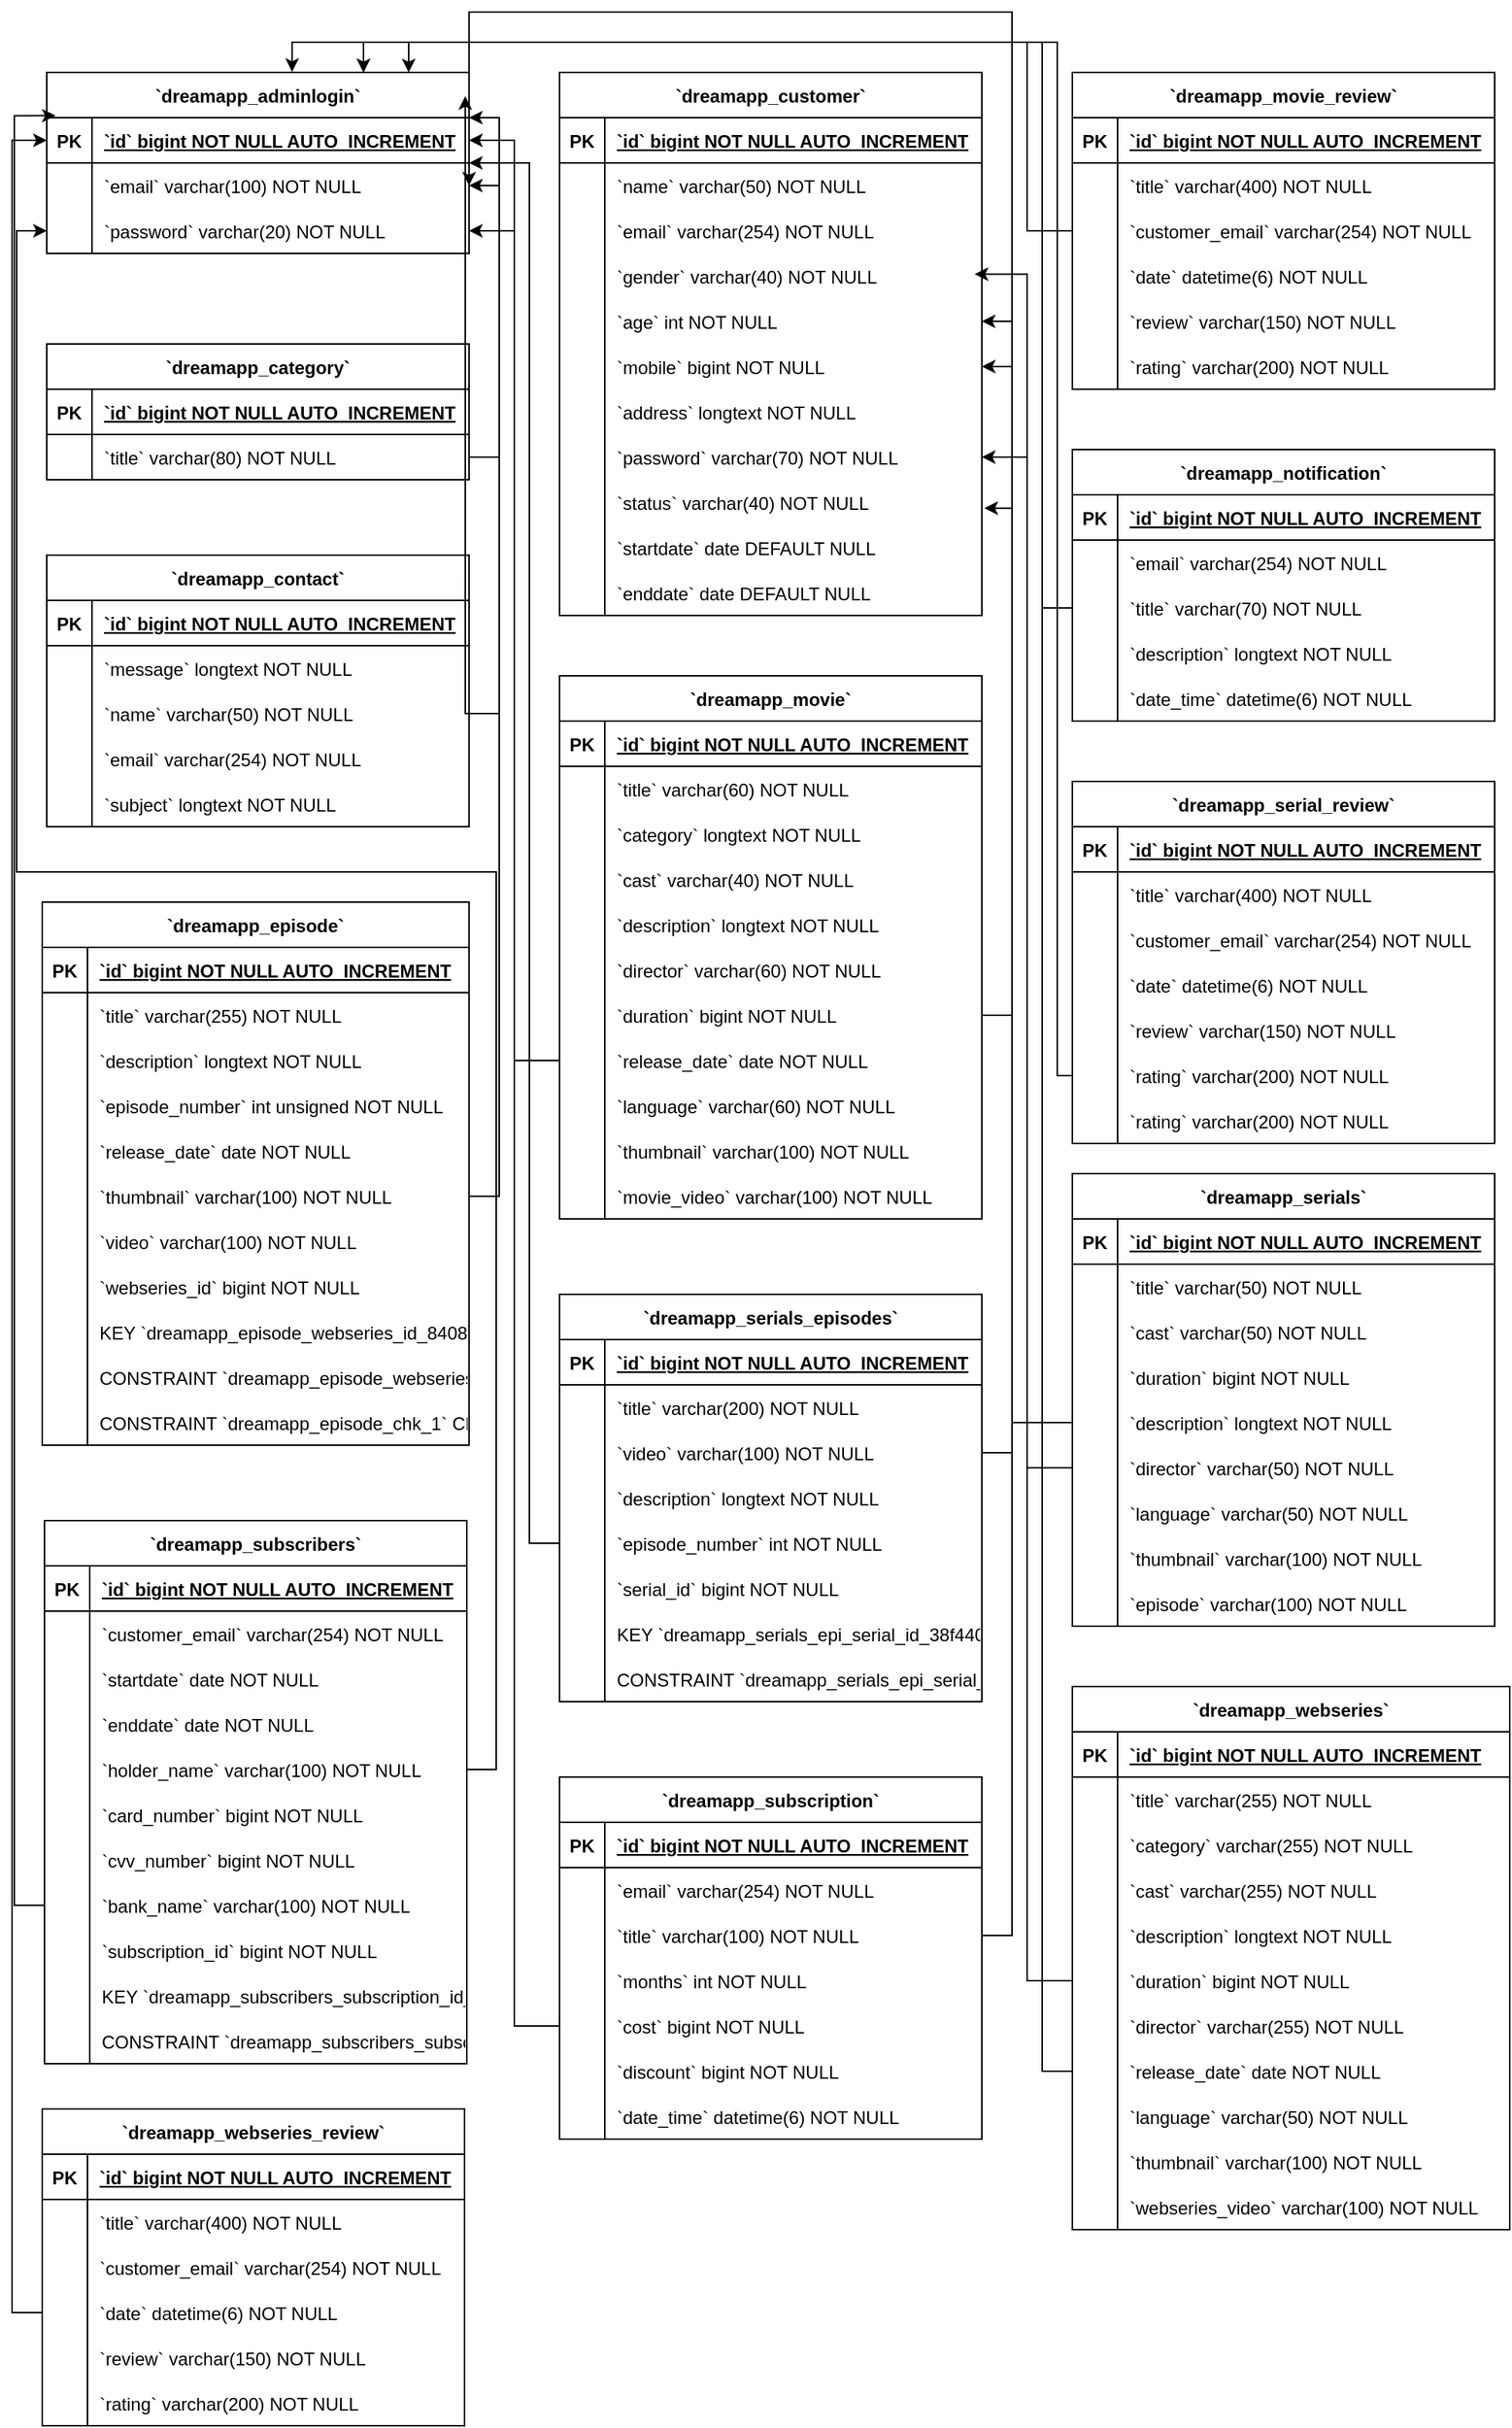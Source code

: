 <mxfile version="24.7.7">
  <diagram name="Page-1" id="3SBQk9k1WXUgz5R2TczT">
    <mxGraphModel dx="3027" dy="1089" grid="1" gridSize="10" guides="1" tooltips="1" connect="1" arrows="1" fold="1" page="1" pageScale="1" pageWidth="827" pageHeight="1169" math="0" shadow="0">
      <root>
        <mxCell id="0" />
        <mxCell id="1" parent="0" />
        <mxCell id="tA-CkoTOrNPdyP2uNprh-212" value="`dreamapp_adminlogin`" style="shape=table;startSize=30;container=1;collapsible=1;childLayout=tableLayout;fixedRows=1;rowLines=0;fontStyle=1;align=center;resizeLast=1;" vertex="1" parent="1">
          <mxGeometry x="-700" y="70" width="280" height="120" as="geometry" />
        </mxCell>
        <mxCell id="tA-CkoTOrNPdyP2uNprh-213" value="" style="shape=tableRow;horizontal=0;startSize=0;swimlaneHead=0;swimlaneBody=0;fillColor=none;collapsible=0;dropTarget=0;points=[[0,0.5],[1,0.5]];portConstraint=eastwest;strokeColor=inherit;top=0;left=0;right=0;bottom=1;" vertex="1" parent="tA-CkoTOrNPdyP2uNprh-212">
          <mxGeometry y="30" width="280" height="30" as="geometry" />
        </mxCell>
        <mxCell id="tA-CkoTOrNPdyP2uNprh-214" value="PK" style="shape=partialRectangle;overflow=hidden;connectable=0;fillColor=none;strokeColor=inherit;top=0;left=0;bottom=0;right=0;fontStyle=1;" vertex="1" parent="tA-CkoTOrNPdyP2uNprh-213">
          <mxGeometry width="30" height="30" as="geometry">
            <mxRectangle width="30" height="30" as="alternateBounds" />
          </mxGeometry>
        </mxCell>
        <mxCell id="tA-CkoTOrNPdyP2uNprh-215" value="`id` bigint NOT NULL AUTO_INCREMENT" style="shape=partialRectangle;overflow=hidden;connectable=0;fillColor=none;align=left;strokeColor=inherit;top=0;left=0;bottom=0;right=0;spacingLeft=6;fontStyle=5;" vertex="1" parent="tA-CkoTOrNPdyP2uNprh-213">
          <mxGeometry x="30" width="250" height="30" as="geometry">
            <mxRectangle width="250" height="30" as="alternateBounds" />
          </mxGeometry>
        </mxCell>
        <mxCell id="tA-CkoTOrNPdyP2uNprh-216" value="" style="shape=tableRow;horizontal=0;startSize=0;swimlaneHead=0;swimlaneBody=0;fillColor=none;collapsible=0;dropTarget=0;points=[[0,0.5],[1,0.5]];portConstraint=eastwest;strokeColor=inherit;top=0;left=0;right=0;bottom=0;" vertex="1" parent="tA-CkoTOrNPdyP2uNprh-212">
          <mxGeometry y="60" width="280" height="30" as="geometry" />
        </mxCell>
        <mxCell id="tA-CkoTOrNPdyP2uNprh-217" value="" style="shape=partialRectangle;overflow=hidden;connectable=0;fillColor=none;strokeColor=inherit;top=0;left=0;bottom=0;right=0;" vertex="1" parent="tA-CkoTOrNPdyP2uNprh-216">
          <mxGeometry width="30" height="30" as="geometry">
            <mxRectangle width="30" height="30" as="alternateBounds" />
          </mxGeometry>
        </mxCell>
        <mxCell id="tA-CkoTOrNPdyP2uNprh-218" value="`email` varchar(100) NOT NULL" style="shape=partialRectangle;overflow=hidden;connectable=0;fillColor=none;align=left;strokeColor=inherit;top=0;left=0;bottom=0;right=0;spacingLeft=6;" vertex="1" parent="tA-CkoTOrNPdyP2uNprh-216">
          <mxGeometry x="30" width="250" height="30" as="geometry">
            <mxRectangle width="250" height="30" as="alternateBounds" />
          </mxGeometry>
        </mxCell>
        <mxCell id="tA-CkoTOrNPdyP2uNprh-219" value="" style="shape=tableRow;horizontal=0;startSize=0;swimlaneHead=0;swimlaneBody=0;fillColor=none;collapsible=0;dropTarget=0;points=[[0,0.5],[1,0.5]];portConstraint=eastwest;strokeColor=inherit;top=0;left=0;right=0;bottom=0;" vertex="1" parent="tA-CkoTOrNPdyP2uNprh-212">
          <mxGeometry y="90" width="280" height="30" as="geometry" />
        </mxCell>
        <mxCell id="tA-CkoTOrNPdyP2uNprh-220" value="" style="shape=partialRectangle;overflow=hidden;connectable=0;fillColor=none;strokeColor=inherit;top=0;left=0;bottom=0;right=0;" vertex="1" parent="tA-CkoTOrNPdyP2uNprh-219">
          <mxGeometry width="30" height="30" as="geometry">
            <mxRectangle width="30" height="30" as="alternateBounds" />
          </mxGeometry>
        </mxCell>
        <mxCell id="tA-CkoTOrNPdyP2uNprh-221" value="`password` varchar(20) NOT NULL" style="shape=partialRectangle;overflow=hidden;connectable=0;fillColor=none;align=left;strokeColor=inherit;top=0;left=0;bottom=0;right=0;spacingLeft=6;" vertex="1" parent="tA-CkoTOrNPdyP2uNprh-219">
          <mxGeometry x="30" width="250" height="30" as="geometry">
            <mxRectangle width="250" height="30" as="alternateBounds" />
          </mxGeometry>
        </mxCell>
        <mxCell id="tA-CkoTOrNPdyP2uNprh-222" value="`dreamapp_category`" style="shape=table;startSize=30;container=1;collapsible=1;childLayout=tableLayout;fixedRows=1;rowLines=0;fontStyle=1;align=center;resizeLast=1;" vertex="1" parent="1">
          <mxGeometry x="-700" y="250" width="280" height="90" as="geometry" />
        </mxCell>
        <mxCell id="tA-CkoTOrNPdyP2uNprh-223" value="" style="shape=tableRow;horizontal=0;startSize=0;swimlaneHead=0;swimlaneBody=0;fillColor=none;collapsible=0;dropTarget=0;points=[[0,0.5],[1,0.5]];portConstraint=eastwest;strokeColor=inherit;top=0;left=0;right=0;bottom=1;" vertex="1" parent="tA-CkoTOrNPdyP2uNprh-222">
          <mxGeometry y="30" width="280" height="30" as="geometry" />
        </mxCell>
        <mxCell id="tA-CkoTOrNPdyP2uNprh-224" value="PK" style="shape=partialRectangle;overflow=hidden;connectable=0;fillColor=none;strokeColor=inherit;top=0;left=0;bottom=0;right=0;fontStyle=1;" vertex="1" parent="tA-CkoTOrNPdyP2uNprh-223">
          <mxGeometry width="30" height="30" as="geometry">
            <mxRectangle width="30" height="30" as="alternateBounds" />
          </mxGeometry>
        </mxCell>
        <mxCell id="tA-CkoTOrNPdyP2uNprh-225" value="`id` bigint NOT NULL AUTO_INCREMENT" style="shape=partialRectangle;overflow=hidden;connectable=0;fillColor=none;align=left;strokeColor=inherit;top=0;left=0;bottom=0;right=0;spacingLeft=6;fontStyle=5;" vertex="1" parent="tA-CkoTOrNPdyP2uNprh-223">
          <mxGeometry x="30" width="250" height="30" as="geometry">
            <mxRectangle width="250" height="30" as="alternateBounds" />
          </mxGeometry>
        </mxCell>
        <mxCell id="tA-CkoTOrNPdyP2uNprh-226" value="" style="shape=tableRow;horizontal=0;startSize=0;swimlaneHead=0;swimlaneBody=0;fillColor=none;collapsible=0;dropTarget=0;points=[[0,0.5],[1,0.5]];portConstraint=eastwest;strokeColor=inherit;top=0;left=0;right=0;bottom=0;" vertex="1" parent="tA-CkoTOrNPdyP2uNprh-222">
          <mxGeometry y="60" width="280" height="30" as="geometry" />
        </mxCell>
        <mxCell id="tA-CkoTOrNPdyP2uNprh-227" value="" style="shape=partialRectangle;overflow=hidden;connectable=0;fillColor=none;strokeColor=inherit;top=0;left=0;bottom=0;right=0;" vertex="1" parent="tA-CkoTOrNPdyP2uNprh-226">
          <mxGeometry width="30" height="30" as="geometry">
            <mxRectangle width="30" height="30" as="alternateBounds" />
          </mxGeometry>
        </mxCell>
        <mxCell id="tA-CkoTOrNPdyP2uNprh-228" value="`title` varchar(80) NOT NULL" style="shape=partialRectangle;overflow=hidden;connectable=0;fillColor=none;align=left;strokeColor=inherit;top=0;left=0;bottom=0;right=0;spacingLeft=6;" vertex="1" parent="tA-CkoTOrNPdyP2uNprh-226">
          <mxGeometry x="30" width="250" height="30" as="geometry">
            <mxRectangle width="250" height="30" as="alternateBounds" />
          </mxGeometry>
        </mxCell>
        <mxCell id="tA-CkoTOrNPdyP2uNprh-229" value="`dreamapp_contact`" style="shape=table;startSize=30;container=1;collapsible=1;childLayout=tableLayout;fixedRows=1;rowLines=0;fontStyle=1;align=center;resizeLast=1;" vertex="1" parent="1">
          <mxGeometry x="-700" y="390" width="280" height="180" as="geometry" />
        </mxCell>
        <mxCell id="tA-CkoTOrNPdyP2uNprh-230" value="" style="shape=tableRow;horizontal=0;startSize=0;swimlaneHead=0;swimlaneBody=0;fillColor=none;collapsible=0;dropTarget=0;points=[[0,0.5],[1,0.5]];portConstraint=eastwest;strokeColor=inherit;top=0;left=0;right=0;bottom=1;" vertex="1" parent="tA-CkoTOrNPdyP2uNprh-229">
          <mxGeometry y="30" width="280" height="30" as="geometry" />
        </mxCell>
        <mxCell id="tA-CkoTOrNPdyP2uNprh-231" value="PK" style="shape=partialRectangle;overflow=hidden;connectable=0;fillColor=none;strokeColor=inherit;top=0;left=0;bottom=0;right=0;fontStyle=1;" vertex="1" parent="tA-CkoTOrNPdyP2uNprh-230">
          <mxGeometry width="30" height="30" as="geometry">
            <mxRectangle width="30" height="30" as="alternateBounds" />
          </mxGeometry>
        </mxCell>
        <mxCell id="tA-CkoTOrNPdyP2uNprh-232" value="`id` bigint NOT NULL AUTO_INCREMENT" style="shape=partialRectangle;overflow=hidden;connectable=0;fillColor=none;align=left;strokeColor=inherit;top=0;left=0;bottom=0;right=0;spacingLeft=6;fontStyle=5;" vertex="1" parent="tA-CkoTOrNPdyP2uNprh-230">
          <mxGeometry x="30" width="250" height="30" as="geometry">
            <mxRectangle width="250" height="30" as="alternateBounds" />
          </mxGeometry>
        </mxCell>
        <mxCell id="tA-CkoTOrNPdyP2uNprh-233" value="" style="shape=tableRow;horizontal=0;startSize=0;swimlaneHead=0;swimlaneBody=0;fillColor=none;collapsible=0;dropTarget=0;points=[[0,0.5],[1,0.5]];portConstraint=eastwest;strokeColor=inherit;top=0;left=0;right=0;bottom=0;" vertex="1" parent="tA-CkoTOrNPdyP2uNprh-229">
          <mxGeometry y="60" width="280" height="30" as="geometry" />
        </mxCell>
        <mxCell id="tA-CkoTOrNPdyP2uNprh-234" value="" style="shape=partialRectangle;overflow=hidden;connectable=0;fillColor=none;strokeColor=inherit;top=0;left=0;bottom=0;right=0;" vertex="1" parent="tA-CkoTOrNPdyP2uNprh-233">
          <mxGeometry width="30" height="30" as="geometry">
            <mxRectangle width="30" height="30" as="alternateBounds" />
          </mxGeometry>
        </mxCell>
        <mxCell id="tA-CkoTOrNPdyP2uNprh-235" value="`message` longtext NOT NULL" style="shape=partialRectangle;overflow=hidden;connectable=0;fillColor=none;align=left;strokeColor=inherit;top=0;left=0;bottom=0;right=0;spacingLeft=6;" vertex="1" parent="tA-CkoTOrNPdyP2uNprh-233">
          <mxGeometry x="30" width="250" height="30" as="geometry">
            <mxRectangle width="250" height="30" as="alternateBounds" />
          </mxGeometry>
        </mxCell>
        <mxCell id="tA-CkoTOrNPdyP2uNprh-236" value="" style="shape=tableRow;horizontal=0;startSize=0;swimlaneHead=0;swimlaneBody=0;fillColor=none;collapsible=0;dropTarget=0;points=[[0,0.5],[1,0.5]];portConstraint=eastwest;strokeColor=inherit;top=0;left=0;right=0;bottom=0;" vertex="1" parent="tA-CkoTOrNPdyP2uNprh-229">
          <mxGeometry y="90" width="280" height="30" as="geometry" />
        </mxCell>
        <mxCell id="tA-CkoTOrNPdyP2uNprh-237" value="" style="shape=partialRectangle;overflow=hidden;connectable=0;fillColor=none;strokeColor=inherit;top=0;left=0;bottom=0;right=0;" vertex="1" parent="tA-CkoTOrNPdyP2uNprh-236">
          <mxGeometry width="30" height="30" as="geometry">
            <mxRectangle width="30" height="30" as="alternateBounds" />
          </mxGeometry>
        </mxCell>
        <mxCell id="tA-CkoTOrNPdyP2uNprh-238" value="`name` varchar(50) NOT NULL" style="shape=partialRectangle;overflow=hidden;connectable=0;fillColor=none;align=left;strokeColor=inherit;top=0;left=0;bottom=0;right=0;spacingLeft=6;" vertex="1" parent="tA-CkoTOrNPdyP2uNprh-236">
          <mxGeometry x="30" width="250" height="30" as="geometry">
            <mxRectangle width="250" height="30" as="alternateBounds" />
          </mxGeometry>
        </mxCell>
        <mxCell id="tA-CkoTOrNPdyP2uNprh-239" value="" style="shape=tableRow;horizontal=0;startSize=0;swimlaneHead=0;swimlaneBody=0;fillColor=none;collapsible=0;dropTarget=0;points=[[0,0.5],[1,0.5]];portConstraint=eastwest;strokeColor=inherit;top=0;left=0;right=0;bottom=0;" vertex="1" parent="tA-CkoTOrNPdyP2uNprh-229">
          <mxGeometry y="120" width="280" height="30" as="geometry" />
        </mxCell>
        <mxCell id="tA-CkoTOrNPdyP2uNprh-240" value="" style="shape=partialRectangle;overflow=hidden;connectable=0;fillColor=none;strokeColor=inherit;top=0;left=0;bottom=0;right=0;" vertex="1" parent="tA-CkoTOrNPdyP2uNprh-239">
          <mxGeometry width="30" height="30" as="geometry">
            <mxRectangle width="30" height="30" as="alternateBounds" />
          </mxGeometry>
        </mxCell>
        <mxCell id="tA-CkoTOrNPdyP2uNprh-241" value="`email` varchar(254) NOT NULL" style="shape=partialRectangle;overflow=hidden;connectable=0;fillColor=none;align=left;strokeColor=inherit;top=0;left=0;bottom=0;right=0;spacingLeft=6;" vertex="1" parent="tA-CkoTOrNPdyP2uNprh-239">
          <mxGeometry x="30" width="250" height="30" as="geometry">
            <mxRectangle width="250" height="30" as="alternateBounds" />
          </mxGeometry>
        </mxCell>
        <mxCell id="tA-CkoTOrNPdyP2uNprh-242" value="" style="shape=tableRow;horizontal=0;startSize=0;swimlaneHead=0;swimlaneBody=0;fillColor=none;collapsible=0;dropTarget=0;points=[[0,0.5],[1,0.5]];portConstraint=eastwest;strokeColor=inherit;top=0;left=0;right=0;bottom=0;" vertex="1" parent="tA-CkoTOrNPdyP2uNprh-229">
          <mxGeometry y="150" width="280" height="30" as="geometry" />
        </mxCell>
        <mxCell id="tA-CkoTOrNPdyP2uNprh-243" value="" style="shape=partialRectangle;overflow=hidden;connectable=0;fillColor=none;strokeColor=inherit;top=0;left=0;bottom=0;right=0;" vertex="1" parent="tA-CkoTOrNPdyP2uNprh-242">
          <mxGeometry width="30" height="30" as="geometry">
            <mxRectangle width="30" height="30" as="alternateBounds" />
          </mxGeometry>
        </mxCell>
        <mxCell id="tA-CkoTOrNPdyP2uNprh-244" value="`subject` longtext NOT NULL" style="shape=partialRectangle;overflow=hidden;connectable=0;fillColor=none;align=left;strokeColor=inherit;top=0;left=0;bottom=0;right=0;spacingLeft=6;" vertex="1" parent="tA-CkoTOrNPdyP2uNprh-242">
          <mxGeometry x="30" width="250" height="30" as="geometry">
            <mxRectangle width="250" height="30" as="alternateBounds" />
          </mxGeometry>
        </mxCell>
        <mxCell id="tA-CkoTOrNPdyP2uNprh-245" value="`dreamapp_customer`" style="shape=table;startSize=30;container=1;collapsible=1;childLayout=tableLayout;fixedRows=1;rowLines=0;fontStyle=1;align=center;resizeLast=1;" vertex="1" parent="1">
          <mxGeometry x="-360" y="70" width="280" height="360" as="geometry" />
        </mxCell>
        <mxCell id="tA-CkoTOrNPdyP2uNprh-246" value="" style="shape=tableRow;horizontal=0;startSize=0;swimlaneHead=0;swimlaneBody=0;fillColor=none;collapsible=0;dropTarget=0;points=[[0,0.5],[1,0.5]];portConstraint=eastwest;strokeColor=inherit;top=0;left=0;right=0;bottom=1;" vertex="1" parent="tA-CkoTOrNPdyP2uNprh-245">
          <mxGeometry y="30" width="280" height="30" as="geometry" />
        </mxCell>
        <mxCell id="tA-CkoTOrNPdyP2uNprh-247" value="PK" style="shape=partialRectangle;overflow=hidden;connectable=0;fillColor=none;strokeColor=inherit;top=0;left=0;bottom=0;right=0;fontStyle=1;" vertex="1" parent="tA-CkoTOrNPdyP2uNprh-246">
          <mxGeometry width="30" height="30" as="geometry">
            <mxRectangle width="30" height="30" as="alternateBounds" />
          </mxGeometry>
        </mxCell>
        <mxCell id="tA-CkoTOrNPdyP2uNprh-248" value="`id` bigint NOT NULL AUTO_INCREMENT" style="shape=partialRectangle;overflow=hidden;connectable=0;fillColor=none;align=left;strokeColor=inherit;top=0;left=0;bottom=0;right=0;spacingLeft=6;fontStyle=5;" vertex="1" parent="tA-CkoTOrNPdyP2uNprh-246">
          <mxGeometry x="30" width="250" height="30" as="geometry">
            <mxRectangle width="250" height="30" as="alternateBounds" />
          </mxGeometry>
        </mxCell>
        <mxCell id="tA-CkoTOrNPdyP2uNprh-249" value="" style="shape=tableRow;horizontal=0;startSize=0;swimlaneHead=0;swimlaneBody=0;fillColor=none;collapsible=0;dropTarget=0;points=[[0,0.5],[1,0.5]];portConstraint=eastwest;strokeColor=inherit;top=0;left=0;right=0;bottom=0;" vertex="1" parent="tA-CkoTOrNPdyP2uNprh-245">
          <mxGeometry y="60" width="280" height="30" as="geometry" />
        </mxCell>
        <mxCell id="tA-CkoTOrNPdyP2uNprh-250" value="" style="shape=partialRectangle;overflow=hidden;connectable=0;fillColor=none;strokeColor=inherit;top=0;left=0;bottom=0;right=0;" vertex="1" parent="tA-CkoTOrNPdyP2uNprh-249">
          <mxGeometry width="30" height="30" as="geometry">
            <mxRectangle width="30" height="30" as="alternateBounds" />
          </mxGeometry>
        </mxCell>
        <mxCell id="tA-CkoTOrNPdyP2uNprh-251" value="`name` varchar(50) NOT NULL" style="shape=partialRectangle;overflow=hidden;connectable=0;fillColor=none;align=left;strokeColor=inherit;top=0;left=0;bottom=0;right=0;spacingLeft=6;" vertex="1" parent="tA-CkoTOrNPdyP2uNprh-249">
          <mxGeometry x="30" width="250" height="30" as="geometry">
            <mxRectangle width="250" height="30" as="alternateBounds" />
          </mxGeometry>
        </mxCell>
        <mxCell id="tA-CkoTOrNPdyP2uNprh-252" value="" style="shape=tableRow;horizontal=0;startSize=0;swimlaneHead=0;swimlaneBody=0;fillColor=none;collapsible=0;dropTarget=0;points=[[0,0.5],[1,0.5]];portConstraint=eastwest;strokeColor=inherit;top=0;left=0;right=0;bottom=0;" vertex="1" parent="tA-CkoTOrNPdyP2uNprh-245">
          <mxGeometry y="90" width="280" height="30" as="geometry" />
        </mxCell>
        <mxCell id="tA-CkoTOrNPdyP2uNprh-253" value="" style="shape=partialRectangle;overflow=hidden;connectable=0;fillColor=none;strokeColor=inherit;top=0;left=0;bottom=0;right=0;" vertex="1" parent="tA-CkoTOrNPdyP2uNprh-252">
          <mxGeometry width="30" height="30" as="geometry">
            <mxRectangle width="30" height="30" as="alternateBounds" />
          </mxGeometry>
        </mxCell>
        <mxCell id="tA-CkoTOrNPdyP2uNprh-254" value="`email` varchar(254) NOT NULL" style="shape=partialRectangle;overflow=hidden;connectable=0;fillColor=none;align=left;strokeColor=inherit;top=0;left=0;bottom=0;right=0;spacingLeft=6;" vertex="1" parent="tA-CkoTOrNPdyP2uNprh-252">
          <mxGeometry x="30" width="250" height="30" as="geometry">
            <mxRectangle width="250" height="30" as="alternateBounds" />
          </mxGeometry>
        </mxCell>
        <mxCell id="tA-CkoTOrNPdyP2uNprh-255" value="" style="shape=tableRow;horizontal=0;startSize=0;swimlaneHead=0;swimlaneBody=0;fillColor=none;collapsible=0;dropTarget=0;points=[[0,0.5],[1,0.5]];portConstraint=eastwest;strokeColor=inherit;top=0;left=0;right=0;bottom=0;" vertex="1" parent="tA-CkoTOrNPdyP2uNprh-245">
          <mxGeometry y="120" width="280" height="30" as="geometry" />
        </mxCell>
        <mxCell id="tA-CkoTOrNPdyP2uNprh-256" value="" style="shape=partialRectangle;overflow=hidden;connectable=0;fillColor=none;strokeColor=inherit;top=0;left=0;bottom=0;right=0;" vertex="1" parent="tA-CkoTOrNPdyP2uNprh-255">
          <mxGeometry width="30" height="30" as="geometry">
            <mxRectangle width="30" height="30" as="alternateBounds" />
          </mxGeometry>
        </mxCell>
        <mxCell id="tA-CkoTOrNPdyP2uNprh-257" value="`gender` varchar(40) NOT NULL" style="shape=partialRectangle;overflow=hidden;connectable=0;fillColor=none;align=left;strokeColor=inherit;top=0;left=0;bottom=0;right=0;spacingLeft=6;" vertex="1" parent="tA-CkoTOrNPdyP2uNprh-255">
          <mxGeometry x="30" width="250" height="30" as="geometry">
            <mxRectangle width="250" height="30" as="alternateBounds" />
          </mxGeometry>
        </mxCell>
        <mxCell id="tA-CkoTOrNPdyP2uNprh-258" value="" style="shape=tableRow;horizontal=0;startSize=0;swimlaneHead=0;swimlaneBody=0;fillColor=none;collapsible=0;dropTarget=0;points=[[0,0.5],[1,0.5]];portConstraint=eastwest;strokeColor=inherit;top=0;left=0;right=0;bottom=0;" vertex="1" parent="tA-CkoTOrNPdyP2uNprh-245">
          <mxGeometry y="150" width="280" height="30" as="geometry" />
        </mxCell>
        <mxCell id="tA-CkoTOrNPdyP2uNprh-259" value="" style="shape=partialRectangle;overflow=hidden;connectable=0;fillColor=none;strokeColor=inherit;top=0;left=0;bottom=0;right=0;" vertex="1" parent="tA-CkoTOrNPdyP2uNprh-258">
          <mxGeometry width="30" height="30" as="geometry">
            <mxRectangle width="30" height="30" as="alternateBounds" />
          </mxGeometry>
        </mxCell>
        <mxCell id="tA-CkoTOrNPdyP2uNprh-260" value="`age` int NOT NULL" style="shape=partialRectangle;overflow=hidden;connectable=0;fillColor=none;align=left;strokeColor=inherit;top=0;left=0;bottom=0;right=0;spacingLeft=6;" vertex="1" parent="tA-CkoTOrNPdyP2uNprh-258">
          <mxGeometry x="30" width="250" height="30" as="geometry">
            <mxRectangle width="250" height="30" as="alternateBounds" />
          </mxGeometry>
        </mxCell>
        <mxCell id="tA-CkoTOrNPdyP2uNprh-261" value="" style="shape=tableRow;horizontal=0;startSize=0;swimlaneHead=0;swimlaneBody=0;fillColor=none;collapsible=0;dropTarget=0;points=[[0,0.5],[1,0.5]];portConstraint=eastwest;strokeColor=inherit;top=0;left=0;right=0;bottom=0;" vertex="1" parent="tA-CkoTOrNPdyP2uNprh-245">
          <mxGeometry y="180" width="280" height="30" as="geometry" />
        </mxCell>
        <mxCell id="tA-CkoTOrNPdyP2uNprh-262" value="" style="shape=partialRectangle;overflow=hidden;connectable=0;fillColor=none;strokeColor=inherit;top=0;left=0;bottom=0;right=0;" vertex="1" parent="tA-CkoTOrNPdyP2uNprh-261">
          <mxGeometry width="30" height="30" as="geometry">
            <mxRectangle width="30" height="30" as="alternateBounds" />
          </mxGeometry>
        </mxCell>
        <mxCell id="tA-CkoTOrNPdyP2uNprh-263" value="`mobile` bigint NOT NULL" style="shape=partialRectangle;overflow=hidden;connectable=0;fillColor=none;align=left;strokeColor=inherit;top=0;left=0;bottom=0;right=0;spacingLeft=6;" vertex="1" parent="tA-CkoTOrNPdyP2uNprh-261">
          <mxGeometry x="30" width="250" height="30" as="geometry">
            <mxRectangle width="250" height="30" as="alternateBounds" />
          </mxGeometry>
        </mxCell>
        <mxCell id="tA-CkoTOrNPdyP2uNprh-264" value="" style="shape=tableRow;horizontal=0;startSize=0;swimlaneHead=0;swimlaneBody=0;fillColor=none;collapsible=0;dropTarget=0;points=[[0,0.5],[1,0.5]];portConstraint=eastwest;strokeColor=inherit;top=0;left=0;right=0;bottom=0;" vertex="1" parent="tA-CkoTOrNPdyP2uNprh-245">
          <mxGeometry y="210" width="280" height="30" as="geometry" />
        </mxCell>
        <mxCell id="tA-CkoTOrNPdyP2uNprh-265" value="" style="shape=partialRectangle;overflow=hidden;connectable=0;fillColor=none;strokeColor=inherit;top=0;left=0;bottom=0;right=0;" vertex="1" parent="tA-CkoTOrNPdyP2uNprh-264">
          <mxGeometry width="30" height="30" as="geometry">
            <mxRectangle width="30" height="30" as="alternateBounds" />
          </mxGeometry>
        </mxCell>
        <mxCell id="tA-CkoTOrNPdyP2uNprh-266" value="`address` longtext NOT NULL" style="shape=partialRectangle;overflow=hidden;connectable=0;fillColor=none;align=left;strokeColor=inherit;top=0;left=0;bottom=0;right=0;spacingLeft=6;" vertex="1" parent="tA-CkoTOrNPdyP2uNprh-264">
          <mxGeometry x="30" width="250" height="30" as="geometry">
            <mxRectangle width="250" height="30" as="alternateBounds" />
          </mxGeometry>
        </mxCell>
        <mxCell id="tA-CkoTOrNPdyP2uNprh-267" value="" style="shape=tableRow;horizontal=0;startSize=0;swimlaneHead=0;swimlaneBody=0;fillColor=none;collapsible=0;dropTarget=0;points=[[0,0.5],[1,0.5]];portConstraint=eastwest;strokeColor=inherit;top=0;left=0;right=0;bottom=0;" vertex="1" parent="tA-CkoTOrNPdyP2uNprh-245">
          <mxGeometry y="240" width="280" height="30" as="geometry" />
        </mxCell>
        <mxCell id="tA-CkoTOrNPdyP2uNprh-268" value="" style="shape=partialRectangle;overflow=hidden;connectable=0;fillColor=none;strokeColor=inherit;top=0;left=0;bottom=0;right=0;" vertex="1" parent="tA-CkoTOrNPdyP2uNprh-267">
          <mxGeometry width="30" height="30" as="geometry">
            <mxRectangle width="30" height="30" as="alternateBounds" />
          </mxGeometry>
        </mxCell>
        <mxCell id="tA-CkoTOrNPdyP2uNprh-269" value="`password` varchar(70) NOT NULL" style="shape=partialRectangle;overflow=hidden;connectable=0;fillColor=none;align=left;strokeColor=inherit;top=0;left=0;bottom=0;right=0;spacingLeft=6;" vertex="1" parent="tA-CkoTOrNPdyP2uNprh-267">
          <mxGeometry x="30" width="250" height="30" as="geometry">
            <mxRectangle width="250" height="30" as="alternateBounds" />
          </mxGeometry>
        </mxCell>
        <mxCell id="tA-CkoTOrNPdyP2uNprh-270" value="" style="shape=tableRow;horizontal=0;startSize=0;swimlaneHead=0;swimlaneBody=0;fillColor=none;collapsible=0;dropTarget=0;points=[[0,0.5],[1,0.5]];portConstraint=eastwest;strokeColor=inherit;top=0;left=0;right=0;bottom=0;" vertex="1" parent="tA-CkoTOrNPdyP2uNprh-245">
          <mxGeometry y="270" width="280" height="30" as="geometry" />
        </mxCell>
        <mxCell id="tA-CkoTOrNPdyP2uNprh-271" value="" style="shape=partialRectangle;overflow=hidden;connectable=0;fillColor=none;strokeColor=inherit;top=0;left=0;bottom=0;right=0;" vertex="1" parent="tA-CkoTOrNPdyP2uNprh-270">
          <mxGeometry width="30" height="30" as="geometry">
            <mxRectangle width="30" height="30" as="alternateBounds" />
          </mxGeometry>
        </mxCell>
        <mxCell id="tA-CkoTOrNPdyP2uNprh-272" value="`status` varchar(40) NOT NULL" style="shape=partialRectangle;overflow=hidden;connectable=0;fillColor=none;align=left;strokeColor=inherit;top=0;left=0;bottom=0;right=0;spacingLeft=6;" vertex="1" parent="tA-CkoTOrNPdyP2uNprh-270">
          <mxGeometry x="30" width="250" height="30" as="geometry">
            <mxRectangle width="250" height="30" as="alternateBounds" />
          </mxGeometry>
        </mxCell>
        <mxCell id="tA-CkoTOrNPdyP2uNprh-273" value="" style="shape=tableRow;horizontal=0;startSize=0;swimlaneHead=0;swimlaneBody=0;fillColor=none;collapsible=0;dropTarget=0;points=[[0,0.5],[1,0.5]];portConstraint=eastwest;strokeColor=inherit;top=0;left=0;right=0;bottom=0;" vertex="1" parent="tA-CkoTOrNPdyP2uNprh-245">
          <mxGeometry y="300" width="280" height="30" as="geometry" />
        </mxCell>
        <mxCell id="tA-CkoTOrNPdyP2uNprh-274" value="" style="shape=partialRectangle;overflow=hidden;connectable=0;fillColor=none;strokeColor=inherit;top=0;left=0;bottom=0;right=0;" vertex="1" parent="tA-CkoTOrNPdyP2uNprh-273">
          <mxGeometry width="30" height="30" as="geometry">
            <mxRectangle width="30" height="30" as="alternateBounds" />
          </mxGeometry>
        </mxCell>
        <mxCell id="tA-CkoTOrNPdyP2uNprh-275" value="`startdate` date DEFAULT NULL" style="shape=partialRectangle;overflow=hidden;connectable=0;fillColor=none;align=left;strokeColor=inherit;top=0;left=0;bottom=0;right=0;spacingLeft=6;" vertex="1" parent="tA-CkoTOrNPdyP2uNprh-273">
          <mxGeometry x="30" width="250" height="30" as="geometry">
            <mxRectangle width="250" height="30" as="alternateBounds" />
          </mxGeometry>
        </mxCell>
        <mxCell id="tA-CkoTOrNPdyP2uNprh-276" value="" style="shape=tableRow;horizontal=0;startSize=0;swimlaneHead=0;swimlaneBody=0;fillColor=none;collapsible=0;dropTarget=0;points=[[0,0.5],[1,0.5]];portConstraint=eastwest;strokeColor=inherit;top=0;left=0;right=0;bottom=0;" vertex="1" parent="tA-CkoTOrNPdyP2uNprh-245">
          <mxGeometry y="330" width="280" height="30" as="geometry" />
        </mxCell>
        <mxCell id="tA-CkoTOrNPdyP2uNprh-277" value="" style="shape=partialRectangle;overflow=hidden;connectable=0;fillColor=none;strokeColor=inherit;top=0;left=0;bottom=0;right=0;" vertex="1" parent="tA-CkoTOrNPdyP2uNprh-276">
          <mxGeometry width="30" height="30" as="geometry">
            <mxRectangle width="30" height="30" as="alternateBounds" />
          </mxGeometry>
        </mxCell>
        <mxCell id="tA-CkoTOrNPdyP2uNprh-278" value="`enddate` date DEFAULT NULL" style="shape=partialRectangle;overflow=hidden;connectable=0;fillColor=none;align=left;strokeColor=inherit;top=0;left=0;bottom=0;right=0;spacingLeft=6;" vertex="1" parent="tA-CkoTOrNPdyP2uNprh-276">
          <mxGeometry x="30" width="250" height="30" as="geometry">
            <mxRectangle width="250" height="30" as="alternateBounds" />
          </mxGeometry>
        </mxCell>
        <mxCell id="tA-CkoTOrNPdyP2uNprh-279" value="`dreamapp_episode`" style="shape=table;startSize=30;container=1;collapsible=1;childLayout=tableLayout;fixedRows=1;rowLines=0;fontStyle=1;align=center;resizeLast=1;" vertex="1" parent="1">
          <mxGeometry x="-703" y="620" width="283" height="360" as="geometry" />
        </mxCell>
        <mxCell id="tA-CkoTOrNPdyP2uNprh-280" value="" style="shape=tableRow;horizontal=0;startSize=0;swimlaneHead=0;swimlaneBody=0;fillColor=none;collapsible=0;dropTarget=0;points=[[0,0.5],[1,0.5]];portConstraint=eastwest;strokeColor=inherit;top=0;left=0;right=0;bottom=1;" vertex="1" parent="tA-CkoTOrNPdyP2uNprh-279">
          <mxGeometry y="30" width="283" height="30" as="geometry" />
        </mxCell>
        <mxCell id="tA-CkoTOrNPdyP2uNprh-281" value="PK" style="shape=partialRectangle;overflow=hidden;connectable=0;fillColor=none;strokeColor=inherit;top=0;left=0;bottom=0;right=0;fontStyle=1;" vertex="1" parent="tA-CkoTOrNPdyP2uNprh-280">
          <mxGeometry width="30" height="30" as="geometry">
            <mxRectangle width="30" height="30" as="alternateBounds" />
          </mxGeometry>
        </mxCell>
        <mxCell id="tA-CkoTOrNPdyP2uNprh-282" value="`id` bigint NOT NULL AUTO_INCREMENT" style="shape=partialRectangle;overflow=hidden;connectable=0;fillColor=none;align=left;strokeColor=inherit;top=0;left=0;bottom=0;right=0;spacingLeft=6;fontStyle=5;" vertex="1" parent="tA-CkoTOrNPdyP2uNprh-280">
          <mxGeometry x="30" width="253" height="30" as="geometry">
            <mxRectangle width="253" height="30" as="alternateBounds" />
          </mxGeometry>
        </mxCell>
        <mxCell id="tA-CkoTOrNPdyP2uNprh-283" value="" style="shape=tableRow;horizontal=0;startSize=0;swimlaneHead=0;swimlaneBody=0;fillColor=none;collapsible=0;dropTarget=0;points=[[0,0.5],[1,0.5]];portConstraint=eastwest;strokeColor=inherit;top=0;left=0;right=0;bottom=0;" vertex="1" parent="tA-CkoTOrNPdyP2uNprh-279">
          <mxGeometry y="60" width="283" height="30" as="geometry" />
        </mxCell>
        <mxCell id="tA-CkoTOrNPdyP2uNprh-284" value="" style="shape=partialRectangle;overflow=hidden;connectable=0;fillColor=none;strokeColor=inherit;top=0;left=0;bottom=0;right=0;" vertex="1" parent="tA-CkoTOrNPdyP2uNprh-283">
          <mxGeometry width="30" height="30" as="geometry">
            <mxRectangle width="30" height="30" as="alternateBounds" />
          </mxGeometry>
        </mxCell>
        <mxCell id="tA-CkoTOrNPdyP2uNprh-285" value="`title` varchar(255) NOT NULL" style="shape=partialRectangle;overflow=hidden;connectable=0;fillColor=none;align=left;strokeColor=inherit;top=0;left=0;bottom=0;right=0;spacingLeft=6;" vertex="1" parent="tA-CkoTOrNPdyP2uNprh-283">
          <mxGeometry x="30" width="253" height="30" as="geometry">
            <mxRectangle width="253" height="30" as="alternateBounds" />
          </mxGeometry>
        </mxCell>
        <mxCell id="tA-CkoTOrNPdyP2uNprh-286" value="" style="shape=tableRow;horizontal=0;startSize=0;swimlaneHead=0;swimlaneBody=0;fillColor=none;collapsible=0;dropTarget=0;points=[[0,0.5],[1,0.5]];portConstraint=eastwest;strokeColor=inherit;top=0;left=0;right=0;bottom=0;" vertex="1" parent="tA-CkoTOrNPdyP2uNprh-279">
          <mxGeometry y="90" width="283" height="30" as="geometry" />
        </mxCell>
        <mxCell id="tA-CkoTOrNPdyP2uNprh-287" value="" style="shape=partialRectangle;overflow=hidden;connectable=0;fillColor=none;strokeColor=inherit;top=0;left=0;bottom=0;right=0;" vertex="1" parent="tA-CkoTOrNPdyP2uNprh-286">
          <mxGeometry width="30" height="30" as="geometry">
            <mxRectangle width="30" height="30" as="alternateBounds" />
          </mxGeometry>
        </mxCell>
        <mxCell id="tA-CkoTOrNPdyP2uNprh-288" value="`description` longtext NOT NULL" style="shape=partialRectangle;overflow=hidden;connectable=0;fillColor=none;align=left;strokeColor=inherit;top=0;left=0;bottom=0;right=0;spacingLeft=6;" vertex="1" parent="tA-CkoTOrNPdyP2uNprh-286">
          <mxGeometry x="30" width="253" height="30" as="geometry">
            <mxRectangle width="253" height="30" as="alternateBounds" />
          </mxGeometry>
        </mxCell>
        <mxCell id="tA-CkoTOrNPdyP2uNprh-289" value="" style="shape=tableRow;horizontal=0;startSize=0;swimlaneHead=0;swimlaneBody=0;fillColor=none;collapsible=0;dropTarget=0;points=[[0,0.5],[1,0.5]];portConstraint=eastwest;strokeColor=inherit;top=0;left=0;right=0;bottom=0;" vertex="1" parent="tA-CkoTOrNPdyP2uNprh-279">
          <mxGeometry y="120" width="283" height="30" as="geometry" />
        </mxCell>
        <mxCell id="tA-CkoTOrNPdyP2uNprh-290" value="" style="shape=partialRectangle;overflow=hidden;connectable=0;fillColor=none;strokeColor=inherit;top=0;left=0;bottom=0;right=0;" vertex="1" parent="tA-CkoTOrNPdyP2uNprh-289">
          <mxGeometry width="30" height="30" as="geometry">
            <mxRectangle width="30" height="30" as="alternateBounds" />
          </mxGeometry>
        </mxCell>
        <mxCell id="tA-CkoTOrNPdyP2uNprh-291" value="`episode_number` int unsigned NOT NULL" style="shape=partialRectangle;overflow=hidden;connectable=0;fillColor=none;align=left;strokeColor=inherit;top=0;left=0;bottom=0;right=0;spacingLeft=6;" vertex="1" parent="tA-CkoTOrNPdyP2uNprh-289">
          <mxGeometry x="30" width="253" height="30" as="geometry">
            <mxRectangle width="253" height="30" as="alternateBounds" />
          </mxGeometry>
        </mxCell>
        <mxCell id="tA-CkoTOrNPdyP2uNprh-292" value="" style="shape=tableRow;horizontal=0;startSize=0;swimlaneHead=0;swimlaneBody=0;fillColor=none;collapsible=0;dropTarget=0;points=[[0,0.5],[1,0.5]];portConstraint=eastwest;strokeColor=inherit;top=0;left=0;right=0;bottom=0;" vertex="1" parent="tA-CkoTOrNPdyP2uNprh-279">
          <mxGeometry y="150" width="283" height="30" as="geometry" />
        </mxCell>
        <mxCell id="tA-CkoTOrNPdyP2uNprh-293" value="" style="shape=partialRectangle;overflow=hidden;connectable=0;fillColor=none;strokeColor=inherit;top=0;left=0;bottom=0;right=0;" vertex="1" parent="tA-CkoTOrNPdyP2uNprh-292">
          <mxGeometry width="30" height="30" as="geometry">
            <mxRectangle width="30" height="30" as="alternateBounds" />
          </mxGeometry>
        </mxCell>
        <mxCell id="tA-CkoTOrNPdyP2uNprh-294" value="`release_date` date NOT NULL" style="shape=partialRectangle;overflow=hidden;connectable=0;fillColor=none;align=left;strokeColor=inherit;top=0;left=0;bottom=0;right=0;spacingLeft=6;" vertex="1" parent="tA-CkoTOrNPdyP2uNprh-292">
          <mxGeometry x="30" width="253" height="30" as="geometry">
            <mxRectangle width="253" height="30" as="alternateBounds" />
          </mxGeometry>
        </mxCell>
        <mxCell id="tA-CkoTOrNPdyP2uNprh-295" value="" style="shape=tableRow;horizontal=0;startSize=0;swimlaneHead=0;swimlaneBody=0;fillColor=none;collapsible=0;dropTarget=0;points=[[0,0.5],[1,0.5]];portConstraint=eastwest;strokeColor=inherit;top=0;left=0;right=0;bottom=0;" vertex="1" parent="tA-CkoTOrNPdyP2uNprh-279">
          <mxGeometry y="180" width="283" height="30" as="geometry" />
        </mxCell>
        <mxCell id="tA-CkoTOrNPdyP2uNprh-296" value="" style="shape=partialRectangle;overflow=hidden;connectable=0;fillColor=none;strokeColor=inherit;top=0;left=0;bottom=0;right=0;" vertex="1" parent="tA-CkoTOrNPdyP2uNprh-295">
          <mxGeometry width="30" height="30" as="geometry">
            <mxRectangle width="30" height="30" as="alternateBounds" />
          </mxGeometry>
        </mxCell>
        <mxCell id="tA-CkoTOrNPdyP2uNprh-297" value="`thumbnail` varchar(100) NOT NULL" style="shape=partialRectangle;overflow=hidden;connectable=0;fillColor=none;align=left;strokeColor=inherit;top=0;left=0;bottom=0;right=0;spacingLeft=6;" vertex="1" parent="tA-CkoTOrNPdyP2uNprh-295">
          <mxGeometry x="30" width="253" height="30" as="geometry">
            <mxRectangle width="253" height="30" as="alternateBounds" />
          </mxGeometry>
        </mxCell>
        <mxCell id="tA-CkoTOrNPdyP2uNprh-298" value="" style="shape=tableRow;horizontal=0;startSize=0;swimlaneHead=0;swimlaneBody=0;fillColor=none;collapsible=0;dropTarget=0;points=[[0,0.5],[1,0.5]];portConstraint=eastwest;strokeColor=inherit;top=0;left=0;right=0;bottom=0;" vertex="1" parent="tA-CkoTOrNPdyP2uNprh-279">
          <mxGeometry y="210" width="283" height="30" as="geometry" />
        </mxCell>
        <mxCell id="tA-CkoTOrNPdyP2uNprh-299" value="" style="shape=partialRectangle;overflow=hidden;connectable=0;fillColor=none;strokeColor=inherit;top=0;left=0;bottom=0;right=0;" vertex="1" parent="tA-CkoTOrNPdyP2uNprh-298">
          <mxGeometry width="30" height="30" as="geometry">
            <mxRectangle width="30" height="30" as="alternateBounds" />
          </mxGeometry>
        </mxCell>
        <mxCell id="tA-CkoTOrNPdyP2uNprh-300" value="`video` varchar(100) NOT NULL" style="shape=partialRectangle;overflow=hidden;connectable=0;fillColor=none;align=left;strokeColor=inherit;top=0;left=0;bottom=0;right=0;spacingLeft=6;" vertex="1" parent="tA-CkoTOrNPdyP2uNprh-298">
          <mxGeometry x="30" width="253" height="30" as="geometry">
            <mxRectangle width="253" height="30" as="alternateBounds" />
          </mxGeometry>
        </mxCell>
        <mxCell id="tA-CkoTOrNPdyP2uNprh-301" value="" style="shape=tableRow;horizontal=0;startSize=0;swimlaneHead=0;swimlaneBody=0;fillColor=none;collapsible=0;dropTarget=0;points=[[0,0.5],[1,0.5]];portConstraint=eastwest;strokeColor=inherit;top=0;left=0;right=0;bottom=0;" vertex="1" parent="tA-CkoTOrNPdyP2uNprh-279">
          <mxGeometry y="240" width="283" height="30" as="geometry" />
        </mxCell>
        <mxCell id="tA-CkoTOrNPdyP2uNprh-302" value="" style="shape=partialRectangle;overflow=hidden;connectable=0;fillColor=none;strokeColor=inherit;top=0;left=0;bottom=0;right=0;" vertex="1" parent="tA-CkoTOrNPdyP2uNprh-301">
          <mxGeometry width="30" height="30" as="geometry">
            <mxRectangle width="30" height="30" as="alternateBounds" />
          </mxGeometry>
        </mxCell>
        <mxCell id="tA-CkoTOrNPdyP2uNprh-303" value="`webseries_id` bigint NOT NULL" style="shape=partialRectangle;overflow=hidden;connectable=0;fillColor=none;align=left;strokeColor=inherit;top=0;left=0;bottom=0;right=0;spacingLeft=6;" vertex="1" parent="tA-CkoTOrNPdyP2uNprh-301">
          <mxGeometry x="30" width="253" height="30" as="geometry">
            <mxRectangle width="253" height="30" as="alternateBounds" />
          </mxGeometry>
        </mxCell>
        <mxCell id="tA-CkoTOrNPdyP2uNprh-304" value="" style="shape=tableRow;horizontal=0;startSize=0;swimlaneHead=0;swimlaneBody=0;fillColor=none;collapsible=0;dropTarget=0;points=[[0,0.5],[1,0.5]];portConstraint=eastwest;strokeColor=inherit;top=0;left=0;right=0;bottom=0;" vertex="1" parent="tA-CkoTOrNPdyP2uNprh-279">
          <mxGeometry y="270" width="283" height="30" as="geometry" />
        </mxCell>
        <mxCell id="tA-CkoTOrNPdyP2uNprh-305" value="" style="shape=partialRectangle;overflow=hidden;connectable=0;fillColor=none;strokeColor=inherit;top=0;left=0;bottom=0;right=0;" vertex="1" parent="tA-CkoTOrNPdyP2uNprh-304">
          <mxGeometry width="30" height="30" as="geometry">
            <mxRectangle width="30" height="30" as="alternateBounds" />
          </mxGeometry>
        </mxCell>
        <mxCell id="tA-CkoTOrNPdyP2uNprh-306" value="KEY `dreamapp_episode_webseries_id_8408e2f6_fk_dreamapp_webseries_id` (`webseries_id`)" style="shape=partialRectangle;overflow=hidden;connectable=0;fillColor=none;align=left;strokeColor=inherit;top=0;left=0;bottom=0;right=0;spacingLeft=6;" vertex="1" parent="tA-CkoTOrNPdyP2uNprh-304">
          <mxGeometry x="30" width="253" height="30" as="geometry">
            <mxRectangle width="253" height="30" as="alternateBounds" />
          </mxGeometry>
        </mxCell>
        <mxCell id="tA-CkoTOrNPdyP2uNprh-307" value="" style="shape=tableRow;horizontal=0;startSize=0;swimlaneHead=0;swimlaneBody=0;fillColor=none;collapsible=0;dropTarget=0;points=[[0,0.5],[1,0.5]];portConstraint=eastwest;strokeColor=inherit;top=0;left=0;right=0;bottom=0;" vertex="1" parent="tA-CkoTOrNPdyP2uNprh-279">
          <mxGeometry y="300" width="283" height="30" as="geometry" />
        </mxCell>
        <mxCell id="tA-CkoTOrNPdyP2uNprh-308" value="" style="shape=partialRectangle;overflow=hidden;connectable=0;fillColor=none;strokeColor=inherit;top=0;left=0;bottom=0;right=0;" vertex="1" parent="tA-CkoTOrNPdyP2uNprh-307">
          <mxGeometry width="30" height="30" as="geometry">
            <mxRectangle width="30" height="30" as="alternateBounds" />
          </mxGeometry>
        </mxCell>
        <mxCell id="tA-CkoTOrNPdyP2uNprh-309" value="CONSTRAINT `dreamapp_episode_webseries_id_8408e2f6_fk_dreamapp_webseries_id` FOREIGN KEY (`webseries_id`) REFERENCES `dreamapp_webseries` (`id`)" style="shape=partialRectangle;overflow=hidden;connectable=0;fillColor=none;align=left;strokeColor=inherit;top=0;left=0;bottom=0;right=0;spacingLeft=6;" vertex="1" parent="tA-CkoTOrNPdyP2uNprh-307">
          <mxGeometry x="30" width="253" height="30" as="geometry">
            <mxRectangle width="253" height="30" as="alternateBounds" />
          </mxGeometry>
        </mxCell>
        <mxCell id="tA-CkoTOrNPdyP2uNprh-310" value="" style="shape=tableRow;horizontal=0;startSize=0;swimlaneHead=0;swimlaneBody=0;fillColor=none;collapsible=0;dropTarget=0;points=[[0,0.5],[1,0.5]];portConstraint=eastwest;strokeColor=inherit;top=0;left=0;right=0;bottom=0;" vertex="1" parent="tA-CkoTOrNPdyP2uNprh-279">
          <mxGeometry y="330" width="283" height="30" as="geometry" />
        </mxCell>
        <mxCell id="tA-CkoTOrNPdyP2uNprh-311" value="" style="shape=partialRectangle;overflow=hidden;connectable=0;fillColor=none;strokeColor=inherit;top=0;left=0;bottom=0;right=0;" vertex="1" parent="tA-CkoTOrNPdyP2uNprh-310">
          <mxGeometry width="30" height="30" as="geometry">
            <mxRectangle width="30" height="30" as="alternateBounds" />
          </mxGeometry>
        </mxCell>
        <mxCell id="tA-CkoTOrNPdyP2uNprh-312" value="CONSTRAINT `dreamapp_episode_chk_1` CHECK ((`episode_number` &gt;= 0))" style="shape=partialRectangle;overflow=hidden;connectable=0;fillColor=none;align=left;strokeColor=inherit;top=0;left=0;bottom=0;right=0;spacingLeft=6;" vertex="1" parent="tA-CkoTOrNPdyP2uNprh-310">
          <mxGeometry x="30" width="253" height="30" as="geometry">
            <mxRectangle width="253" height="30" as="alternateBounds" />
          </mxGeometry>
        </mxCell>
        <mxCell id="tA-CkoTOrNPdyP2uNprh-313" value="`dreamapp_movie`" style="shape=table;startSize=30;container=1;collapsible=1;childLayout=tableLayout;fixedRows=1;rowLines=0;fontStyle=1;align=center;resizeLast=1;" vertex="1" parent="1">
          <mxGeometry x="-360" y="470" width="280" height="360" as="geometry" />
        </mxCell>
        <mxCell id="tA-CkoTOrNPdyP2uNprh-314" value="" style="shape=tableRow;horizontal=0;startSize=0;swimlaneHead=0;swimlaneBody=0;fillColor=none;collapsible=0;dropTarget=0;points=[[0,0.5],[1,0.5]];portConstraint=eastwest;strokeColor=inherit;top=0;left=0;right=0;bottom=1;" vertex="1" parent="tA-CkoTOrNPdyP2uNprh-313">
          <mxGeometry y="30" width="280" height="30" as="geometry" />
        </mxCell>
        <mxCell id="tA-CkoTOrNPdyP2uNprh-315" value="PK" style="shape=partialRectangle;overflow=hidden;connectable=0;fillColor=none;strokeColor=inherit;top=0;left=0;bottom=0;right=0;fontStyle=1;" vertex="1" parent="tA-CkoTOrNPdyP2uNprh-314">
          <mxGeometry width="30" height="30" as="geometry">
            <mxRectangle width="30" height="30" as="alternateBounds" />
          </mxGeometry>
        </mxCell>
        <mxCell id="tA-CkoTOrNPdyP2uNprh-316" value="`id` bigint NOT NULL AUTO_INCREMENT" style="shape=partialRectangle;overflow=hidden;connectable=0;fillColor=none;align=left;strokeColor=inherit;top=0;left=0;bottom=0;right=0;spacingLeft=6;fontStyle=5;" vertex="1" parent="tA-CkoTOrNPdyP2uNprh-314">
          <mxGeometry x="30" width="250" height="30" as="geometry">
            <mxRectangle width="250" height="30" as="alternateBounds" />
          </mxGeometry>
        </mxCell>
        <mxCell id="tA-CkoTOrNPdyP2uNprh-317" value="" style="shape=tableRow;horizontal=0;startSize=0;swimlaneHead=0;swimlaneBody=0;fillColor=none;collapsible=0;dropTarget=0;points=[[0,0.5],[1,0.5]];portConstraint=eastwest;strokeColor=inherit;top=0;left=0;right=0;bottom=0;" vertex="1" parent="tA-CkoTOrNPdyP2uNprh-313">
          <mxGeometry y="60" width="280" height="30" as="geometry" />
        </mxCell>
        <mxCell id="tA-CkoTOrNPdyP2uNprh-318" value="" style="shape=partialRectangle;overflow=hidden;connectable=0;fillColor=none;strokeColor=inherit;top=0;left=0;bottom=0;right=0;" vertex="1" parent="tA-CkoTOrNPdyP2uNprh-317">
          <mxGeometry width="30" height="30" as="geometry">
            <mxRectangle width="30" height="30" as="alternateBounds" />
          </mxGeometry>
        </mxCell>
        <mxCell id="tA-CkoTOrNPdyP2uNprh-319" value="`title` varchar(60) NOT NULL" style="shape=partialRectangle;overflow=hidden;connectable=0;fillColor=none;align=left;strokeColor=inherit;top=0;left=0;bottom=0;right=0;spacingLeft=6;" vertex="1" parent="tA-CkoTOrNPdyP2uNprh-317">
          <mxGeometry x="30" width="250" height="30" as="geometry">
            <mxRectangle width="250" height="30" as="alternateBounds" />
          </mxGeometry>
        </mxCell>
        <mxCell id="tA-CkoTOrNPdyP2uNprh-320" value="" style="shape=tableRow;horizontal=0;startSize=0;swimlaneHead=0;swimlaneBody=0;fillColor=none;collapsible=0;dropTarget=0;points=[[0,0.5],[1,0.5]];portConstraint=eastwest;strokeColor=inherit;top=0;left=0;right=0;bottom=0;" vertex="1" parent="tA-CkoTOrNPdyP2uNprh-313">
          <mxGeometry y="90" width="280" height="30" as="geometry" />
        </mxCell>
        <mxCell id="tA-CkoTOrNPdyP2uNprh-321" value="" style="shape=partialRectangle;overflow=hidden;connectable=0;fillColor=none;strokeColor=inherit;top=0;left=0;bottom=0;right=0;" vertex="1" parent="tA-CkoTOrNPdyP2uNprh-320">
          <mxGeometry width="30" height="30" as="geometry">
            <mxRectangle width="30" height="30" as="alternateBounds" />
          </mxGeometry>
        </mxCell>
        <mxCell id="tA-CkoTOrNPdyP2uNprh-322" value="`category` longtext NOT NULL" style="shape=partialRectangle;overflow=hidden;connectable=0;fillColor=none;align=left;strokeColor=inherit;top=0;left=0;bottom=0;right=0;spacingLeft=6;" vertex="1" parent="tA-CkoTOrNPdyP2uNprh-320">
          <mxGeometry x="30" width="250" height="30" as="geometry">
            <mxRectangle width="250" height="30" as="alternateBounds" />
          </mxGeometry>
        </mxCell>
        <mxCell id="tA-CkoTOrNPdyP2uNprh-323" value="" style="shape=tableRow;horizontal=0;startSize=0;swimlaneHead=0;swimlaneBody=0;fillColor=none;collapsible=0;dropTarget=0;points=[[0,0.5],[1,0.5]];portConstraint=eastwest;strokeColor=inherit;top=0;left=0;right=0;bottom=0;" vertex="1" parent="tA-CkoTOrNPdyP2uNprh-313">
          <mxGeometry y="120" width="280" height="30" as="geometry" />
        </mxCell>
        <mxCell id="tA-CkoTOrNPdyP2uNprh-324" value="" style="shape=partialRectangle;overflow=hidden;connectable=0;fillColor=none;strokeColor=inherit;top=0;left=0;bottom=0;right=0;" vertex="1" parent="tA-CkoTOrNPdyP2uNprh-323">
          <mxGeometry width="30" height="30" as="geometry">
            <mxRectangle width="30" height="30" as="alternateBounds" />
          </mxGeometry>
        </mxCell>
        <mxCell id="tA-CkoTOrNPdyP2uNprh-325" value="`cast` varchar(40) NOT NULL" style="shape=partialRectangle;overflow=hidden;connectable=0;fillColor=none;align=left;strokeColor=inherit;top=0;left=0;bottom=0;right=0;spacingLeft=6;" vertex="1" parent="tA-CkoTOrNPdyP2uNprh-323">
          <mxGeometry x="30" width="250" height="30" as="geometry">
            <mxRectangle width="250" height="30" as="alternateBounds" />
          </mxGeometry>
        </mxCell>
        <mxCell id="tA-CkoTOrNPdyP2uNprh-326" value="" style="shape=tableRow;horizontal=0;startSize=0;swimlaneHead=0;swimlaneBody=0;fillColor=none;collapsible=0;dropTarget=0;points=[[0,0.5],[1,0.5]];portConstraint=eastwest;strokeColor=inherit;top=0;left=0;right=0;bottom=0;" vertex="1" parent="tA-CkoTOrNPdyP2uNprh-313">
          <mxGeometry y="150" width="280" height="30" as="geometry" />
        </mxCell>
        <mxCell id="tA-CkoTOrNPdyP2uNprh-327" value="" style="shape=partialRectangle;overflow=hidden;connectable=0;fillColor=none;strokeColor=inherit;top=0;left=0;bottom=0;right=0;" vertex="1" parent="tA-CkoTOrNPdyP2uNprh-326">
          <mxGeometry width="30" height="30" as="geometry">
            <mxRectangle width="30" height="30" as="alternateBounds" />
          </mxGeometry>
        </mxCell>
        <mxCell id="tA-CkoTOrNPdyP2uNprh-328" value="`description` longtext NOT NULL" style="shape=partialRectangle;overflow=hidden;connectable=0;fillColor=none;align=left;strokeColor=inherit;top=0;left=0;bottom=0;right=0;spacingLeft=6;" vertex="1" parent="tA-CkoTOrNPdyP2uNprh-326">
          <mxGeometry x="30" width="250" height="30" as="geometry">
            <mxRectangle width="250" height="30" as="alternateBounds" />
          </mxGeometry>
        </mxCell>
        <mxCell id="tA-CkoTOrNPdyP2uNprh-329" value="" style="shape=tableRow;horizontal=0;startSize=0;swimlaneHead=0;swimlaneBody=0;fillColor=none;collapsible=0;dropTarget=0;points=[[0,0.5],[1,0.5]];portConstraint=eastwest;strokeColor=inherit;top=0;left=0;right=0;bottom=0;" vertex="1" parent="tA-CkoTOrNPdyP2uNprh-313">
          <mxGeometry y="180" width="280" height="30" as="geometry" />
        </mxCell>
        <mxCell id="tA-CkoTOrNPdyP2uNprh-330" value="" style="shape=partialRectangle;overflow=hidden;connectable=0;fillColor=none;strokeColor=inherit;top=0;left=0;bottom=0;right=0;" vertex="1" parent="tA-CkoTOrNPdyP2uNprh-329">
          <mxGeometry width="30" height="30" as="geometry">
            <mxRectangle width="30" height="30" as="alternateBounds" />
          </mxGeometry>
        </mxCell>
        <mxCell id="tA-CkoTOrNPdyP2uNprh-331" value="`director` varchar(60) NOT NULL" style="shape=partialRectangle;overflow=hidden;connectable=0;fillColor=none;align=left;strokeColor=inherit;top=0;left=0;bottom=0;right=0;spacingLeft=6;" vertex="1" parent="tA-CkoTOrNPdyP2uNprh-329">
          <mxGeometry x="30" width="250" height="30" as="geometry">
            <mxRectangle width="250" height="30" as="alternateBounds" />
          </mxGeometry>
        </mxCell>
        <mxCell id="tA-CkoTOrNPdyP2uNprh-332" value="" style="shape=tableRow;horizontal=0;startSize=0;swimlaneHead=0;swimlaneBody=0;fillColor=none;collapsible=0;dropTarget=0;points=[[0,0.5],[1,0.5]];portConstraint=eastwest;strokeColor=inherit;top=0;left=0;right=0;bottom=0;" vertex="1" parent="tA-CkoTOrNPdyP2uNprh-313">
          <mxGeometry y="210" width="280" height="30" as="geometry" />
        </mxCell>
        <mxCell id="tA-CkoTOrNPdyP2uNprh-333" value="" style="shape=partialRectangle;overflow=hidden;connectable=0;fillColor=none;strokeColor=inherit;top=0;left=0;bottom=0;right=0;" vertex="1" parent="tA-CkoTOrNPdyP2uNprh-332">
          <mxGeometry width="30" height="30" as="geometry">
            <mxRectangle width="30" height="30" as="alternateBounds" />
          </mxGeometry>
        </mxCell>
        <mxCell id="tA-CkoTOrNPdyP2uNprh-334" value="`duration` bigint NOT NULL" style="shape=partialRectangle;overflow=hidden;connectable=0;fillColor=none;align=left;strokeColor=inherit;top=0;left=0;bottom=0;right=0;spacingLeft=6;" vertex="1" parent="tA-CkoTOrNPdyP2uNprh-332">
          <mxGeometry x="30" width="250" height="30" as="geometry">
            <mxRectangle width="250" height="30" as="alternateBounds" />
          </mxGeometry>
        </mxCell>
        <mxCell id="tA-CkoTOrNPdyP2uNprh-335" value="" style="shape=tableRow;horizontal=0;startSize=0;swimlaneHead=0;swimlaneBody=0;fillColor=none;collapsible=0;dropTarget=0;points=[[0,0.5],[1,0.5]];portConstraint=eastwest;strokeColor=inherit;top=0;left=0;right=0;bottom=0;" vertex="1" parent="tA-CkoTOrNPdyP2uNprh-313">
          <mxGeometry y="240" width="280" height="30" as="geometry" />
        </mxCell>
        <mxCell id="tA-CkoTOrNPdyP2uNprh-336" value="" style="shape=partialRectangle;overflow=hidden;connectable=0;fillColor=none;strokeColor=inherit;top=0;left=0;bottom=0;right=0;" vertex="1" parent="tA-CkoTOrNPdyP2uNprh-335">
          <mxGeometry width="30" height="30" as="geometry">
            <mxRectangle width="30" height="30" as="alternateBounds" />
          </mxGeometry>
        </mxCell>
        <mxCell id="tA-CkoTOrNPdyP2uNprh-337" value="`release_date` date NOT NULL" style="shape=partialRectangle;overflow=hidden;connectable=0;fillColor=none;align=left;strokeColor=inherit;top=0;left=0;bottom=0;right=0;spacingLeft=6;" vertex="1" parent="tA-CkoTOrNPdyP2uNprh-335">
          <mxGeometry x="30" width="250" height="30" as="geometry">
            <mxRectangle width="250" height="30" as="alternateBounds" />
          </mxGeometry>
        </mxCell>
        <mxCell id="tA-CkoTOrNPdyP2uNprh-338" value="" style="shape=tableRow;horizontal=0;startSize=0;swimlaneHead=0;swimlaneBody=0;fillColor=none;collapsible=0;dropTarget=0;points=[[0,0.5],[1,0.5]];portConstraint=eastwest;strokeColor=inherit;top=0;left=0;right=0;bottom=0;" vertex="1" parent="tA-CkoTOrNPdyP2uNprh-313">
          <mxGeometry y="270" width="280" height="30" as="geometry" />
        </mxCell>
        <mxCell id="tA-CkoTOrNPdyP2uNprh-339" value="" style="shape=partialRectangle;overflow=hidden;connectable=0;fillColor=none;strokeColor=inherit;top=0;left=0;bottom=0;right=0;" vertex="1" parent="tA-CkoTOrNPdyP2uNprh-338">
          <mxGeometry width="30" height="30" as="geometry">
            <mxRectangle width="30" height="30" as="alternateBounds" />
          </mxGeometry>
        </mxCell>
        <mxCell id="tA-CkoTOrNPdyP2uNprh-340" value="`language` varchar(60) NOT NULL" style="shape=partialRectangle;overflow=hidden;connectable=0;fillColor=none;align=left;strokeColor=inherit;top=0;left=0;bottom=0;right=0;spacingLeft=6;" vertex="1" parent="tA-CkoTOrNPdyP2uNprh-338">
          <mxGeometry x="30" width="250" height="30" as="geometry">
            <mxRectangle width="250" height="30" as="alternateBounds" />
          </mxGeometry>
        </mxCell>
        <mxCell id="tA-CkoTOrNPdyP2uNprh-341" value="" style="shape=tableRow;horizontal=0;startSize=0;swimlaneHead=0;swimlaneBody=0;fillColor=none;collapsible=0;dropTarget=0;points=[[0,0.5],[1,0.5]];portConstraint=eastwest;strokeColor=inherit;top=0;left=0;right=0;bottom=0;" vertex="1" parent="tA-CkoTOrNPdyP2uNprh-313">
          <mxGeometry y="300" width="280" height="30" as="geometry" />
        </mxCell>
        <mxCell id="tA-CkoTOrNPdyP2uNprh-342" value="" style="shape=partialRectangle;overflow=hidden;connectable=0;fillColor=none;strokeColor=inherit;top=0;left=0;bottom=0;right=0;" vertex="1" parent="tA-CkoTOrNPdyP2uNprh-341">
          <mxGeometry width="30" height="30" as="geometry">
            <mxRectangle width="30" height="30" as="alternateBounds" />
          </mxGeometry>
        </mxCell>
        <mxCell id="tA-CkoTOrNPdyP2uNprh-343" value="`thumbnail` varchar(100) NOT NULL" style="shape=partialRectangle;overflow=hidden;connectable=0;fillColor=none;align=left;strokeColor=inherit;top=0;left=0;bottom=0;right=0;spacingLeft=6;" vertex="1" parent="tA-CkoTOrNPdyP2uNprh-341">
          <mxGeometry x="30" width="250" height="30" as="geometry">
            <mxRectangle width="250" height="30" as="alternateBounds" />
          </mxGeometry>
        </mxCell>
        <mxCell id="tA-CkoTOrNPdyP2uNprh-344" value="" style="shape=tableRow;horizontal=0;startSize=0;swimlaneHead=0;swimlaneBody=0;fillColor=none;collapsible=0;dropTarget=0;points=[[0,0.5],[1,0.5]];portConstraint=eastwest;strokeColor=inherit;top=0;left=0;right=0;bottom=0;" vertex="1" parent="tA-CkoTOrNPdyP2uNprh-313">
          <mxGeometry y="330" width="280" height="30" as="geometry" />
        </mxCell>
        <mxCell id="tA-CkoTOrNPdyP2uNprh-345" value="" style="shape=partialRectangle;overflow=hidden;connectable=0;fillColor=none;strokeColor=inherit;top=0;left=0;bottom=0;right=0;" vertex="1" parent="tA-CkoTOrNPdyP2uNprh-344">
          <mxGeometry width="30" height="30" as="geometry">
            <mxRectangle width="30" height="30" as="alternateBounds" />
          </mxGeometry>
        </mxCell>
        <mxCell id="tA-CkoTOrNPdyP2uNprh-346" value="`movie_video` varchar(100) NOT NULL" style="shape=partialRectangle;overflow=hidden;connectable=0;fillColor=none;align=left;strokeColor=inherit;top=0;left=0;bottom=0;right=0;spacingLeft=6;" vertex="1" parent="tA-CkoTOrNPdyP2uNprh-344">
          <mxGeometry x="30" width="250" height="30" as="geometry">
            <mxRectangle width="250" height="30" as="alternateBounds" />
          </mxGeometry>
        </mxCell>
        <mxCell id="tA-CkoTOrNPdyP2uNprh-347" value="`dreamapp_movie_review`" style="shape=table;startSize=30;container=1;collapsible=1;childLayout=tableLayout;fixedRows=1;rowLines=0;fontStyle=1;align=center;resizeLast=1;" vertex="1" parent="1">
          <mxGeometry x="-20" y="70" width="280" height="210" as="geometry" />
        </mxCell>
        <mxCell id="tA-CkoTOrNPdyP2uNprh-348" value="" style="shape=tableRow;horizontal=0;startSize=0;swimlaneHead=0;swimlaneBody=0;fillColor=none;collapsible=0;dropTarget=0;points=[[0,0.5],[1,0.5]];portConstraint=eastwest;strokeColor=inherit;top=0;left=0;right=0;bottom=1;" vertex="1" parent="tA-CkoTOrNPdyP2uNprh-347">
          <mxGeometry y="30" width="280" height="30" as="geometry" />
        </mxCell>
        <mxCell id="tA-CkoTOrNPdyP2uNprh-349" value="PK" style="shape=partialRectangle;overflow=hidden;connectable=0;fillColor=none;strokeColor=inherit;top=0;left=0;bottom=0;right=0;fontStyle=1;" vertex="1" parent="tA-CkoTOrNPdyP2uNprh-348">
          <mxGeometry width="30" height="30" as="geometry">
            <mxRectangle width="30" height="30" as="alternateBounds" />
          </mxGeometry>
        </mxCell>
        <mxCell id="tA-CkoTOrNPdyP2uNprh-350" value="`id` bigint NOT NULL AUTO_INCREMENT" style="shape=partialRectangle;overflow=hidden;connectable=0;fillColor=none;align=left;strokeColor=inherit;top=0;left=0;bottom=0;right=0;spacingLeft=6;fontStyle=5;" vertex="1" parent="tA-CkoTOrNPdyP2uNprh-348">
          <mxGeometry x="30" width="250" height="30" as="geometry">
            <mxRectangle width="250" height="30" as="alternateBounds" />
          </mxGeometry>
        </mxCell>
        <mxCell id="tA-CkoTOrNPdyP2uNprh-351" value="" style="shape=tableRow;horizontal=0;startSize=0;swimlaneHead=0;swimlaneBody=0;fillColor=none;collapsible=0;dropTarget=0;points=[[0,0.5],[1,0.5]];portConstraint=eastwest;strokeColor=inherit;top=0;left=0;right=0;bottom=0;" vertex="1" parent="tA-CkoTOrNPdyP2uNprh-347">
          <mxGeometry y="60" width="280" height="30" as="geometry" />
        </mxCell>
        <mxCell id="tA-CkoTOrNPdyP2uNprh-352" value="" style="shape=partialRectangle;overflow=hidden;connectable=0;fillColor=none;strokeColor=inherit;top=0;left=0;bottom=0;right=0;" vertex="1" parent="tA-CkoTOrNPdyP2uNprh-351">
          <mxGeometry width="30" height="30" as="geometry">
            <mxRectangle width="30" height="30" as="alternateBounds" />
          </mxGeometry>
        </mxCell>
        <mxCell id="tA-CkoTOrNPdyP2uNprh-353" value="`title` varchar(400) NOT NULL" style="shape=partialRectangle;overflow=hidden;connectable=0;fillColor=none;align=left;strokeColor=inherit;top=0;left=0;bottom=0;right=0;spacingLeft=6;" vertex="1" parent="tA-CkoTOrNPdyP2uNprh-351">
          <mxGeometry x="30" width="250" height="30" as="geometry">
            <mxRectangle width="250" height="30" as="alternateBounds" />
          </mxGeometry>
        </mxCell>
        <mxCell id="tA-CkoTOrNPdyP2uNprh-354" value="" style="shape=tableRow;horizontal=0;startSize=0;swimlaneHead=0;swimlaneBody=0;fillColor=none;collapsible=0;dropTarget=0;points=[[0,0.5],[1,0.5]];portConstraint=eastwest;strokeColor=inherit;top=0;left=0;right=0;bottom=0;" vertex="1" parent="tA-CkoTOrNPdyP2uNprh-347">
          <mxGeometry y="90" width="280" height="30" as="geometry" />
        </mxCell>
        <mxCell id="tA-CkoTOrNPdyP2uNprh-355" value="" style="shape=partialRectangle;overflow=hidden;connectable=0;fillColor=none;strokeColor=inherit;top=0;left=0;bottom=0;right=0;" vertex="1" parent="tA-CkoTOrNPdyP2uNprh-354">
          <mxGeometry width="30" height="30" as="geometry">
            <mxRectangle width="30" height="30" as="alternateBounds" />
          </mxGeometry>
        </mxCell>
        <mxCell id="tA-CkoTOrNPdyP2uNprh-356" value="`customer_email` varchar(254) NOT NULL" style="shape=partialRectangle;overflow=hidden;connectable=0;fillColor=none;align=left;strokeColor=inherit;top=0;left=0;bottom=0;right=0;spacingLeft=6;" vertex="1" parent="tA-CkoTOrNPdyP2uNprh-354">
          <mxGeometry x="30" width="250" height="30" as="geometry">
            <mxRectangle width="250" height="30" as="alternateBounds" />
          </mxGeometry>
        </mxCell>
        <mxCell id="tA-CkoTOrNPdyP2uNprh-357" value="" style="shape=tableRow;horizontal=0;startSize=0;swimlaneHead=0;swimlaneBody=0;fillColor=none;collapsible=0;dropTarget=0;points=[[0,0.5],[1,0.5]];portConstraint=eastwest;strokeColor=inherit;top=0;left=0;right=0;bottom=0;" vertex="1" parent="tA-CkoTOrNPdyP2uNprh-347">
          <mxGeometry y="120" width="280" height="30" as="geometry" />
        </mxCell>
        <mxCell id="tA-CkoTOrNPdyP2uNprh-358" value="" style="shape=partialRectangle;overflow=hidden;connectable=0;fillColor=none;strokeColor=inherit;top=0;left=0;bottom=0;right=0;" vertex="1" parent="tA-CkoTOrNPdyP2uNprh-357">
          <mxGeometry width="30" height="30" as="geometry">
            <mxRectangle width="30" height="30" as="alternateBounds" />
          </mxGeometry>
        </mxCell>
        <mxCell id="tA-CkoTOrNPdyP2uNprh-359" value="`date` datetime(6) NOT NULL" style="shape=partialRectangle;overflow=hidden;connectable=0;fillColor=none;align=left;strokeColor=inherit;top=0;left=0;bottom=0;right=0;spacingLeft=6;" vertex="1" parent="tA-CkoTOrNPdyP2uNprh-357">
          <mxGeometry x="30" width="250" height="30" as="geometry">
            <mxRectangle width="250" height="30" as="alternateBounds" />
          </mxGeometry>
        </mxCell>
        <mxCell id="tA-CkoTOrNPdyP2uNprh-360" value="" style="shape=tableRow;horizontal=0;startSize=0;swimlaneHead=0;swimlaneBody=0;fillColor=none;collapsible=0;dropTarget=0;points=[[0,0.5],[1,0.5]];portConstraint=eastwest;strokeColor=inherit;top=0;left=0;right=0;bottom=0;" vertex="1" parent="tA-CkoTOrNPdyP2uNprh-347">
          <mxGeometry y="150" width="280" height="30" as="geometry" />
        </mxCell>
        <mxCell id="tA-CkoTOrNPdyP2uNprh-361" value="" style="shape=partialRectangle;overflow=hidden;connectable=0;fillColor=none;strokeColor=inherit;top=0;left=0;bottom=0;right=0;" vertex="1" parent="tA-CkoTOrNPdyP2uNprh-360">
          <mxGeometry width="30" height="30" as="geometry">
            <mxRectangle width="30" height="30" as="alternateBounds" />
          </mxGeometry>
        </mxCell>
        <mxCell id="tA-CkoTOrNPdyP2uNprh-362" value="`review` varchar(150) NOT NULL" style="shape=partialRectangle;overflow=hidden;connectable=0;fillColor=none;align=left;strokeColor=inherit;top=0;left=0;bottom=0;right=0;spacingLeft=6;" vertex="1" parent="tA-CkoTOrNPdyP2uNprh-360">
          <mxGeometry x="30" width="250" height="30" as="geometry">
            <mxRectangle width="250" height="30" as="alternateBounds" />
          </mxGeometry>
        </mxCell>
        <mxCell id="tA-CkoTOrNPdyP2uNprh-363" value="" style="shape=tableRow;horizontal=0;startSize=0;swimlaneHead=0;swimlaneBody=0;fillColor=none;collapsible=0;dropTarget=0;points=[[0,0.5],[1,0.5]];portConstraint=eastwest;strokeColor=inherit;top=0;left=0;right=0;bottom=0;" vertex="1" parent="tA-CkoTOrNPdyP2uNprh-347">
          <mxGeometry y="180" width="280" height="30" as="geometry" />
        </mxCell>
        <mxCell id="tA-CkoTOrNPdyP2uNprh-364" value="" style="shape=partialRectangle;overflow=hidden;connectable=0;fillColor=none;strokeColor=inherit;top=0;left=0;bottom=0;right=0;" vertex="1" parent="tA-CkoTOrNPdyP2uNprh-363">
          <mxGeometry width="30" height="30" as="geometry">
            <mxRectangle width="30" height="30" as="alternateBounds" />
          </mxGeometry>
        </mxCell>
        <mxCell id="tA-CkoTOrNPdyP2uNprh-365" value="`rating` varchar(200) NOT NULL" style="shape=partialRectangle;overflow=hidden;connectable=0;fillColor=none;align=left;strokeColor=inherit;top=0;left=0;bottom=0;right=0;spacingLeft=6;" vertex="1" parent="tA-CkoTOrNPdyP2uNprh-363">
          <mxGeometry x="30" width="250" height="30" as="geometry">
            <mxRectangle width="250" height="30" as="alternateBounds" />
          </mxGeometry>
        </mxCell>
        <mxCell id="tA-CkoTOrNPdyP2uNprh-366" value="`dreamapp_notification`" style="shape=table;startSize=30;container=1;collapsible=1;childLayout=tableLayout;fixedRows=1;rowLines=0;fontStyle=1;align=center;resizeLast=1;" vertex="1" parent="1">
          <mxGeometry x="-20" y="320" width="280" height="180" as="geometry" />
        </mxCell>
        <mxCell id="tA-CkoTOrNPdyP2uNprh-367" value="" style="shape=tableRow;horizontal=0;startSize=0;swimlaneHead=0;swimlaneBody=0;fillColor=none;collapsible=0;dropTarget=0;points=[[0,0.5],[1,0.5]];portConstraint=eastwest;strokeColor=inherit;top=0;left=0;right=0;bottom=1;" vertex="1" parent="tA-CkoTOrNPdyP2uNprh-366">
          <mxGeometry y="30" width="280" height="30" as="geometry" />
        </mxCell>
        <mxCell id="tA-CkoTOrNPdyP2uNprh-368" value="PK" style="shape=partialRectangle;overflow=hidden;connectable=0;fillColor=none;strokeColor=inherit;top=0;left=0;bottom=0;right=0;fontStyle=1;" vertex="1" parent="tA-CkoTOrNPdyP2uNprh-367">
          <mxGeometry width="30" height="30" as="geometry">
            <mxRectangle width="30" height="30" as="alternateBounds" />
          </mxGeometry>
        </mxCell>
        <mxCell id="tA-CkoTOrNPdyP2uNprh-369" value="`id` bigint NOT NULL AUTO_INCREMENT" style="shape=partialRectangle;overflow=hidden;connectable=0;fillColor=none;align=left;strokeColor=inherit;top=0;left=0;bottom=0;right=0;spacingLeft=6;fontStyle=5;" vertex="1" parent="tA-CkoTOrNPdyP2uNprh-367">
          <mxGeometry x="30" width="250" height="30" as="geometry">
            <mxRectangle width="250" height="30" as="alternateBounds" />
          </mxGeometry>
        </mxCell>
        <mxCell id="tA-CkoTOrNPdyP2uNprh-370" value="" style="shape=tableRow;horizontal=0;startSize=0;swimlaneHead=0;swimlaneBody=0;fillColor=none;collapsible=0;dropTarget=0;points=[[0,0.5],[1,0.5]];portConstraint=eastwest;strokeColor=inherit;top=0;left=0;right=0;bottom=0;" vertex="1" parent="tA-CkoTOrNPdyP2uNprh-366">
          <mxGeometry y="60" width="280" height="30" as="geometry" />
        </mxCell>
        <mxCell id="tA-CkoTOrNPdyP2uNprh-371" value="" style="shape=partialRectangle;overflow=hidden;connectable=0;fillColor=none;strokeColor=inherit;top=0;left=0;bottom=0;right=0;" vertex="1" parent="tA-CkoTOrNPdyP2uNprh-370">
          <mxGeometry width="30" height="30" as="geometry">
            <mxRectangle width="30" height="30" as="alternateBounds" />
          </mxGeometry>
        </mxCell>
        <mxCell id="tA-CkoTOrNPdyP2uNprh-372" value="`email` varchar(254) NOT NULL" style="shape=partialRectangle;overflow=hidden;connectable=0;fillColor=none;align=left;strokeColor=inherit;top=0;left=0;bottom=0;right=0;spacingLeft=6;" vertex="1" parent="tA-CkoTOrNPdyP2uNprh-370">
          <mxGeometry x="30" width="250" height="30" as="geometry">
            <mxRectangle width="250" height="30" as="alternateBounds" />
          </mxGeometry>
        </mxCell>
        <mxCell id="tA-CkoTOrNPdyP2uNprh-373" value="" style="shape=tableRow;horizontal=0;startSize=0;swimlaneHead=0;swimlaneBody=0;fillColor=none;collapsible=0;dropTarget=0;points=[[0,0.5],[1,0.5]];portConstraint=eastwest;strokeColor=inherit;top=0;left=0;right=0;bottom=0;" vertex="1" parent="tA-CkoTOrNPdyP2uNprh-366">
          <mxGeometry y="90" width="280" height="30" as="geometry" />
        </mxCell>
        <mxCell id="tA-CkoTOrNPdyP2uNprh-374" value="" style="shape=partialRectangle;overflow=hidden;connectable=0;fillColor=none;strokeColor=inherit;top=0;left=0;bottom=0;right=0;" vertex="1" parent="tA-CkoTOrNPdyP2uNprh-373">
          <mxGeometry width="30" height="30" as="geometry">
            <mxRectangle width="30" height="30" as="alternateBounds" />
          </mxGeometry>
        </mxCell>
        <mxCell id="tA-CkoTOrNPdyP2uNprh-375" value="`title` varchar(70) NOT NULL" style="shape=partialRectangle;overflow=hidden;connectable=0;fillColor=none;align=left;strokeColor=inherit;top=0;left=0;bottom=0;right=0;spacingLeft=6;" vertex="1" parent="tA-CkoTOrNPdyP2uNprh-373">
          <mxGeometry x="30" width="250" height="30" as="geometry">
            <mxRectangle width="250" height="30" as="alternateBounds" />
          </mxGeometry>
        </mxCell>
        <mxCell id="tA-CkoTOrNPdyP2uNprh-376" value="" style="shape=tableRow;horizontal=0;startSize=0;swimlaneHead=0;swimlaneBody=0;fillColor=none;collapsible=0;dropTarget=0;points=[[0,0.5],[1,0.5]];portConstraint=eastwest;strokeColor=inherit;top=0;left=0;right=0;bottom=0;" vertex="1" parent="tA-CkoTOrNPdyP2uNprh-366">
          <mxGeometry y="120" width="280" height="30" as="geometry" />
        </mxCell>
        <mxCell id="tA-CkoTOrNPdyP2uNprh-377" value="" style="shape=partialRectangle;overflow=hidden;connectable=0;fillColor=none;strokeColor=inherit;top=0;left=0;bottom=0;right=0;" vertex="1" parent="tA-CkoTOrNPdyP2uNprh-376">
          <mxGeometry width="30" height="30" as="geometry">
            <mxRectangle width="30" height="30" as="alternateBounds" />
          </mxGeometry>
        </mxCell>
        <mxCell id="tA-CkoTOrNPdyP2uNprh-378" value="`description` longtext NOT NULL" style="shape=partialRectangle;overflow=hidden;connectable=0;fillColor=none;align=left;strokeColor=inherit;top=0;left=0;bottom=0;right=0;spacingLeft=6;" vertex="1" parent="tA-CkoTOrNPdyP2uNprh-376">
          <mxGeometry x="30" width="250" height="30" as="geometry">
            <mxRectangle width="250" height="30" as="alternateBounds" />
          </mxGeometry>
        </mxCell>
        <mxCell id="tA-CkoTOrNPdyP2uNprh-379" value="" style="shape=tableRow;horizontal=0;startSize=0;swimlaneHead=0;swimlaneBody=0;fillColor=none;collapsible=0;dropTarget=0;points=[[0,0.5],[1,0.5]];portConstraint=eastwest;strokeColor=inherit;top=0;left=0;right=0;bottom=0;" vertex="1" parent="tA-CkoTOrNPdyP2uNprh-366">
          <mxGeometry y="150" width="280" height="30" as="geometry" />
        </mxCell>
        <mxCell id="tA-CkoTOrNPdyP2uNprh-380" value="" style="shape=partialRectangle;overflow=hidden;connectable=0;fillColor=none;strokeColor=inherit;top=0;left=0;bottom=0;right=0;" vertex="1" parent="tA-CkoTOrNPdyP2uNprh-379">
          <mxGeometry width="30" height="30" as="geometry">
            <mxRectangle width="30" height="30" as="alternateBounds" />
          </mxGeometry>
        </mxCell>
        <mxCell id="tA-CkoTOrNPdyP2uNprh-381" value="`date_time` datetime(6) NOT NULL" style="shape=partialRectangle;overflow=hidden;connectable=0;fillColor=none;align=left;strokeColor=inherit;top=0;left=0;bottom=0;right=0;spacingLeft=6;" vertex="1" parent="tA-CkoTOrNPdyP2uNprh-379">
          <mxGeometry x="30" width="250" height="30" as="geometry">
            <mxRectangle width="250" height="30" as="alternateBounds" />
          </mxGeometry>
        </mxCell>
        <mxCell id="tA-CkoTOrNPdyP2uNprh-382" value="`dreamapp_serial_review`" style="shape=table;startSize=30;container=1;collapsible=1;childLayout=tableLayout;fixedRows=1;rowLines=0;fontStyle=1;align=center;resizeLast=1;" vertex="1" parent="1">
          <mxGeometry x="-20" y="540" width="280" height="240" as="geometry" />
        </mxCell>
        <mxCell id="tA-CkoTOrNPdyP2uNprh-383" value="" style="shape=tableRow;horizontal=0;startSize=0;swimlaneHead=0;swimlaneBody=0;fillColor=none;collapsible=0;dropTarget=0;points=[[0,0.5],[1,0.5]];portConstraint=eastwest;strokeColor=inherit;top=0;left=0;right=0;bottom=1;" vertex="1" parent="tA-CkoTOrNPdyP2uNprh-382">
          <mxGeometry y="30" width="280" height="30" as="geometry" />
        </mxCell>
        <mxCell id="tA-CkoTOrNPdyP2uNprh-384" value="PK" style="shape=partialRectangle;overflow=hidden;connectable=0;fillColor=none;strokeColor=inherit;top=0;left=0;bottom=0;right=0;fontStyle=1;" vertex="1" parent="tA-CkoTOrNPdyP2uNprh-383">
          <mxGeometry width="30" height="30" as="geometry">
            <mxRectangle width="30" height="30" as="alternateBounds" />
          </mxGeometry>
        </mxCell>
        <mxCell id="tA-CkoTOrNPdyP2uNprh-385" value="`id` bigint NOT NULL AUTO_INCREMENT" style="shape=partialRectangle;overflow=hidden;connectable=0;fillColor=none;align=left;strokeColor=inherit;top=0;left=0;bottom=0;right=0;spacingLeft=6;fontStyle=5;" vertex="1" parent="tA-CkoTOrNPdyP2uNprh-383">
          <mxGeometry x="30" width="250" height="30" as="geometry">
            <mxRectangle width="250" height="30" as="alternateBounds" />
          </mxGeometry>
        </mxCell>
        <mxCell id="tA-CkoTOrNPdyP2uNprh-386" value="" style="shape=tableRow;horizontal=0;startSize=0;swimlaneHead=0;swimlaneBody=0;fillColor=none;collapsible=0;dropTarget=0;points=[[0,0.5],[1,0.5]];portConstraint=eastwest;strokeColor=inherit;top=0;left=0;right=0;bottom=0;" vertex="1" parent="tA-CkoTOrNPdyP2uNprh-382">
          <mxGeometry y="60" width="280" height="30" as="geometry" />
        </mxCell>
        <mxCell id="tA-CkoTOrNPdyP2uNprh-387" value="" style="shape=partialRectangle;overflow=hidden;connectable=0;fillColor=none;strokeColor=inherit;top=0;left=0;bottom=0;right=0;" vertex="1" parent="tA-CkoTOrNPdyP2uNprh-386">
          <mxGeometry width="30" height="30" as="geometry">
            <mxRectangle width="30" height="30" as="alternateBounds" />
          </mxGeometry>
        </mxCell>
        <mxCell id="tA-CkoTOrNPdyP2uNprh-388" value="`title` varchar(400) NOT NULL" style="shape=partialRectangle;overflow=hidden;connectable=0;fillColor=none;align=left;strokeColor=inherit;top=0;left=0;bottom=0;right=0;spacingLeft=6;" vertex="1" parent="tA-CkoTOrNPdyP2uNprh-386">
          <mxGeometry x="30" width="250" height="30" as="geometry">
            <mxRectangle width="250" height="30" as="alternateBounds" />
          </mxGeometry>
        </mxCell>
        <mxCell id="tA-CkoTOrNPdyP2uNprh-389" value="" style="shape=tableRow;horizontal=0;startSize=0;swimlaneHead=0;swimlaneBody=0;fillColor=none;collapsible=0;dropTarget=0;points=[[0,0.5],[1,0.5]];portConstraint=eastwest;strokeColor=inherit;top=0;left=0;right=0;bottom=0;" vertex="1" parent="tA-CkoTOrNPdyP2uNprh-382">
          <mxGeometry y="90" width="280" height="30" as="geometry" />
        </mxCell>
        <mxCell id="tA-CkoTOrNPdyP2uNprh-390" value="" style="shape=partialRectangle;overflow=hidden;connectable=0;fillColor=none;strokeColor=inherit;top=0;left=0;bottom=0;right=0;" vertex="1" parent="tA-CkoTOrNPdyP2uNprh-389">
          <mxGeometry width="30" height="30" as="geometry">
            <mxRectangle width="30" height="30" as="alternateBounds" />
          </mxGeometry>
        </mxCell>
        <mxCell id="tA-CkoTOrNPdyP2uNprh-391" value="`customer_email` varchar(254) NOT NULL" style="shape=partialRectangle;overflow=hidden;connectable=0;fillColor=none;align=left;strokeColor=inherit;top=0;left=0;bottom=0;right=0;spacingLeft=6;" vertex="1" parent="tA-CkoTOrNPdyP2uNprh-389">
          <mxGeometry x="30" width="250" height="30" as="geometry">
            <mxRectangle width="250" height="30" as="alternateBounds" />
          </mxGeometry>
        </mxCell>
        <mxCell id="tA-CkoTOrNPdyP2uNprh-392" value="" style="shape=tableRow;horizontal=0;startSize=0;swimlaneHead=0;swimlaneBody=0;fillColor=none;collapsible=0;dropTarget=0;points=[[0,0.5],[1,0.5]];portConstraint=eastwest;strokeColor=inherit;top=0;left=0;right=0;bottom=0;" vertex="1" parent="tA-CkoTOrNPdyP2uNprh-382">
          <mxGeometry y="120" width="280" height="30" as="geometry" />
        </mxCell>
        <mxCell id="tA-CkoTOrNPdyP2uNprh-393" value="" style="shape=partialRectangle;overflow=hidden;connectable=0;fillColor=none;strokeColor=inherit;top=0;left=0;bottom=0;right=0;" vertex="1" parent="tA-CkoTOrNPdyP2uNprh-392">
          <mxGeometry width="30" height="30" as="geometry">
            <mxRectangle width="30" height="30" as="alternateBounds" />
          </mxGeometry>
        </mxCell>
        <mxCell id="tA-CkoTOrNPdyP2uNprh-394" value="`date` datetime(6) NOT NULL" style="shape=partialRectangle;overflow=hidden;connectable=0;fillColor=none;align=left;strokeColor=inherit;top=0;left=0;bottom=0;right=0;spacingLeft=6;" vertex="1" parent="tA-CkoTOrNPdyP2uNprh-392">
          <mxGeometry x="30" width="250" height="30" as="geometry">
            <mxRectangle width="250" height="30" as="alternateBounds" />
          </mxGeometry>
        </mxCell>
        <mxCell id="tA-CkoTOrNPdyP2uNprh-395" value="" style="shape=tableRow;horizontal=0;startSize=0;swimlaneHead=0;swimlaneBody=0;fillColor=none;collapsible=0;dropTarget=0;points=[[0,0.5],[1,0.5]];portConstraint=eastwest;strokeColor=inherit;top=0;left=0;right=0;bottom=0;" vertex="1" parent="tA-CkoTOrNPdyP2uNprh-382">
          <mxGeometry y="150" width="280" height="30" as="geometry" />
        </mxCell>
        <mxCell id="tA-CkoTOrNPdyP2uNprh-396" value="" style="shape=partialRectangle;overflow=hidden;connectable=0;fillColor=none;strokeColor=inherit;top=0;left=0;bottom=0;right=0;" vertex="1" parent="tA-CkoTOrNPdyP2uNprh-395">
          <mxGeometry width="30" height="30" as="geometry">
            <mxRectangle width="30" height="30" as="alternateBounds" />
          </mxGeometry>
        </mxCell>
        <mxCell id="tA-CkoTOrNPdyP2uNprh-397" value="`review` varchar(150) NOT NULL" style="shape=partialRectangle;overflow=hidden;connectable=0;fillColor=none;align=left;strokeColor=inherit;top=0;left=0;bottom=0;right=0;spacingLeft=6;" vertex="1" parent="tA-CkoTOrNPdyP2uNprh-395">
          <mxGeometry x="30" width="250" height="30" as="geometry">
            <mxRectangle width="250" height="30" as="alternateBounds" />
          </mxGeometry>
        </mxCell>
        <mxCell id="tA-CkoTOrNPdyP2uNprh-398" value="" style="shape=tableRow;horizontal=0;startSize=0;swimlaneHead=0;swimlaneBody=0;fillColor=none;collapsible=0;dropTarget=0;points=[[0,0.5],[1,0.5]];portConstraint=eastwest;strokeColor=inherit;top=0;left=0;right=0;bottom=0;" vertex="1" parent="tA-CkoTOrNPdyP2uNprh-382">
          <mxGeometry y="180" width="280" height="30" as="geometry" />
        </mxCell>
        <mxCell id="tA-CkoTOrNPdyP2uNprh-399" value="" style="shape=partialRectangle;overflow=hidden;connectable=0;fillColor=none;strokeColor=inherit;top=0;left=0;bottom=0;right=0;" vertex="1" parent="tA-CkoTOrNPdyP2uNprh-398">
          <mxGeometry width="30" height="30" as="geometry">
            <mxRectangle width="30" height="30" as="alternateBounds" />
          </mxGeometry>
        </mxCell>
        <mxCell id="tA-CkoTOrNPdyP2uNprh-400" value="`rating` varchar(200) NOT NULL" style="shape=partialRectangle;overflow=hidden;connectable=0;fillColor=none;align=left;strokeColor=inherit;top=0;left=0;bottom=0;right=0;spacingLeft=6;" vertex="1" parent="tA-CkoTOrNPdyP2uNprh-398">
          <mxGeometry x="30" width="250" height="30" as="geometry">
            <mxRectangle width="250" height="30" as="alternateBounds" />
          </mxGeometry>
        </mxCell>
        <mxCell id="tA-CkoTOrNPdyP2uNprh-574" value="" style="shape=tableRow;horizontal=0;startSize=0;swimlaneHead=0;swimlaneBody=0;fillColor=none;collapsible=0;dropTarget=0;points=[[0,0.5],[1,0.5]];portConstraint=eastwest;strokeColor=inherit;top=0;left=0;right=0;bottom=0;" vertex="1" parent="tA-CkoTOrNPdyP2uNprh-382">
          <mxGeometry y="210" width="280" height="30" as="geometry" />
        </mxCell>
        <mxCell id="tA-CkoTOrNPdyP2uNprh-575" value="" style="shape=partialRectangle;overflow=hidden;connectable=0;fillColor=none;strokeColor=inherit;top=0;left=0;bottom=0;right=0;" vertex="1" parent="tA-CkoTOrNPdyP2uNprh-574">
          <mxGeometry width="30" height="30" as="geometry">
            <mxRectangle width="30" height="30" as="alternateBounds" />
          </mxGeometry>
        </mxCell>
        <mxCell id="tA-CkoTOrNPdyP2uNprh-576" value="`rating` varchar(200) NOT NULL" style="shape=partialRectangle;overflow=hidden;connectable=0;fillColor=none;align=left;strokeColor=inherit;top=0;left=0;bottom=0;right=0;spacingLeft=6;" vertex="1" parent="tA-CkoTOrNPdyP2uNprh-574">
          <mxGeometry x="30" width="250" height="30" as="geometry">
            <mxRectangle width="250" height="30" as="alternateBounds" />
          </mxGeometry>
        </mxCell>
        <mxCell id="tA-CkoTOrNPdyP2uNprh-401" value="`dreamapp_serials`" style="shape=table;startSize=30;container=1;collapsible=1;childLayout=tableLayout;fixedRows=1;rowLines=0;fontStyle=1;align=center;resizeLast=1;" vertex="1" parent="1">
          <mxGeometry x="-20" y="800" width="280" height="300" as="geometry" />
        </mxCell>
        <mxCell id="tA-CkoTOrNPdyP2uNprh-402" value="" style="shape=tableRow;horizontal=0;startSize=0;swimlaneHead=0;swimlaneBody=0;fillColor=none;collapsible=0;dropTarget=0;points=[[0,0.5],[1,0.5]];portConstraint=eastwest;strokeColor=inherit;top=0;left=0;right=0;bottom=1;" vertex="1" parent="tA-CkoTOrNPdyP2uNprh-401">
          <mxGeometry y="30" width="280" height="30" as="geometry" />
        </mxCell>
        <mxCell id="tA-CkoTOrNPdyP2uNprh-403" value="PK" style="shape=partialRectangle;overflow=hidden;connectable=0;fillColor=none;strokeColor=inherit;top=0;left=0;bottom=0;right=0;fontStyle=1;" vertex="1" parent="tA-CkoTOrNPdyP2uNprh-402">
          <mxGeometry width="30" height="30" as="geometry">
            <mxRectangle width="30" height="30" as="alternateBounds" />
          </mxGeometry>
        </mxCell>
        <mxCell id="tA-CkoTOrNPdyP2uNprh-404" value="`id` bigint NOT NULL AUTO_INCREMENT" style="shape=partialRectangle;overflow=hidden;connectable=0;fillColor=none;align=left;strokeColor=inherit;top=0;left=0;bottom=0;right=0;spacingLeft=6;fontStyle=5;" vertex="1" parent="tA-CkoTOrNPdyP2uNprh-402">
          <mxGeometry x="30" width="250" height="30" as="geometry">
            <mxRectangle width="250" height="30" as="alternateBounds" />
          </mxGeometry>
        </mxCell>
        <mxCell id="tA-CkoTOrNPdyP2uNprh-405" value="" style="shape=tableRow;horizontal=0;startSize=0;swimlaneHead=0;swimlaneBody=0;fillColor=none;collapsible=0;dropTarget=0;points=[[0,0.5],[1,0.5]];portConstraint=eastwest;strokeColor=inherit;top=0;left=0;right=0;bottom=0;" vertex="1" parent="tA-CkoTOrNPdyP2uNprh-401">
          <mxGeometry y="60" width="280" height="30" as="geometry" />
        </mxCell>
        <mxCell id="tA-CkoTOrNPdyP2uNprh-406" value="" style="shape=partialRectangle;overflow=hidden;connectable=0;fillColor=none;strokeColor=inherit;top=0;left=0;bottom=0;right=0;" vertex="1" parent="tA-CkoTOrNPdyP2uNprh-405">
          <mxGeometry width="30" height="30" as="geometry">
            <mxRectangle width="30" height="30" as="alternateBounds" />
          </mxGeometry>
        </mxCell>
        <mxCell id="tA-CkoTOrNPdyP2uNprh-407" value="`title` varchar(50) NOT NULL" style="shape=partialRectangle;overflow=hidden;connectable=0;fillColor=none;align=left;strokeColor=inherit;top=0;left=0;bottom=0;right=0;spacingLeft=6;" vertex="1" parent="tA-CkoTOrNPdyP2uNprh-405">
          <mxGeometry x="30" width="250" height="30" as="geometry">
            <mxRectangle width="250" height="30" as="alternateBounds" />
          </mxGeometry>
        </mxCell>
        <mxCell id="tA-CkoTOrNPdyP2uNprh-408" value="" style="shape=tableRow;horizontal=0;startSize=0;swimlaneHead=0;swimlaneBody=0;fillColor=none;collapsible=0;dropTarget=0;points=[[0,0.5],[1,0.5]];portConstraint=eastwest;strokeColor=inherit;top=0;left=0;right=0;bottom=0;" vertex="1" parent="tA-CkoTOrNPdyP2uNprh-401">
          <mxGeometry y="90" width="280" height="30" as="geometry" />
        </mxCell>
        <mxCell id="tA-CkoTOrNPdyP2uNprh-409" value="" style="shape=partialRectangle;overflow=hidden;connectable=0;fillColor=none;strokeColor=inherit;top=0;left=0;bottom=0;right=0;" vertex="1" parent="tA-CkoTOrNPdyP2uNprh-408">
          <mxGeometry width="30" height="30" as="geometry">
            <mxRectangle width="30" height="30" as="alternateBounds" />
          </mxGeometry>
        </mxCell>
        <mxCell id="tA-CkoTOrNPdyP2uNprh-410" value="`cast` varchar(50) NOT NULL" style="shape=partialRectangle;overflow=hidden;connectable=0;fillColor=none;align=left;strokeColor=inherit;top=0;left=0;bottom=0;right=0;spacingLeft=6;" vertex="1" parent="tA-CkoTOrNPdyP2uNprh-408">
          <mxGeometry x="30" width="250" height="30" as="geometry">
            <mxRectangle width="250" height="30" as="alternateBounds" />
          </mxGeometry>
        </mxCell>
        <mxCell id="tA-CkoTOrNPdyP2uNprh-411" value="" style="shape=tableRow;horizontal=0;startSize=0;swimlaneHead=0;swimlaneBody=0;fillColor=none;collapsible=0;dropTarget=0;points=[[0,0.5],[1,0.5]];portConstraint=eastwest;strokeColor=inherit;top=0;left=0;right=0;bottom=0;" vertex="1" parent="tA-CkoTOrNPdyP2uNprh-401">
          <mxGeometry y="120" width="280" height="30" as="geometry" />
        </mxCell>
        <mxCell id="tA-CkoTOrNPdyP2uNprh-412" value="" style="shape=partialRectangle;overflow=hidden;connectable=0;fillColor=none;strokeColor=inherit;top=0;left=0;bottom=0;right=0;" vertex="1" parent="tA-CkoTOrNPdyP2uNprh-411">
          <mxGeometry width="30" height="30" as="geometry">
            <mxRectangle width="30" height="30" as="alternateBounds" />
          </mxGeometry>
        </mxCell>
        <mxCell id="tA-CkoTOrNPdyP2uNprh-413" value="`duration` bigint NOT NULL" style="shape=partialRectangle;overflow=hidden;connectable=0;fillColor=none;align=left;strokeColor=inherit;top=0;left=0;bottom=0;right=0;spacingLeft=6;" vertex="1" parent="tA-CkoTOrNPdyP2uNprh-411">
          <mxGeometry x="30" width="250" height="30" as="geometry">
            <mxRectangle width="250" height="30" as="alternateBounds" />
          </mxGeometry>
        </mxCell>
        <mxCell id="tA-CkoTOrNPdyP2uNprh-414" value="" style="shape=tableRow;horizontal=0;startSize=0;swimlaneHead=0;swimlaneBody=0;fillColor=none;collapsible=0;dropTarget=0;points=[[0,0.5],[1,0.5]];portConstraint=eastwest;strokeColor=inherit;top=0;left=0;right=0;bottom=0;" vertex="1" parent="tA-CkoTOrNPdyP2uNprh-401">
          <mxGeometry y="150" width="280" height="30" as="geometry" />
        </mxCell>
        <mxCell id="tA-CkoTOrNPdyP2uNprh-415" value="" style="shape=partialRectangle;overflow=hidden;connectable=0;fillColor=none;strokeColor=inherit;top=0;left=0;bottom=0;right=0;" vertex="1" parent="tA-CkoTOrNPdyP2uNprh-414">
          <mxGeometry width="30" height="30" as="geometry">
            <mxRectangle width="30" height="30" as="alternateBounds" />
          </mxGeometry>
        </mxCell>
        <mxCell id="tA-CkoTOrNPdyP2uNprh-416" value="`description` longtext NOT NULL" style="shape=partialRectangle;overflow=hidden;connectable=0;fillColor=none;align=left;strokeColor=inherit;top=0;left=0;bottom=0;right=0;spacingLeft=6;" vertex="1" parent="tA-CkoTOrNPdyP2uNprh-414">
          <mxGeometry x="30" width="250" height="30" as="geometry">
            <mxRectangle width="250" height="30" as="alternateBounds" />
          </mxGeometry>
        </mxCell>
        <mxCell id="tA-CkoTOrNPdyP2uNprh-417" value="" style="shape=tableRow;horizontal=0;startSize=0;swimlaneHead=0;swimlaneBody=0;fillColor=none;collapsible=0;dropTarget=0;points=[[0,0.5],[1,0.5]];portConstraint=eastwest;strokeColor=inherit;top=0;left=0;right=0;bottom=0;" vertex="1" parent="tA-CkoTOrNPdyP2uNprh-401">
          <mxGeometry y="180" width="280" height="30" as="geometry" />
        </mxCell>
        <mxCell id="tA-CkoTOrNPdyP2uNprh-418" value="" style="shape=partialRectangle;overflow=hidden;connectable=0;fillColor=none;strokeColor=inherit;top=0;left=0;bottom=0;right=0;" vertex="1" parent="tA-CkoTOrNPdyP2uNprh-417">
          <mxGeometry width="30" height="30" as="geometry">
            <mxRectangle width="30" height="30" as="alternateBounds" />
          </mxGeometry>
        </mxCell>
        <mxCell id="tA-CkoTOrNPdyP2uNprh-419" value="`director` varchar(50) NOT NULL" style="shape=partialRectangle;overflow=hidden;connectable=0;fillColor=none;align=left;strokeColor=inherit;top=0;left=0;bottom=0;right=0;spacingLeft=6;" vertex="1" parent="tA-CkoTOrNPdyP2uNprh-417">
          <mxGeometry x="30" width="250" height="30" as="geometry">
            <mxRectangle width="250" height="30" as="alternateBounds" />
          </mxGeometry>
        </mxCell>
        <mxCell id="tA-CkoTOrNPdyP2uNprh-420" value="" style="shape=tableRow;horizontal=0;startSize=0;swimlaneHead=0;swimlaneBody=0;fillColor=none;collapsible=0;dropTarget=0;points=[[0,0.5],[1,0.5]];portConstraint=eastwest;strokeColor=inherit;top=0;left=0;right=0;bottom=0;" vertex="1" parent="tA-CkoTOrNPdyP2uNprh-401">
          <mxGeometry y="210" width="280" height="30" as="geometry" />
        </mxCell>
        <mxCell id="tA-CkoTOrNPdyP2uNprh-421" value="" style="shape=partialRectangle;overflow=hidden;connectable=0;fillColor=none;strokeColor=inherit;top=0;left=0;bottom=0;right=0;" vertex="1" parent="tA-CkoTOrNPdyP2uNprh-420">
          <mxGeometry width="30" height="30" as="geometry">
            <mxRectangle width="30" height="30" as="alternateBounds" />
          </mxGeometry>
        </mxCell>
        <mxCell id="tA-CkoTOrNPdyP2uNprh-422" value="`language` varchar(50) NOT NULL" style="shape=partialRectangle;overflow=hidden;connectable=0;fillColor=none;align=left;strokeColor=inherit;top=0;left=0;bottom=0;right=0;spacingLeft=6;" vertex="1" parent="tA-CkoTOrNPdyP2uNprh-420">
          <mxGeometry x="30" width="250" height="30" as="geometry">
            <mxRectangle width="250" height="30" as="alternateBounds" />
          </mxGeometry>
        </mxCell>
        <mxCell id="tA-CkoTOrNPdyP2uNprh-423" value="" style="shape=tableRow;horizontal=0;startSize=0;swimlaneHead=0;swimlaneBody=0;fillColor=none;collapsible=0;dropTarget=0;points=[[0,0.5],[1,0.5]];portConstraint=eastwest;strokeColor=inherit;top=0;left=0;right=0;bottom=0;" vertex="1" parent="tA-CkoTOrNPdyP2uNprh-401">
          <mxGeometry y="240" width="280" height="30" as="geometry" />
        </mxCell>
        <mxCell id="tA-CkoTOrNPdyP2uNprh-424" value="" style="shape=partialRectangle;overflow=hidden;connectable=0;fillColor=none;strokeColor=inherit;top=0;left=0;bottom=0;right=0;" vertex="1" parent="tA-CkoTOrNPdyP2uNprh-423">
          <mxGeometry width="30" height="30" as="geometry">
            <mxRectangle width="30" height="30" as="alternateBounds" />
          </mxGeometry>
        </mxCell>
        <mxCell id="tA-CkoTOrNPdyP2uNprh-425" value="`thumbnail` varchar(100) NOT NULL" style="shape=partialRectangle;overflow=hidden;connectable=0;fillColor=none;align=left;strokeColor=inherit;top=0;left=0;bottom=0;right=0;spacingLeft=6;" vertex="1" parent="tA-CkoTOrNPdyP2uNprh-423">
          <mxGeometry x="30" width="250" height="30" as="geometry">
            <mxRectangle width="250" height="30" as="alternateBounds" />
          </mxGeometry>
        </mxCell>
        <mxCell id="tA-CkoTOrNPdyP2uNprh-426" value="" style="shape=tableRow;horizontal=0;startSize=0;swimlaneHead=0;swimlaneBody=0;fillColor=none;collapsible=0;dropTarget=0;points=[[0,0.5],[1,0.5]];portConstraint=eastwest;strokeColor=inherit;top=0;left=0;right=0;bottom=0;" vertex="1" parent="tA-CkoTOrNPdyP2uNprh-401">
          <mxGeometry y="270" width="280" height="30" as="geometry" />
        </mxCell>
        <mxCell id="tA-CkoTOrNPdyP2uNprh-427" value="" style="shape=partialRectangle;overflow=hidden;connectable=0;fillColor=none;strokeColor=inherit;top=0;left=0;bottom=0;right=0;" vertex="1" parent="tA-CkoTOrNPdyP2uNprh-426">
          <mxGeometry width="30" height="30" as="geometry">
            <mxRectangle width="30" height="30" as="alternateBounds" />
          </mxGeometry>
        </mxCell>
        <mxCell id="tA-CkoTOrNPdyP2uNprh-428" value="`episode` varchar(100) NOT NULL" style="shape=partialRectangle;overflow=hidden;connectable=0;fillColor=none;align=left;strokeColor=inherit;top=0;left=0;bottom=0;right=0;spacingLeft=6;" vertex="1" parent="tA-CkoTOrNPdyP2uNprh-426">
          <mxGeometry x="30" width="250" height="30" as="geometry">
            <mxRectangle width="250" height="30" as="alternateBounds" />
          </mxGeometry>
        </mxCell>
        <mxCell id="tA-CkoTOrNPdyP2uNprh-429" value="`dreamapp_serials_episodes`" style="shape=table;startSize=30;container=1;collapsible=1;childLayout=tableLayout;fixedRows=1;rowLines=0;fontStyle=1;align=center;resizeLast=1;" vertex="1" parent="1">
          <mxGeometry x="-360" y="880" width="280" height="270" as="geometry" />
        </mxCell>
        <mxCell id="tA-CkoTOrNPdyP2uNprh-430" value="" style="shape=tableRow;horizontal=0;startSize=0;swimlaneHead=0;swimlaneBody=0;fillColor=none;collapsible=0;dropTarget=0;points=[[0,0.5],[1,0.5]];portConstraint=eastwest;strokeColor=inherit;top=0;left=0;right=0;bottom=1;" vertex="1" parent="tA-CkoTOrNPdyP2uNprh-429">
          <mxGeometry y="30" width="280" height="30" as="geometry" />
        </mxCell>
        <mxCell id="tA-CkoTOrNPdyP2uNprh-431" value="PK" style="shape=partialRectangle;overflow=hidden;connectable=0;fillColor=none;strokeColor=inherit;top=0;left=0;bottom=0;right=0;fontStyle=1;" vertex="1" parent="tA-CkoTOrNPdyP2uNprh-430">
          <mxGeometry width="30" height="30" as="geometry">
            <mxRectangle width="30" height="30" as="alternateBounds" />
          </mxGeometry>
        </mxCell>
        <mxCell id="tA-CkoTOrNPdyP2uNprh-432" value="`id` bigint NOT NULL AUTO_INCREMENT" style="shape=partialRectangle;overflow=hidden;connectable=0;fillColor=none;align=left;strokeColor=inherit;top=0;left=0;bottom=0;right=0;spacingLeft=6;fontStyle=5;" vertex="1" parent="tA-CkoTOrNPdyP2uNprh-430">
          <mxGeometry x="30" width="250" height="30" as="geometry">
            <mxRectangle width="250" height="30" as="alternateBounds" />
          </mxGeometry>
        </mxCell>
        <mxCell id="tA-CkoTOrNPdyP2uNprh-433" value="" style="shape=tableRow;horizontal=0;startSize=0;swimlaneHead=0;swimlaneBody=0;fillColor=none;collapsible=0;dropTarget=0;points=[[0,0.5],[1,0.5]];portConstraint=eastwest;strokeColor=inherit;top=0;left=0;right=0;bottom=0;" vertex="1" parent="tA-CkoTOrNPdyP2uNprh-429">
          <mxGeometry y="60" width="280" height="30" as="geometry" />
        </mxCell>
        <mxCell id="tA-CkoTOrNPdyP2uNprh-434" value="" style="shape=partialRectangle;overflow=hidden;connectable=0;fillColor=none;strokeColor=inherit;top=0;left=0;bottom=0;right=0;" vertex="1" parent="tA-CkoTOrNPdyP2uNprh-433">
          <mxGeometry width="30" height="30" as="geometry">
            <mxRectangle width="30" height="30" as="alternateBounds" />
          </mxGeometry>
        </mxCell>
        <mxCell id="tA-CkoTOrNPdyP2uNprh-435" value="`title` varchar(200) NOT NULL" style="shape=partialRectangle;overflow=hidden;connectable=0;fillColor=none;align=left;strokeColor=inherit;top=0;left=0;bottom=0;right=0;spacingLeft=6;" vertex="1" parent="tA-CkoTOrNPdyP2uNprh-433">
          <mxGeometry x="30" width="250" height="30" as="geometry">
            <mxRectangle width="250" height="30" as="alternateBounds" />
          </mxGeometry>
        </mxCell>
        <mxCell id="tA-CkoTOrNPdyP2uNprh-436" value="" style="shape=tableRow;horizontal=0;startSize=0;swimlaneHead=0;swimlaneBody=0;fillColor=none;collapsible=0;dropTarget=0;points=[[0,0.5],[1,0.5]];portConstraint=eastwest;strokeColor=inherit;top=0;left=0;right=0;bottom=0;" vertex="1" parent="tA-CkoTOrNPdyP2uNprh-429">
          <mxGeometry y="90" width="280" height="30" as="geometry" />
        </mxCell>
        <mxCell id="tA-CkoTOrNPdyP2uNprh-437" value="" style="shape=partialRectangle;overflow=hidden;connectable=0;fillColor=none;strokeColor=inherit;top=0;left=0;bottom=0;right=0;" vertex="1" parent="tA-CkoTOrNPdyP2uNprh-436">
          <mxGeometry width="30" height="30" as="geometry">
            <mxRectangle width="30" height="30" as="alternateBounds" />
          </mxGeometry>
        </mxCell>
        <mxCell id="tA-CkoTOrNPdyP2uNprh-438" value="`video` varchar(100) NOT NULL" style="shape=partialRectangle;overflow=hidden;connectable=0;fillColor=none;align=left;strokeColor=inherit;top=0;left=0;bottom=0;right=0;spacingLeft=6;" vertex="1" parent="tA-CkoTOrNPdyP2uNprh-436">
          <mxGeometry x="30" width="250" height="30" as="geometry">
            <mxRectangle width="250" height="30" as="alternateBounds" />
          </mxGeometry>
        </mxCell>
        <mxCell id="tA-CkoTOrNPdyP2uNprh-439" value="" style="shape=tableRow;horizontal=0;startSize=0;swimlaneHead=0;swimlaneBody=0;fillColor=none;collapsible=0;dropTarget=0;points=[[0,0.5],[1,0.5]];portConstraint=eastwest;strokeColor=inherit;top=0;left=0;right=0;bottom=0;" vertex="1" parent="tA-CkoTOrNPdyP2uNprh-429">
          <mxGeometry y="120" width="280" height="30" as="geometry" />
        </mxCell>
        <mxCell id="tA-CkoTOrNPdyP2uNprh-440" value="" style="shape=partialRectangle;overflow=hidden;connectable=0;fillColor=none;strokeColor=inherit;top=0;left=0;bottom=0;right=0;" vertex="1" parent="tA-CkoTOrNPdyP2uNprh-439">
          <mxGeometry width="30" height="30" as="geometry">
            <mxRectangle width="30" height="30" as="alternateBounds" />
          </mxGeometry>
        </mxCell>
        <mxCell id="tA-CkoTOrNPdyP2uNprh-441" value="`description` longtext NOT NULL" style="shape=partialRectangle;overflow=hidden;connectable=0;fillColor=none;align=left;strokeColor=inherit;top=0;left=0;bottom=0;right=0;spacingLeft=6;" vertex="1" parent="tA-CkoTOrNPdyP2uNprh-439">
          <mxGeometry x="30" width="250" height="30" as="geometry">
            <mxRectangle width="250" height="30" as="alternateBounds" />
          </mxGeometry>
        </mxCell>
        <mxCell id="tA-CkoTOrNPdyP2uNprh-442" value="" style="shape=tableRow;horizontal=0;startSize=0;swimlaneHead=0;swimlaneBody=0;fillColor=none;collapsible=0;dropTarget=0;points=[[0,0.5],[1,0.5]];portConstraint=eastwest;strokeColor=inherit;top=0;left=0;right=0;bottom=0;" vertex="1" parent="tA-CkoTOrNPdyP2uNprh-429">
          <mxGeometry y="150" width="280" height="30" as="geometry" />
        </mxCell>
        <mxCell id="tA-CkoTOrNPdyP2uNprh-443" value="" style="shape=partialRectangle;overflow=hidden;connectable=0;fillColor=none;strokeColor=inherit;top=0;left=0;bottom=0;right=0;" vertex="1" parent="tA-CkoTOrNPdyP2uNprh-442">
          <mxGeometry width="30" height="30" as="geometry">
            <mxRectangle width="30" height="30" as="alternateBounds" />
          </mxGeometry>
        </mxCell>
        <mxCell id="tA-CkoTOrNPdyP2uNprh-444" value="`episode_number` int NOT NULL" style="shape=partialRectangle;overflow=hidden;connectable=0;fillColor=none;align=left;strokeColor=inherit;top=0;left=0;bottom=0;right=0;spacingLeft=6;" vertex="1" parent="tA-CkoTOrNPdyP2uNprh-442">
          <mxGeometry x="30" width="250" height="30" as="geometry">
            <mxRectangle width="250" height="30" as="alternateBounds" />
          </mxGeometry>
        </mxCell>
        <mxCell id="tA-CkoTOrNPdyP2uNprh-445" value="" style="shape=tableRow;horizontal=0;startSize=0;swimlaneHead=0;swimlaneBody=0;fillColor=none;collapsible=0;dropTarget=0;points=[[0,0.5],[1,0.5]];portConstraint=eastwest;strokeColor=inherit;top=0;left=0;right=0;bottom=0;" vertex="1" parent="tA-CkoTOrNPdyP2uNprh-429">
          <mxGeometry y="180" width="280" height="30" as="geometry" />
        </mxCell>
        <mxCell id="tA-CkoTOrNPdyP2uNprh-446" value="" style="shape=partialRectangle;overflow=hidden;connectable=0;fillColor=none;strokeColor=inherit;top=0;left=0;bottom=0;right=0;" vertex="1" parent="tA-CkoTOrNPdyP2uNprh-445">
          <mxGeometry width="30" height="30" as="geometry">
            <mxRectangle width="30" height="30" as="alternateBounds" />
          </mxGeometry>
        </mxCell>
        <mxCell id="tA-CkoTOrNPdyP2uNprh-447" value="`serial_id` bigint NOT NULL" style="shape=partialRectangle;overflow=hidden;connectable=0;fillColor=none;align=left;strokeColor=inherit;top=0;left=0;bottom=0;right=0;spacingLeft=6;" vertex="1" parent="tA-CkoTOrNPdyP2uNprh-445">
          <mxGeometry x="30" width="250" height="30" as="geometry">
            <mxRectangle width="250" height="30" as="alternateBounds" />
          </mxGeometry>
        </mxCell>
        <mxCell id="tA-CkoTOrNPdyP2uNprh-448" value="" style="shape=tableRow;horizontal=0;startSize=0;swimlaneHead=0;swimlaneBody=0;fillColor=none;collapsible=0;dropTarget=0;points=[[0,0.5],[1,0.5]];portConstraint=eastwest;strokeColor=inherit;top=0;left=0;right=0;bottom=0;" vertex="1" parent="tA-CkoTOrNPdyP2uNprh-429">
          <mxGeometry y="210" width="280" height="30" as="geometry" />
        </mxCell>
        <mxCell id="tA-CkoTOrNPdyP2uNprh-449" value="" style="shape=partialRectangle;overflow=hidden;connectable=0;fillColor=none;strokeColor=inherit;top=0;left=0;bottom=0;right=0;" vertex="1" parent="tA-CkoTOrNPdyP2uNprh-448">
          <mxGeometry width="30" height="30" as="geometry">
            <mxRectangle width="30" height="30" as="alternateBounds" />
          </mxGeometry>
        </mxCell>
        <mxCell id="tA-CkoTOrNPdyP2uNprh-450" value="KEY `dreamapp_serials_epi_serial_id_38f4404d_fk_dreamapp_` (`serial_id`)" style="shape=partialRectangle;overflow=hidden;connectable=0;fillColor=none;align=left;strokeColor=inherit;top=0;left=0;bottom=0;right=0;spacingLeft=6;" vertex="1" parent="tA-CkoTOrNPdyP2uNprh-448">
          <mxGeometry x="30" width="250" height="30" as="geometry">
            <mxRectangle width="250" height="30" as="alternateBounds" />
          </mxGeometry>
        </mxCell>
        <mxCell id="tA-CkoTOrNPdyP2uNprh-451" value="" style="shape=tableRow;horizontal=0;startSize=0;swimlaneHead=0;swimlaneBody=0;fillColor=none;collapsible=0;dropTarget=0;points=[[0,0.5],[1,0.5]];portConstraint=eastwest;strokeColor=inherit;top=0;left=0;right=0;bottom=0;" vertex="1" parent="tA-CkoTOrNPdyP2uNprh-429">
          <mxGeometry y="240" width="280" height="30" as="geometry" />
        </mxCell>
        <mxCell id="tA-CkoTOrNPdyP2uNprh-452" value="" style="shape=partialRectangle;overflow=hidden;connectable=0;fillColor=none;strokeColor=inherit;top=0;left=0;bottom=0;right=0;" vertex="1" parent="tA-CkoTOrNPdyP2uNprh-451">
          <mxGeometry width="30" height="30" as="geometry">
            <mxRectangle width="30" height="30" as="alternateBounds" />
          </mxGeometry>
        </mxCell>
        <mxCell id="tA-CkoTOrNPdyP2uNprh-453" value="CONSTRAINT `dreamapp_serials_epi_serial_id_38f4404d_fk_dreamapp_` FOREIGN KEY (`serial_id`) REFERENCES `dreamapp_serials` (`id`)" style="shape=partialRectangle;overflow=hidden;connectable=0;fillColor=none;align=left;strokeColor=inherit;top=0;left=0;bottom=0;right=0;spacingLeft=6;" vertex="1" parent="tA-CkoTOrNPdyP2uNprh-451">
          <mxGeometry x="30" width="250" height="30" as="geometry">
            <mxRectangle width="250" height="30" as="alternateBounds" />
          </mxGeometry>
        </mxCell>
        <mxCell id="tA-CkoTOrNPdyP2uNprh-454" value="`dreamapp_subscribers`" style="shape=table;startSize=30;container=1;collapsible=1;childLayout=tableLayout;fixedRows=1;rowLines=0;fontStyle=1;align=center;resizeLast=1;" vertex="1" parent="1">
          <mxGeometry x="-701.5" y="1030" width="280" height="360" as="geometry" />
        </mxCell>
        <mxCell id="tA-CkoTOrNPdyP2uNprh-455" value="" style="shape=tableRow;horizontal=0;startSize=0;swimlaneHead=0;swimlaneBody=0;fillColor=none;collapsible=0;dropTarget=0;points=[[0,0.5],[1,0.5]];portConstraint=eastwest;strokeColor=inherit;top=0;left=0;right=0;bottom=1;" vertex="1" parent="tA-CkoTOrNPdyP2uNprh-454">
          <mxGeometry y="30" width="280" height="30" as="geometry" />
        </mxCell>
        <mxCell id="tA-CkoTOrNPdyP2uNprh-456" value="PK" style="shape=partialRectangle;overflow=hidden;connectable=0;fillColor=none;strokeColor=inherit;top=0;left=0;bottom=0;right=0;fontStyle=1;" vertex="1" parent="tA-CkoTOrNPdyP2uNprh-455">
          <mxGeometry width="30" height="30" as="geometry">
            <mxRectangle width="30" height="30" as="alternateBounds" />
          </mxGeometry>
        </mxCell>
        <mxCell id="tA-CkoTOrNPdyP2uNprh-457" value="`id` bigint NOT NULL AUTO_INCREMENT" style="shape=partialRectangle;overflow=hidden;connectable=0;fillColor=none;align=left;strokeColor=inherit;top=0;left=0;bottom=0;right=0;spacingLeft=6;fontStyle=5;" vertex="1" parent="tA-CkoTOrNPdyP2uNprh-455">
          <mxGeometry x="30" width="250" height="30" as="geometry">
            <mxRectangle width="250" height="30" as="alternateBounds" />
          </mxGeometry>
        </mxCell>
        <mxCell id="tA-CkoTOrNPdyP2uNprh-458" value="" style="shape=tableRow;horizontal=0;startSize=0;swimlaneHead=0;swimlaneBody=0;fillColor=none;collapsible=0;dropTarget=0;points=[[0,0.5],[1,0.5]];portConstraint=eastwest;strokeColor=inherit;top=0;left=0;right=0;bottom=0;" vertex="1" parent="tA-CkoTOrNPdyP2uNprh-454">
          <mxGeometry y="60" width="280" height="30" as="geometry" />
        </mxCell>
        <mxCell id="tA-CkoTOrNPdyP2uNprh-459" value="" style="shape=partialRectangle;overflow=hidden;connectable=0;fillColor=none;strokeColor=inherit;top=0;left=0;bottom=0;right=0;" vertex="1" parent="tA-CkoTOrNPdyP2uNprh-458">
          <mxGeometry width="30" height="30" as="geometry">
            <mxRectangle width="30" height="30" as="alternateBounds" />
          </mxGeometry>
        </mxCell>
        <mxCell id="tA-CkoTOrNPdyP2uNprh-460" value="`customer_email` varchar(254) NOT NULL" style="shape=partialRectangle;overflow=hidden;connectable=0;fillColor=none;align=left;strokeColor=inherit;top=0;left=0;bottom=0;right=0;spacingLeft=6;" vertex="1" parent="tA-CkoTOrNPdyP2uNprh-458">
          <mxGeometry x="30" width="250" height="30" as="geometry">
            <mxRectangle width="250" height="30" as="alternateBounds" />
          </mxGeometry>
        </mxCell>
        <mxCell id="tA-CkoTOrNPdyP2uNprh-461" value="" style="shape=tableRow;horizontal=0;startSize=0;swimlaneHead=0;swimlaneBody=0;fillColor=none;collapsible=0;dropTarget=0;points=[[0,0.5],[1,0.5]];portConstraint=eastwest;strokeColor=inherit;top=0;left=0;right=0;bottom=0;" vertex="1" parent="tA-CkoTOrNPdyP2uNprh-454">
          <mxGeometry y="90" width="280" height="30" as="geometry" />
        </mxCell>
        <mxCell id="tA-CkoTOrNPdyP2uNprh-462" value="" style="shape=partialRectangle;overflow=hidden;connectable=0;fillColor=none;strokeColor=inherit;top=0;left=0;bottom=0;right=0;" vertex="1" parent="tA-CkoTOrNPdyP2uNprh-461">
          <mxGeometry width="30" height="30" as="geometry">
            <mxRectangle width="30" height="30" as="alternateBounds" />
          </mxGeometry>
        </mxCell>
        <mxCell id="tA-CkoTOrNPdyP2uNprh-463" value="`startdate` date NOT NULL" style="shape=partialRectangle;overflow=hidden;connectable=0;fillColor=none;align=left;strokeColor=inherit;top=0;left=0;bottom=0;right=0;spacingLeft=6;" vertex="1" parent="tA-CkoTOrNPdyP2uNprh-461">
          <mxGeometry x="30" width="250" height="30" as="geometry">
            <mxRectangle width="250" height="30" as="alternateBounds" />
          </mxGeometry>
        </mxCell>
        <mxCell id="tA-CkoTOrNPdyP2uNprh-464" value="" style="shape=tableRow;horizontal=0;startSize=0;swimlaneHead=0;swimlaneBody=0;fillColor=none;collapsible=0;dropTarget=0;points=[[0,0.5],[1,0.5]];portConstraint=eastwest;strokeColor=inherit;top=0;left=0;right=0;bottom=0;" vertex="1" parent="tA-CkoTOrNPdyP2uNprh-454">
          <mxGeometry y="120" width="280" height="30" as="geometry" />
        </mxCell>
        <mxCell id="tA-CkoTOrNPdyP2uNprh-465" value="" style="shape=partialRectangle;overflow=hidden;connectable=0;fillColor=none;strokeColor=inherit;top=0;left=0;bottom=0;right=0;" vertex="1" parent="tA-CkoTOrNPdyP2uNprh-464">
          <mxGeometry width="30" height="30" as="geometry">
            <mxRectangle width="30" height="30" as="alternateBounds" />
          </mxGeometry>
        </mxCell>
        <mxCell id="tA-CkoTOrNPdyP2uNprh-466" value="`enddate` date NOT NULL" style="shape=partialRectangle;overflow=hidden;connectable=0;fillColor=none;align=left;strokeColor=inherit;top=0;left=0;bottom=0;right=0;spacingLeft=6;" vertex="1" parent="tA-CkoTOrNPdyP2uNprh-464">
          <mxGeometry x="30" width="250" height="30" as="geometry">
            <mxRectangle width="250" height="30" as="alternateBounds" />
          </mxGeometry>
        </mxCell>
        <mxCell id="tA-CkoTOrNPdyP2uNprh-467" value="" style="shape=tableRow;horizontal=0;startSize=0;swimlaneHead=0;swimlaneBody=0;fillColor=none;collapsible=0;dropTarget=0;points=[[0,0.5],[1,0.5]];portConstraint=eastwest;strokeColor=inherit;top=0;left=0;right=0;bottom=0;" vertex="1" parent="tA-CkoTOrNPdyP2uNprh-454">
          <mxGeometry y="150" width="280" height="30" as="geometry" />
        </mxCell>
        <mxCell id="tA-CkoTOrNPdyP2uNprh-468" value="" style="shape=partialRectangle;overflow=hidden;connectable=0;fillColor=none;strokeColor=inherit;top=0;left=0;bottom=0;right=0;" vertex="1" parent="tA-CkoTOrNPdyP2uNprh-467">
          <mxGeometry width="30" height="30" as="geometry">
            <mxRectangle width="30" height="30" as="alternateBounds" />
          </mxGeometry>
        </mxCell>
        <mxCell id="tA-CkoTOrNPdyP2uNprh-469" value="`holder_name` varchar(100) NOT NULL" style="shape=partialRectangle;overflow=hidden;connectable=0;fillColor=none;align=left;strokeColor=inherit;top=0;left=0;bottom=0;right=0;spacingLeft=6;" vertex="1" parent="tA-CkoTOrNPdyP2uNprh-467">
          <mxGeometry x="30" width="250" height="30" as="geometry">
            <mxRectangle width="250" height="30" as="alternateBounds" />
          </mxGeometry>
        </mxCell>
        <mxCell id="tA-CkoTOrNPdyP2uNprh-470" value="" style="shape=tableRow;horizontal=0;startSize=0;swimlaneHead=0;swimlaneBody=0;fillColor=none;collapsible=0;dropTarget=0;points=[[0,0.5],[1,0.5]];portConstraint=eastwest;strokeColor=inherit;top=0;left=0;right=0;bottom=0;" vertex="1" parent="tA-CkoTOrNPdyP2uNprh-454">
          <mxGeometry y="180" width="280" height="30" as="geometry" />
        </mxCell>
        <mxCell id="tA-CkoTOrNPdyP2uNprh-471" value="" style="shape=partialRectangle;overflow=hidden;connectable=0;fillColor=none;strokeColor=inherit;top=0;left=0;bottom=0;right=0;" vertex="1" parent="tA-CkoTOrNPdyP2uNprh-470">
          <mxGeometry width="30" height="30" as="geometry">
            <mxRectangle width="30" height="30" as="alternateBounds" />
          </mxGeometry>
        </mxCell>
        <mxCell id="tA-CkoTOrNPdyP2uNprh-472" value="`card_number` bigint NOT NULL" style="shape=partialRectangle;overflow=hidden;connectable=0;fillColor=none;align=left;strokeColor=inherit;top=0;left=0;bottom=0;right=0;spacingLeft=6;" vertex="1" parent="tA-CkoTOrNPdyP2uNprh-470">
          <mxGeometry x="30" width="250" height="30" as="geometry">
            <mxRectangle width="250" height="30" as="alternateBounds" />
          </mxGeometry>
        </mxCell>
        <mxCell id="tA-CkoTOrNPdyP2uNprh-473" value="" style="shape=tableRow;horizontal=0;startSize=0;swimlaneHead=0;swimlaneBody=0;fillColor=none;collapsible=0;dropTarget=0;points=[[0,0.5],[1,0.5]];portConstraint=eastwest;strokeColor=inherit;top=0;left=0;right=0;bottom=0;" vertex="1" parent="tA-CkoTOrNPdyP2uNprh-454">
          <mxGeometry y="210" width="280" height="30" as="geometry" />
        </mxCell>
        <mxCell id="tA-CkoTOrNPdyP2uNprh-474" value="" style="shape=partialRectangle;overflow=hidden;connectable=0;fillColor=none;strokeColor=inherit;top=0;left=0;bottom=0;right=0;" vertex="1" parent="tA-CkoTOrNPdyP2uNprh-473">
          <mxGeometry width="30" height="30" as="geometry">
            <mxRectangle width="30" height="30" as="alternateBounds" />
          </mxGeometry>
        </mxCell>
        <mxCell id="tA-CkoTOrNPdyP2uNprh-475" value="`cvv_number` bigint NOT NULL" style="shape=partialRectangle;overflow=hidden;connectable=0;fillColor=none;align=left;strokeColor=inherit;top=0;left=0;bottom=0;right=0;spacingLeft=6;" vertex="1" parent="tA-CkoTOrNPdyP2uNprh-473">
          <mxGeometry x="30" width="250" height="30" as="geometry">
            <mxRectangle width="250" height="30" as="alternateBounds" />
          </mxGeometry>
        </mxCell>
        <mxCell id="tA-CkoTOrNPdyP2uNprh-476" value="" style="shape=tableRow;horizontal=0;startSize=0;swimlaneHead=0;swimlaneBody=0;fillColor=none;collapsible=0;dropTarget=0;points=[[0,0.5],[1,0.5]];portConstraint=eastwest;strokeColor=inherit;top=0;left=0;right=0;bottom=0;" vertex="1" parent="tA-CkoTOrNPdyP2uNprh-454">
          <mxGeometry y="240" width="280" height="30" as="geometry" />
        </mxCell>
        <mxCell id="tA-CkoTOrNPdyP2uNprh-477" value="" style="shape=partialRectangle;overflow=hidden;connectable=0;fillColor=none;strokeColor=inherit;top=0;left=0;bottom=0;right=0;" vertex="1" parent="tA-CkoTOrNPdyP2uNprh-476">
          <mxGeometry width="30" height="30" as="geometry">
            <mxRectangle width="30" height="30" as="alternateBounds" />
          </mxGeometry>
        </mxCell>
        <mxCell id="tA-CkoTOrNPdyP2uNprh-478" value="`bank_name` varchar(100) NOT NULL" style="shape=partialRectangle;overflow=hidden;connectable=0;fillColor=none;align=left;strokeColor=inherit;top=0;left=0;bottom=0;right=0;spacingLeft=6;" vertex="1" parent="tA-CkoTOrNPdyP2uNprh-476">
          <mxGeometry x="30" width="250" height="30" as="geometry">
            <mxRectangle width="250" height="30" as="alternateBounds" />
          </mxGeometry>
        </mxCell>
        <mxCell id="tA-CkoTOrNPdyP2uNprh-479" value="" style="shape=tableRow;horizontal=0;startSize=0;swimlaneHead=0;swimlaneBody=0;fillColor=none;collapsible=0;dropTarget=0;points=[[0,0.5],[1,0.5]];portConstraint=eastwest;strokeColor=inherit;top=0;left=0;right=0;bottom=0;" vertex="1" parent="tA-CkoTOrNPdyP2uNprh-454">
          <mxGeometry y="270" width="280" height="30" as="geometry" />
        </mxCell>
        <mxCell id="tA-CkoTOrNPdyP2uNprh-480" value="" style="shape=partialRectangle;overflow=hidden;connectable=0;fillColor=none;strokeColor=inherit;top=0;left=0;bottom=0;right=0;" vertex="1" parent="tA-CkoTOrNPdyP2uNprh-479">
          <mxGeometry width="30" height="30" as="geometry">
            <mxRectangle width="30" height="30" as="alternateBounds" />
          </mxGeometry>
        </mxCell>
        <mxCell id="tA-CkoTOrNPdyP2uNprh-481" value="`subscription_id` bigint NOT NULL" style="shape=partialRectangle;overflow=hidden;connectable=0;fillColor=none;align=left;strokeColor=inherit;top=0;left=0;bottom=0;right=0;spacingLeft=6;" vertex="1" parent="tA-CkoTOrNPdyP2uNprh-479">
          <mxGeometry x="30" width="250" height="30" as="geometry">
            <mxRectangle width="250" height="30" as="alternateBounds" />
          </mxGeometry>
        </mxCell>
        <mxCell id="tA-CkoTOrNPdyP2uNprh-482" value="" style="shape=tableRow;horizontal=0;startSize=0;swimlaneHead=0;swimlaneBody=0;fillColor=none;collapsible=0;dropTarget=0;points=[[0,0.5],[1,0.5]];portConstraint=eastwest;strokeColor=inherit;top=0;left=0;right=0;bottom=0;" vertex="1" parent="tA-CkoTOrNPdyP2uNprh-454">
          <mxGeometry y="300" width="280" height="30" as="geometry" />
        </mxCell>
        <mxCell id="tA-CkoTOrNPdyP2uNprh-483" value="" style="shape=partialRectangle;overflow=hidden;connectable=0;fillColor=none;strokeColor=inherit;top=0;left=0;bottom=0;right=0;" vertex="1" parent="tA-CkoTOrNPdyP2uNprh-482">
          <mxGeometry width="30" height="30" as="geometry">
            <mxRectangle width="30" height="30" as="alternateBounds" />
          </mxGeometry>
        </mxCell>
        <mxCell id="tA-CkoTOrNPdyP2uNprh-484" value="KEY `dreamapp_subscribers_subscription_id_db5607c5_fk_dreamapp_` (`subscription_id`)" style="shape=partialRectangle;overflow=hidden;connectable=0;fillColor=none;align=left;strokeColor=inherit;top=0;left=0;bottom=0;right=0;spacingLeft=6;" vertex="1" parent="tA-CkoTOrNPdyP2uNprh-482">
          <mxGeometry x="30" width="250" height="30" as="geometry">
            <mxRectangle width="250" height="30" as="alternateBounds" />
          </mxGeometry>
        </mxCell>
        <mxCell id="tA-CkoTOrNPdyP2uNprh-485" value="" style="shape=tableRow;horizontal=0;startSize=0;swimlaneHead=0;swimlaneBody=0;fillColor=none;collapsible=0;dropTarget=0;points=[[0,0.5],[1,0.5]];portConstraint=eastwest;strokeColor=inherit;top=0;left=0;right=0;bottom=0;" vertex="1" parent="tA-CkoTOrNPdyP2uNprh-454">
          <mxGeometry y="330" width="280" height="30" as="geometry" />
        </mxCell>
        <mxCell id="tA-CkoTOrNPdyP2uNprh-486" value="" style="shape=partialRectangle;overflow=hidden;connectable=0;fillColor=none;strokeColor=inherit;top=0;left=0;bottom=0;right=0;" vertex="1" parent="tA-CkoTOrNPdyP2uNprh-485">
          <mxGeometry width="30" height="30" as="geometry">
            <mxRectangle width="30" height="30" as="alternateBounds" />
          </mxGeometry>
        </mxCell>
        <mxCell id="tA-CkoTOrNPdyP2uNprh-487" value="CONSTRAINT `dreamapp_subscribers_subscription_id_db5607c5_fk_dreamapp_` FOREIGN KEY (`subscription_id`) REFERENCES `dreamapp_subscription` (`id`)" style="shape=partialRectangle;overflow=hidden;connectable=0;fillColor=none;align=left;strokeColor=inherit;top=0;left=0;bottom=0;right=0;spacingLeft=6;" vertex="1" parent="tA-CkoTOrNPdyP2uNprh-485">
          <mxGeometry x="30" width="250" height="30" as="geometry">
            <mxRectangle width="250" height="30" as="alternateBounds" />
          </mxGeometry>
        </mxCell>
        <mxCell id="tA-CkoTOrNPdyP2uNprh-488" value="`dreamapp_subscription`" style="shape=table;startSize=30;container=1;collapsible=1;childLayout=tableLayout;fixedRows=1;rowLines=0;fontStyle=1;align=center;resizeLast=1;" vertex="1" parent="1">
          <mxGeometry x="-360" y="1200" width="280" height="240" as="geometry" />
        </mxCell>
        <mxCell id="tA-CkoTOrNPdyP2uNprh-489" value="" style="shape=tableRow;horizontal=0;startSize=0;swimlaneHead=0;swimlaneBody=0;fillColor=none;collapsible=0;dropTarget=0;points=[[0,0.5],[1,0.5]];portConstraint=eastwest;strokeColor=inherit;top=0;left=0;right=0;bottom=1;" vertex="1" parent="tA-CkoTOrNPdyP2uNprh-488">
          <mxGeometry y="30" width="280" height="30" as="geometry" />
        </mxCell>
        <mxCell id="tA-CkoTOrNPdyP2uNprh-490" value="PK" style="shape=partialRectangle;overflow=hidden;connectable=0;fillColor=none;strokeColor=inherit;top=0;left=0;bottom=0;right=0;fontStyle=1;" vertex="1" parent="tA-CkoTOrNPdyP2uNprh-489">
          <mxGeometry width="30" height="30" as="geometry">
            <mxRectangle width="30" height="30" as="alternateBounds" />
          </mxGeometry>
        </mxCell>
        <mxCell id="tA-CkoTOrNPdyP2uNprh-491" value="`id` bigint NOT NULL AUTO_INCREMENT" style="shape=partialRectangle;overflow=hidden;connectable=0;fillColor=none;align=left;strokeColor=inherit;top=0;left=0;bottom=0;right=0;spacingLeft=6;fontStyle=5;" vertex="1" parent="tA-CkoTOrNPdyP2uNprh-489">
          <mxGeometry x="30" width="250" height="30" as="geometry">
            <mxRectangle width="250" height="30" as="alternateBounds" />
          </mxGeometry>
        </mxCell>
        <mxCell id="tA-CkoTOrNPdyP2uNprh-492" value="" style="shape=tableRow;horizontal=0;startSize=0;swimlaneHead=0;swimlaneBody=0;fillColor=none;collapsible=0;dropTarget=0;points=[[0,0.5],[1,0.5]];portConstraint=eastwest;strokeColor=inherit;top=0;left=0;right=0;bottom=0;" vertex="1" parent="tA-CkoTOrNPdyP2uNprh-488">
          <mxGeometry y="60" width="280" height="30" as="geometry" />
        </mxCell>
        <mxCell id="tA-CkoTOrNPdyP2uNprh-493" value="" style="shape=partialRectangle;overflow=hidden;connectable=0;fillColor=none;strokeColor=inherit;top=0;left=0;bottom=0;right=0;" vertex="1" parent="tA-CkoTOrNPdyP2uNprh-492">
          <mxGeometry width="30" height="30" as="geometry">
            <mxRectangle width="30" height="30" as="alternateBounds" />
          </mxGeometry>
        </mxCell>
        <mxCell id="tA-CkoTOrNPdyP2uNprh-494" value="`email` varchar(254) NOT NULL" style="shape=partialRectangle;overflow=hidden;connectable=0;fillColor=none;align=left;strokeColor=inherit;top=0;left=0;bottom=0;right=0;spacingLeft=6;" vertex="1" parent="tA-CkoTOrNPdyP2uNprh-492">
          <mxGeometry x="30" width="250" height="30" as="geometry">
            <mxRectangle width="250" height="30" as="alternateBounds" />
          </mxGeometry>
        </mxCell>
        <mxCell id="tA-CkoTOrNPdyP2uNprh-495" value="" style="shape=tableRow;horizontal=0;startSize=0;swimlaneHead=0;swimlaneBody=0;fillColor=none;collapsible=0;dropTarget=0;points=[[0,0.5],[1,0.5]];portConstraint=eastwest;strokeColor=inherit;top=0;left=0;right=0;bottom=0;" vertex="1" parent="tA-CkoTOrNPdyP2uNprh-488">
          <mxGeometry y="90" width="280" height="30" as="geometry" />
        </mxCell>
        <mxCell id="tA-CkoTOrNPdyP2uNprh-496" value="" style="shape=partialRectangle;overflow=hidden;connectable=0;fillColor=none;strokeColor=inherit;top=0;left=0;bottom=0;right=0;" vertex="1" parent="tA-CkoTOrNPdyP2uNprh-495">
          <mxGeometry width="30" height="30" as="geometry">
            <mxRectangle width="30" height="30" as="alternateBounds" />
          </mxGeometry>
        </mxCell>
        <mxCell id="tA-CkoTOrNPdyP2uNprh-497" value="`title` varchar(100) NOT NULL" style="shape=partialRectangle;overflow=hidden;connectable=0;fillColor=none;align=left;strokeColor=inherit;top=0;left=0;bottom=0;right=0;spacingLeft=6;" vertex="1" parent="tA-CkoTOrNPdyP2uNprh-495">
          <mxGeometry x="30" width="250" height="30" as="geometry">
            <mxRectangle width="250" height="30" as="alternateBounds" />
          </mxGeometry>
        </mxCell>
        <mxCell id="tA-CkoTOrNPdyP2uNprh-498" value="" style="shape=tableRow;horizontal=0;startSize=0;swimlaneHead=0;swimlaneBody=0;fillColor=none;collapsible=0;dropTarget=0;points=[[0,0.5],[1,0.5]];portConstraint=eastwest;strokeColor=inherit;top=0;left=0;right=0;bottom=0;" vertex="1" parent="tA-CkoTOrNPdyP2uNprh-488">
          <mxGeometry y="120" width="280" height="30" as="geometry" />
        </mxCell>
        <mxCell id="tA-CkoTOrNPdyP2uNprh-499" value="" style="shape=partialRectangle;overflow=hidden;connectable=0;fillColor=none;strokeColor=inherit;top=0;left=0;bottom=0;right=0;" vertex="1" parent="tA-CkoTOrNPdyP2uNprh-498">
          <mxGeometry width="30" height="30" as="geometry">
            <mxRectangle width="30" height="30" as="alternateBounds" />
          </mxGeometry>
        </mxCell>
        <mxCell id="tA-CkoTOrNPdyP2uNprh-500" value="`months` int NOT NULL" style="shape=partialRectangle;overflow=hidden;connectable=0;fillColor=none;align=left;strokeColor=inherit;top=0;left=0;bottom=0;right=0;spacingLeft=6;" vertex="1" parent="tA-CkoTOrNPdyP2uNprh-498">
          <mxGeometry x="30" width="250" height="30" as="geometry">
            <mxRectangle width="250" height="30" as="alternateBounds" />
          </mxGeometry>
        </mxCell>
        <mxCell id="tA-CkoTOrNPdyP2uNprh-501" value="" style="shape=tableRow;horizontal=0;startSize=0;swimlaneHead=0;swimlaneBody=0;fillColor=none;collapsible=0;dropTarget=0;points=[[0,0.5],[1,0.5]];portConstraint=eastwest;strokeColor=inherit;top=0;left=0;right=0;bottom=0;" vertex="1" parent="tA-CkoTOrNPdyP2uNprh-488">
          <mxGeometry y="150" width="280" height="30" as="geometry" />
        </mxCell>
        <mxCell id="tA-CkoTOrNPdyP2uNprh-502" value="" style="shape=partialRectangle;overflow=hidden;connectable=0;fillColor=none;strokeColor=inherit;top=0;left=0;bottom=0;right=0;" vertex="1" parent="tA-CkoTOrNPdyP2uNprh-501">
          <mxGeometry width="30" height="30" as="geometry">
            <mxRectangle width="30" height="30" as="alternateBounds" />
          </mxGeometry>
        </mxCell>
        <mxCell id="tA-CkoTOrNPdyP2uNprh-503" value="`cost` bigint NOT NULL" style="shape=partialRectangle;overflow=hidden;connectable=0;fillColor=none;align=left;strokeColor=inherit;top=0;left=0;bottom=0;right=0;spacingLeft=6;" vertex="1" parent="tA-CkoTOrNPdyP2uNprh-501">
          <mxGeometry x="30" width="250" height="30" as="geometry">
            <mxRectangle width="250" height="30" as="alternateBounds" />
          </mxGeometry>
        </mxCell>
        <mxCell id="tA-CkoTOrNPdyP2uNprh-504" value="" style="shape=tableRow;horizontal=0;startSize=0;swimlaneHead=0;swimlaneBody=0;fillColor=none;collapsible=0;dropTarget=0;points=[[0,0.5],[1,0.5]];portConstraint=eastwest;strokeColor=inherit;top=0;left=0;right=0;bottom=0;" vertex="1" parent="tA-CkoTOrNPdyP2uNprh-488">
          <mxGeometry y="180" width="280" height="30" as="geometry" />
        </mxCell>
        <mxCell id="tA-CkoTOrNPdyP2uNprh-505" value="" style="shape=partialRectangle;overflow=hidden;connectable=0;fillColor=none;strokeColor=inherit;top=0;left=0;bottom=0;right=0;" vertex="1" parent="tA-CkoTOrNPdyP2uNprh-504">
          <mxGeometry width="30" height="30" as="geometry">
            <mxRectangle width="30" height="30" as="alternateBounds" />
          </mxGeometry>
        </mxCell>
        <mxCell id="tA-CkoTOrNPdyP2uNprh-506" value="`discount` bigint NOT NULL" style="shape=partialRectangle;overflow=hidden;connectable=0;fillColor=none;align=left;strokeColor=inherit;top=0;left=0;bottom=0;right=0;spacingLeft=6;" vertex="1" parent="tA-CkoTOrNPdyP2uNprh-504">
          <mxGeometry x="30" width="250" height="30" as="geometry">
            <mxRectangle width="250" height="30" as="alternateBounds" />
          </mxGeometry>
        </mxCell>
        <mxCell id="tA-CkoTOrNPdyP2uNprh-507" value="" style="shape=tableRow;horizontal=0;startSize=0;swimlaneHead=0;swimlaneBody=0;fillColor=none;collapsible=0;dropTarget=0;points=[[0,0.5],[1,0.5]];portConstraint=eastwest;strokeColor=inherit;top=0;left=0;right=0;bottom=0;" vertex="1" parent="tA-CkoTOrNPdyP2uNprh-488">
          <mxGeometry y="210" width="280" height="30" as="geometry" />
        </mxCell>
        <mxCell id="tA-CkoTOrNPdyP2uNprh-508" value="" style="shape=partialRectangle;overflow=hidden;connectable=0;fillColor=none;strokeColor=inherit;top=0;left=0;bottom=0;right=0;" vertex="1" parent="tA-CkoTOrNPdyP2uNprh-507">
          <mxGeometry width="30" height="30" as="geometry">
            <mxRectangle width="30" height="30" as="alternateBounds" />
          </mxGeometry>
        </mxCell>
        <mxCell id="tA-CkoTOrNPdyP2uNprh-509" value="`date_time` datetime(6) NOT NULL" style="shape=partialRectangle;overflow=hidden;connectable=0;fillColor=none;align=left;strokeColor=inherit;top=0;left=0;bottom=0;right=0;spacingLeft=6;" vertex="1" parent="tA-CkoTOrNPdyP2uNprh-507">
          <mxGeometry x="30" width="250" height="30" as="geometry">
            <mxRectangle width="250" height="30" as="alternateBounds" />
          </mxGeometry>
        </mxCell>
        <mxCell id="tA-CkoTOrNPdyP2uNprh-510" value="`dreamapp_webseries`" style="shape=table;startSize=30;container=1;collapsible=1;childLayout=tableLayout;fixedRows=1;rowLines=0;fontStyle=1;align=center;resizeLast=1;" vertex="1" parent="1">
          <mxGeometry x="-20" y="1140" width="290" height="360" as="geometry" />
        </mxCell>
        <mxCell id="tA-CkoTOrNPdyP2uNprh-511" value="" style="shape=tableRow;horizontal=0;startSize=0;swimlaneHead=0;swimlaneBody=0;fillColor=none;collapsible=0;dropTarget=0;points=[[0,0.5],[1,0.5]];portConstraint=eastwest;strokeColor=inherit;top=0;left=0;right=0;bottom=1;" vertex="1" parent="tA-CkoTOrNPdyP2uNprh-510">
          <mxGeometry y="30" width="290" height="30" as="geometry" />
        </mxCell>
        <mxCell id="tA-CkoTOrNPdyP2uNprh-512" value="PK" style="shape=partialRectangle;overflow=hidden;connectable=0;fillColor=none;strokeColor=inherit;top=0;left=0;bottom=0;right=0;fontStyle=1;" vertex="1" parent="tA-CkoTOrNPdyP2uNprh-511">
          <mxGeometry width="30" height="30" as="geometry">
            <mxRectangle width="30" height="30" as="alternateBounds" />
          </mxGeometry>
        </mxCell>
        <mxCell id="tA-CkoTOrNPdyP2uNprh-513" value="`id` bigint NOT NULL AUTO_INCREMENT" style="shape=partialRectangle;overflow=hidden;connectable=0;fillColor=none;align=left;strokeColor=inherit;top=0;left=0;bottom=0;right=0;spacingLeft=6;fontStyle=5;" vertex="1" parent="tA-CkoTOrNPdyP2uNprh-511">
          <mxGeometry x="30" width="260" height="30" as="geometry">
            <mxRectangle width="260" height="30" as="alternateBounds" />
          </mxGeometry>
        </mxCell>
        <mxCell id="tA-CkoTOrNPdyP2uNprh-514" value="" style="shape=tableRow;horizontal=0;startSize=0;swimlaneHead=0;swimlaneBody=0;fillColor=none;collapsible=0;dropTarget=0;points=[[0,0.5],[1,0.5]];portConstraint=eastwest;strokeColor=inherit;top=0;left=0;right=0;bottom=0;" vertex="1" parent="tA-CkoTOrNPdyP2uNprh-510">
          <mxGeometry y="60" width="290" height="30" as="geometry" />
        </mxCell>
        <mxCell id="tA-CkoTOrNPdyP2uNprh-515" value="" style="shape=partialRectangle;overflow=hidden;connectable=0;fillColor=none;strokeColor=inherit;top=0;left=0;bottom=0;right=0;" vertex="1" parent="tA-CkoTOrNPdyP2uNprh-514">
          <mxGeometry width="30" height="30" as="geometry">
            <mxRectangle width="30" height="30" as="alternateBounds" />
          </mxGeometry>
        </mxCell>
        <mxCell id="tA-CkoTOrNPdyP2uNprh-516" value="`title` varchar(255) NOT NULL" style="shape=partialRectangle;overflow=hidden;connectable=0;fillColor=none;align=left;strokeColor=inherit;top=0;left=0;bottom=0;right=0;spacingLeft=6;" vertex="1" parent="tA-CkoTOrNPdyP2uNprh-514">
          <mxGeometry x="30" width="260" height="30" as="geometry">
            <mxRectangle width="260" height="30" as="alternateBounds" />
          </mxGeometry>
        </mxCell>
        <mxCell id="tA-CkoTOrNPdyP2uNprh-517" value="" style="shape=tableRow;horizontal=0;startSize=0;swimlaneHead=0;swimlaneBody=0;fillColor=none;collapsible=0;dropTarget=0;points=[[0,0.5],[1,0.5]];portConstraint=eastwest;strokeColor=inherit;top=0;left=0;right=0;bottom=0;" vertex="1" parent="tA-CkoTOrNPdyP2uNprh-510">
          <mxGeometry y="90" width="290" height="30" as="geometry" />
        </mxCell>
        <mxCell id="tA-CkoTOrNPdyP2uNprh-518" value="" style="shape=partialRectangle;overflow=hidden;connectable=0;fillColor=none;strokeColor=inherit;top=0;left=0;bottom=0;right=0;" vertex="1" parent="tA-CkoTOrNPdyP2uNprh-517">
          <mxGeometry width="30" height="30" as="geometry">
            <mxRectangle width="30" height="30" as="alternateBounds" />
          </mxGeometry>
        </mxCell>
        <mxCell id="tA-CkoTOrNPdyP2uNprh-519" value="`category` varchar(255) NOT NULL" style="shape=partialRectangle;overflow=hidden;connectable=0;fillColor=none;align=left;strokeColor=inherit;top=0;left=0;bottom=0;right=0;spacingLeft=6;" vertex="1" parent="tA-CkoTOrNPdyP2uNprh-517">
          <mxGeometry x="30" width="260" height="30" as="geometry">
            <mxRectangle width="260" height="30" as="alternateBounds" />
          </mxGeometry>
        </mxCell>
        <mxCell id="tA-CkoTOrNPdyP2uNprh-520" value="" style="shape=tableRow;horizontal=0;startSize=0;swimlaneHead=0;swimlaneBody=0;fillColor=none;collapsible=0;dropTarget=0;points=[[0,0.5],[1,0.5]];portConstraint=eastwest;strokeColor=inherit;top=0;left=0;right=0;bottom=0;" vertex="1" parent="tA-CkoTOrNPdyP2uNprh-510">
          <mxGeometry y="120" width="290" height="30" as="geometry" />
        </mxCell>
        <mxCell id="tA-CkoTOrNPdyP2uNprh-521" value="" style="shape=partialRectangle;overflow=hidden;connectable=0;fillColor=none;strokeColor=inherit;top=0;left=0;bottom=0;right=0;" vertex="1" parent="tA-CkoTOrNPdyP2uNprh-520">
          <mxGeometry width="30" height="30" as="geometry">
            <mxRectangle width="30" height="30" as="alternateBounds" />
          </mxGeometry>
        </mxCell>
        <mxCell id="tA-CkoTOrNPdyP2uNprh-522" value="`cast` varchar(255) NOT NULL" style="shape=partialRectangle;overflow=hidden;connectable=0;fillColor=none;align=left;strokeColor=inherit;top=0;left=0;bottom=0;right=0;spacingLeft=6;" vertex="1" parent="tA-CkoTOrNPdyP2uNprh-520">
          <mxGeometry x="30" width="260" height="30" as="geometry">
            <mxRectangle width="260" height="30" as="alternateBounds" />
          </mxGeometry>
        </mxCell>
        <mxCell id="tA-CkoTOrNPdyP2uNprh-523" value="" style="shape=tableRow;horizontal=0;startSize=0;swimlaneHead=0;swimlaneBody=0;fillColor=none;collapsible=0;dropTarget=0;points=[[0,0.5],[1,0.5]];portConstraint=eastwest;strokeColor=inherit;top=0;left=0;right=0;bottom=0;" vertex="1" parent="tA-CkoTOrNPdyP2uNprh-510">
          <mxGeometry y="150" width="290" height="30" as="geometry" />
        </mxCell>
        <mxCell id="tA-CkoTOrNPdyP2uNprh-524" value="" style="shape=partialRectangle;overflow=hidden;connectable=0;fillColor=none;strokeColor=inherit;top=0;left=0;bottom=0;right=0;" vertex="1" parent="tA-CkoTOrNPdyP2uNprh-523">
          <mxGeometry width="30" height="30" as="geometry">
            <mxRectangle width="30" height="30" as="alternateBounds" />
          </mxGeometry>
        </mxCell>
        <mxCell id="tA-CkoTOrNPdyP2uNprh-525" value="`description` longtext NOT NULL" style="shape=partialRectangle;overflow=hidden;connectable=0;fillColor=none;align=left;strokeColor=inherit;top=0;left=0;bottom=0;right=0;spacingLeft=6;" vertex="1" parent="tA-CkoTOrNPdyP2uNprh-523">
          <mxGeometry x="30" width="260" height="30" as="geometry">
            <mxRectangle width="260" height="30" as="alternateBounds" />
          </mxGeometry>
        </mxCell>
        <mxCell id="tA-CkoTOrNPdyP2uNprh-526" value="" style="shape=tableRow;horizontal=0;startSize=0;swimlaneHead=0;swimlaneBody=0;fillColor=none;collapsible=0;dropTarget=0;points=[[0,0.5],[1,0.5]];portConstraint=eastwest;strokeColor=inherit;top=0;left=0;right=0;bottom=0;" vertex="1" parent="tA-CkoTOrNPdyP2uNprh-510">
          <mxGeometry y="180" width="290" height="30" as="geometry" />
        </mxCell>
        <mxCell id="tA-CkoTOrNPdyP2uNprh-527" value="" style="shape=partialRectangle;overflow=hidden;connectable=0;fillColor=none;strokeColor=inherit;top=0;left=0;bottom=0;right=0;" vertex="1" parent="tA-CkoTOrNPdyP2uNprh-526">
          <mxGeometry width="30" height="30" as="geometry">
            <mxRectangle width="30" height="30" as="alternateBounds" />
          </mxGeometry>
        </mxCell>
        <mxCell id="tA-CkoTOrNPdyP2uNprh-528" value="`duration` bigint NOT NULL" style="shape=partialRectangle;overflow=hidden;connectable=0;fillColor=none;align=left;strokeColor=inherit;top=0;left=0;bottom=0;right=0;spacingLeft=6;" vertex="1" parent="tA-CkoTOrNPdyP2uNprh-526">
          <mxGeometry x="30" width="260" height="30" as="geometry">
            <mxRectangle width="260" height="30" as="alternateBounds" />
          </mxGeometry>
        </mxCell>
        <mxCell id="tA-CkoTOrNPdyP2uNprh-529" value="" style="shape=tableRow;horizontal=0;startSize=0;swimlaneHead=0;swimlaneBody=0;fillColor=none;collapsible=0;dropTarget=0;points=[[0,0.5],[1,0.5]];portConstraint=eastwest;strokeColor=inherit;top=0;left=0;right=0;bottom=0;" vertex="1" parent="tA-CkoTOrNPdyP2uNprh-510">
          <mxGeometry y="210" width="290" height="30" as="geometry" />
        </mxCell>
        <mxCell id="tA-CkoTOrNPdyP2uNprh-530" value="" style="shape=partialRectangle;overflow=hidden;connectable=0;fillColor=none;strokeColor=inherit;top=0;left=0;bottom=0;right=0;" vertex="1" parent="tA-CkoTOrNPdyP2uNprh-529">
          <mxGeometry width="30" height="30" as="geometry">
            <mxRectangle width="30" height="30" as="alternateBounds" />
          </mxGeometry>
        </mxCell>
        <mxCell id="tA-CkoTOrNPdyP2uNprh-531" value="`director` varchar(255) NOT NULL" style="shape=partialRectangle;overflow=hidden;connectable=0;fillColor=none;align=left;strokeColor=inherit;top=0;left=0;bottom=0;right=0;spacingLeft=6;" vertex="1" parent="tA-CkoTOrNPdyP2uNprh-529">
          <mxGeometry x="30" width="260" height="30" as="geometry">
            <mxRectangle width="260" height="30" as="alternateBounds" />
          </mxGeometry>
        </mxCell>
        <mxCell id="tA-CkoTOrNPdyP2uNprh-532" value="" style="shape=tableRow;horizontal=0;startSize=0;swimlaneHead=0;swimlaneBody=0;fillColor=none;collapsible=0;dropTarget=0;points=[[0,0.5],[1,0.5]];portConstraint=eastwest;strokeColor=inherit;top=0;left=0;right=0;bottom=0;" vertex="1" parent="tA-CkoTOrNPdyP2uNprh-510">
          <mxGeometry y="240" width="290" height="30" as="geometry" />
        </mxCell>
        <mxCell id="tA-CkoTOrNPdyP2uNprh-533" value="" style="shape=partialRectangle;overflow=hidden;connectable=0;fillColor=none;strokeColor=inherit;top=0;left=0;bottom=0;right=0;" vertex="1" parent="tA-CkoTOrNPdyP2uNprh-532">
          <mxGeometry width="30" height="30" as="geometry">
            <mxRectangle width="30" height="30" as="alternateBounds" />
          </mxGeometry>
        </mxCell>
        <mxCell id="tA-CkoTOrNPdyP2uNprh-534" value="`release_date` date NOT NULL" style="shape=partialRectangle;overflow=hidden;connectable=0;fillColor=none;align=left;strokeColor=inherit;top=0;left=0;bottom=0;right=0;spacingLeft=6;" vertex="1" parent="tA-CkoTOrNPdyP2uNprh-532">
          <mxGeometry x="30" width="260" height="30" as="geometry">
            <mxRectangle width="260" height="30" as="alternateBounds" />
          </mxGeometry>
        </mxCell>
        <mxCell id="tA-CkoTOrNPdyP2uNprh-535" value="" style="shape=tableRow;horizontal=0;startSize=0;swimlaneHead=0;swimlaneBody=0;fillColor=none;collapsible=0;dropTarget=0;points=[[0,0.5],[1,0.5]];portConstraint=eastwest;strokeColor=inherit;top=0;left=0;right=0;bottom=0;" vertex="1" parent="tA-CkoTOrNPdyP2uNprh-510">
          <mxGeometry y="270" width="290" height="30" as="geometry" />
        </mxCell>
        <mxCell id="tA-CkoTOrNPdyP2uNprh-536" value="" style="shape=partialRectangle;overflow=hidden;connectable=0;fillColor=none;strokeColor=inherit;top=0;left=0;bottom=0;right=0;" vertex="1" parent="tA-CkoTOrNPdyP2uNprh-535">
          <mxGeometry width="30" height="30" as="geometry">
            <mxRectangle width="30" height="30" as="alternateBounds" />
          </mxGeometry>
        </mxCell>
        <mxCell id="tA-CkoTOrNPdyP2uNprh-537" value="`language` varchar(50) NOT NULL" style="shape=partialRectangle;overflow=hidden;connectable=0;fillColor=none;align=left;strokeColor=inherit;top=0;left=0;bottom=0;right=0;spacingLeft=6;" vertex="1" parent="tA-CkoTOrNPdyP2uNprh-535">
          <mxGeometry x="30" width="260" height="30" as="geometry">
            <mxRectangle width="260" height="30" as="alternateBounds" />
          </mxGeometry>
        </mxCell>
        <mxCell id="tA-CkoTOrNPdyP2uNprh-538" value="" style="shape=tableRow;horizontal=0;startSize=0;swimlaneHead=0;swimlaneBody=0;fillColor=none;collapsible=0;dropTarget=0;points=[[0,0.5],[1,0.5]];portConstraint=eastwest;strokeColor=inherit;top=0;left=0;right=0;bottom=0;" vertex="1" parent="tA-CkoTOrNPdyP2uNprh-510">
          <mxGeometry y="300" width="290" height="30" as="geometry" />
        </mxCell>
        <mxCell id="tA-CkoTOrNPdyP2uNprh-539" value="" style="shape=partialRectangle;overflow=hidden;connectable=0;fillColor=none;strokeColor=inherit;top=0;left=0;bottom=0;right=0;" vertex="1" parent="tA-CkoTOrNPdyP2uNprh-538">
          <mxGeometry width="30" height="30" as="geometry">
            <mxRectangle width="30" height="30" as="alternateBounds" />
          </mxGeometry>
        </mxCell>
        <mxCell id="tA-CkoTOrNPdyP2uNprh-540" value="`thumbnail` varchar(100) NOT NULL" style="shape=partialRectangle;overflow=hidden;connectable=0;fillColor=none;align=left;strokeColor=inherit;top=0;left=0;bottom=0;right=0;spacingLeft=6;" vertex="1" parent="tA-CkoTOrNPdyP2uNprh-538">
          <mxGeometry x="30" width="260" height="30" as="geometry">
            <mxRectangle width="260" height="30" as="alternateBounds" />
          </mxGeometry>
        </mxCell>
        <mxCell id="tA-CkoTOrNPdyP2uNprh-541" value="" style="shape=tableRow;horizontal=0;startSize=0;swimlaneHead=0;swimlaneBody=0;fillColor=none;collapsible=0;dropTarget=0;points=[[0,0.5],[1,0.5]];portConstraint=eastwest;strokeColor=inherit;top=0;left=0;right=0;bottom=0;" vertex="1" parent="tA-CkoTOrNPdyP2uNprh-510">
          <mxGeometry y="330" width="290" height="30" as="geometry" />
        </mxCell>
        <mxCell id="tA-CkoTOrNPdyP2uNprh-542" value="" style="shape=partialRectangle;overflow=hidden;connectable=0;fillColor=none;strokeColor=inherit;top=0;left=0;bottom=0;right=0;" vertex="1" parent="tA-CkoTOrNPdyP2uNprh-541">
          <mxGeometry width="30" height="30" as="geometry">
            <mxRectangle width="30" height="30" as="alternateBounds" />
          </mxGeometry>
        </mxCell>
        <mxCell id="tA-CkoTOrNPdyP2uNprh-543" value="`webseries_video` varchar(100) NOT NULL" style="shape=partialRectangle;overflow=hidden;connectable=0;fillColor=none;align=left;strokeColor=inherit;top=0;left=0;bottom=0;right=0;spacingLeft=6;" vertex="1" parent="tA-CkoTOrNPdyP2uNprh-541">
          <mxGeometry x="30" width="260" height="30" as="geometry">
            <mxRectangle width="260" height="30" as="alternateBounds" />
          </mxGeometry>
        </mxCell>
        <mxCell id="tA-CkoTOrNPdyP2uNprh-544" value="`dreamapp_webseries_review`" style="shape=table;startSize=30;container=1;collapsible=1;childLayout=tableLayout;fixedRows=1;rowLines=0;fontStyle=1;align=center;resizeLast=1;" vertex="1" parent="1">
          <mxGeometry x="-703" y="1420" width="280" height="210" as="geometry" />
        </mxCell>
        <mxCell id="tA-CkoTOrNPdyP2uNprh-545" value="" style="shape=tableRow;horizontal=0;startSize=0;swimlaneHead=0;swimlaneBody=0;fillColor=none;collapsible=0;dropTarget=0;points=[[0,0.5],[1,0.5]];portConstraint=eastwest;strokeColor=inherit;top=0;left=0;right=0;bottom=1;" vertex="1" parent="tA-CkoTOrNPdyP2uNprh-544">
          <mxGeometry y="30" width="280" height="30" as="geometry" />
        </mxCell>
        <mxCell id="tA-CkoTOrNPdyP2uNprh-546" value="PK" style="shape=partialRectangle;overflow=hidden;connectable=0;fillColor=none;strokeColor=inherit;top=0;left=0;bottom=0;right=0;fontStyle=1;" vertex="1" parent="tA-CkoTOrNPdyP2uNprh-545">
          <mxGeometry width="30" height="30" as="geometry">
            <mxRectangle width="30" height="30" as="alternateBounds" />
          </mxGeometry>
        </mxCell>
        <mxCell id="tA-CkoTOrNPdyP2uNprh-547" value="`id` bigint NOT NULL AUTO_INCREMENT" style="shape=partialRectangle;overflow=hidden;connectable=0;fillColor=none;align=left;strokeColor=inherit;top=0;left=0;bottom=0;right=0;spacingLeft=6;fontStyle=5;" vertex="1" parent="tA-CkoTOrNPdyP2uNprh-545">
          <mxGeometry x="30" width="250" height="30" as="geometry">
            <mxRectangle width="250" height="30" as="alternateBounds" />
          </mxGeometry>
        </mxCell>
        <mxCell id="tA-CkoTOrNPdyP2uNprh-548" value="" style="shape=tableRow;horizontal=0;startSize=0;swimlaneHead=0;swimlaneBody=0;fillColor=none;collapsible=0;dropTarget=0;points=[[0,0.5],[1,0.5]];portConstraint=eastwest;strokeColor=inherit;top=0;left=0;right=0;bottom=0;" vertex="1" parent="tA-CkoTOrNPdyP2uNprh-544">
          <mxGeometry y="60" width="280" height="30" as="geometry" />
        </mxCell>
        <mxCell id="tA-CkoTOrNPdyP2uNprh-549" value="" style="shape=partialRectangle;overflow=hidden;connectable=0;fillColor=none;strokeColor=inherit;top=0;left=0;bottom=0;right=0;" vertex="1" parent="tA-CkoTOrNPdyP2uNprh-548">
          <mxGeometry width="30" height="30" as="geometry">
            <mxRectangle width="30" height="30" as="alternateBounds" />
          </mxGeometry>
        </mxCell>
        <mxCell id="tA-CkoTOrNPdyP2uNprh-550" value="`title` varchar(400) NOT NULL" style="shape=partialRectangle;overflow=hidden;connectable=0;fillColor=none;align=left;strokeColor=inherit;top=0;left=0;bottom=0;right=0;spacingLeft=6;" vertex="1" parent="tA-CkoTOrNPdyP2uNprh-548">
          <mxGeometry x="30" width="250" height="30" as="geometry">
            <mxRectangle width="250" height="30" as="alternateBounds" />
          </mxGeometry>
        </mxCell>
        <mxCell id="tA-CkoTOrNPdyP2uNprh-551" value="" style="shape=tableRow;horizontal=0;startSize=0;swimlaneHead=0;swimlaneBody=0;fillColor=none;collapsible=0;dropTarget=0;points=[[0,0.5],[1,0.5]];portConstraint=eastwest;strokeColor=inherit;top=0;left=0;right=0;bottom=0;" vertex="1" parent="tA-CkoTOrNPdyP2uNprh-544">
          <mxGeometry y="90" width="280" height="30" as="geometry" />
        </mxCell>
        <mxCell id="tA-CkoTOrNPdyP2uNprh-552" value="" style="shape=partialRectangle;overflow=hidden;connectable=0;fillColor=none;strokeColor=inherit;top=0;left=0;bottom=0;right=0;" vertex="1" parent="tA-CkoTOrNPdyP2uNprh-551">
          <mxGeometry width="30" height="30" as="geometry">
            <mxRectangle width="30" height="30" as="alternateBounds" />
          </mxGeometry>
        </mxCell>
        <mxCell id="tA-CkoTOrNPdyP2uNprh-553" value="`customer_email` varchar(254) NOT NULL" style="shape=partialRectangle;overflow=hidden;connectable=0;fillColor=none;align=left;strokeColor=inherit;top=0;left=0;bottom=0;right=0;spacingLeft=6;" vertex="1" parent="tA-CkoTOrNPdyP2uNprh-551">
          <mxGeometry x="30" width="250" height="30" as="geometry">
            <mxRectangle width="250" height="30" as="alternateBounds" />
          </mxGeometry>
        </mxCell>
        <mxCell id="tA-CkoTOrNPdyP2uNprh-554" value="" style="shape=tableRow;horizontal=0;startSize=0;swimlaneHead=0;swimlaneBody=0;fillColor=none;collapsible=0;dropTarget=0;points=[[0,0.5],[1,0.5]];portConstraint=eastwest;strokeColor=inherit;top=0;left=0;right=0;bottom=0;" vertex="1" parent="tA-CkoTOrNPdyP2uNprh-544">
          <mxGeometry y="120" width="280" height="30" as="geometry" />
        </mxCell>
        <mxCell id="tA-CkoTOrNPdyP2uNprh-555" value="" style="shape=partialRectangle;overflow=hidden;connectable=0;fillColor=none;strokeColor=inherit;top=0;left=0;bottom=0;right=0;" vertex="1" parent="tA-CkoTOrNPdyP2uNprh-554">
          <mxGeometry width="30" height="30" as="geometry">
            <mxRectangle width="30" height="30" as="alternateBounds" />
          </mxGeometry>
        </mxCell>
        <mxCell id="tA-CkoTOrNPdyP2uNprh-556" value="`date` datetime(6) NOT NULL" style="shape=partialRectangle;overflow=hidden;connectable=0;fillColor=none;align=left;strokeColor=inherit;top=0;left=0;bottom=0;right=0;spacingLeft=6;" vertex="1" parent="tA-CkoTOrNPdyP2uNprh-554">
          <mxGeometry x="30" width="250" height="30" as="geometry">
            <mxRectangle width="250" height="30" as="alternateBounds" />
          </mxGeometry>
        </mxCell>
        <mxCell id="tA-CkoTOrNPdyP2uNprh-557" value="" style="shape=tableRow;horizontal=0;startSize=0;swimlaneHead=0;swimlaneBody=0;fillColor=none;collapsible=0;dropTarget=0;points=[[0,0.5],[1,0.5]];portConstraint=eastwest;strokeColor=inherit;top=0;left=0;right=0;bottom=0;" vertex="1" parent="tA-CkoTOrNPdyP2uNprh-544">
          <mxGeometry y="150" width="280" height="30" as="geometry" />
        </mxCell>
        <mxCell id="tA-CkoTOrNPdyP2uNprh-558" value="" style="shape=partialRectangle;overflow=hidden;connectable=0;fillColor=none;strokeColor=inherit;top=0;left=0;bottom=0;right=0;" vertex="1" parent="tA-CkoTOrNPdyP2uNprh-557">
          <mxGeometry width="30" height="30" as="geometry">
            <mxRectangle width="30" height="30" as="alternateBounds" />
          </mxGeometry>
        </mxCell>
        <mxCell id="tA-CkoTOrNPdyP2uNprh-559" value="`review` varchar(150) NOT NULL" style="shape=partialRectangle;overflow=hidden;connectable=0;fillColor=none;align=left;strokeColor=inherit;top=0;left=0;bottom=0;right=0;spacingLeft=6;" vertex="1" parent="tA-CkoTOrNPdyP2uNprh-557">
          <mxGeometry x="30" width="250" height="30" as="geometry">
            <mxRectangle width="250" height="30" as="alternateBounds" />
          </mxGeometry>
        </mxCell>
        <mxCell id="tA-CkoTOrNPdyP2uNprh-560" value="" style="shape=tableRow;horizontal=0;startSize=0;swimlaneHead=0;swimlaneBody=0;fillColor=none;collapsible=0;dropTarget=0;points=[[0,0.5],[1,0.5]];portConstraint=eastwest;strokeColor=inherit;top=0;left=0;right=0;bottom=0;" vertex="1" parent="tA-CkoTOrNPdyP2uNprh-544">
          <mxGeometry y="180" width="280" height="30" as="geometry" />
        </mxCell>
        <mxCell id="tA-CkoTOrNPdyP2uNprh-561" value="" style="shape=partialRectangle;overflow=hidden;connectable=0;fillColor=none;strokeColor=inherit;top=0;left=0;bottom=0;right=0;" vertex="1" parent="tA-CkoTOrNPdyP2uNprh-560">
          <mxGeometry width="30" height="30" as="geometry">
            <mxRectangle width="30" height="30" as="alternateBounds" />
          </mxGeometry>
        </mxCell>
        <mxCell id="tA-CkoTOrNPdyP2uNprh-562" value="`rating` varchar(200) NOT NULL" style="shape=partialRectangle;overflow=hidden;connectable=0;fillColor=none;align=left;strokeColor=inherit;top=0;left=0;bottom=0;right=0;spacingLeft=6;" vertex="1" parent="tA-CkoTOrNPdyP2uNprh-560">
          <mxGeometry x="30" width="250" height="30" as="geometry">
            <mxRectangle width="250" height="30" as="alternateBounds" />
          </mxGeometry>
        </mxCell>
        <mxCell id="tA-CkoTOrNPdyP2uNprh-563" style="edgeStyle=orthogonalEdgeStyle;rounded=0;orthogonalLoop=1;jettySize=auto;html=1;exitX=1;exitY=0.5;exitDx=0;exitDy=0;entryX=1;entryY=0.5;entryDx=0;entryDy=0;" edge="1" parent="1" source="tA-CkoTOrNPdyP2uNprh-226" target="tA-CkoTOrNPdyP2uNprh-216">
          <mxGeometry relative="1" as="geometry" />
        </mxCell>
        <mxCell id="tA-CkoTOrNPdyP2uNprh-564" style="edgeStyle=orthogonalEdgeStyle;rounded=0;orthogonalLoop=1;jettySize=auto;html=1;exitX=1;exitY=0.5;exitDx=0;exitDy=0;entryX=1;entryY=0.25;entryDx=0;entryDy=0;" edge="1" parent="1" source="tA-CkoTOrNPdyP2uNprh-236" target="tA-CkoTOrNPdyP2uNprh-212">
          <mxGeometry relative="1" as="geometry" />
        </mxCell>
        <mxCell id="tA-CkoTOrNPdyP2uNprh-565" style="edgeStyle=orthogonalEdgeStyle;rounded=0;orthogonalLoop=1;jettySize=auto;html=1;exitX=1;exitY=0.5;exitDx=0;exitDy=0;entryX=0.991;entryY=0.131;entryDx=0;entryDy=0;entryPerimeter=0;" edge="1" parent="1" source="tA-CkoTOrNPdyP2uNprh-295" target="tA-CkoTOrNPdyP2uNprh-212">
          <mxGeometry relative="1" as="geometry" />
        </mxCell>
        <mxCell id="tA-CkoTOrNPdyP2uNprh-566" style="edgeStyle=orthogonalEdgeStyle;rounded=0;orthogonalLoop=1;jettySize=auto;html=1;exitX=1;exitY=0.5;exitDx=0;exitDy=0;" edge="1" parent="1" source="tA-CkoTOrNPdyP2uNprh-467" target="tA-CkoTOrNPdyP2uNprh-219">
          <mxGeometry relative="1" as="geometry">
            <Array as="points">
              <mxPoint x="-402" y="1195" />
              <mxPoint x="-402" y="600" />
              <mxPoint x="-720" y="600" />
              <mxPoint x="-720" y="175" />
            </Array>
          </mxGeometry>
        </mxCell>
        <mxCell id="tA-CkoTOrNPdyP2uNprh-567" style="edgeStyle=orthogonalEdgeStyle;rounded=0;orthogonalLoop=1;jettySize=auto;html=1;exitX=0;exitY=0.5;exitDx=0;exitDy=0;entryX=0.021;entryY=-0.044;entryDx=0;entryDy=0;entryPerimeter=0;" edge="1" parent="1" source="tA-CkoTOrNPdyP2uNprh-476" target="tA-CkoTOrNPdyP2uNprh-213">
          <mxGeometry relative="1" as="geometry" />
        </mxCell>
        <mxCell id="tA-CkoTOrNPdyP2uNprh-568" style="edgeStyle=orthogonalEdgeStyle;rounded=0;orthogonalLoop=1;jettySize=auto;html=1;exitX=0;exitY=0.5;exitDx=0;exitDy=0;" edge="1" parent="1" source="tA-CkoTOrNPdyP2uNprh-554" target="tA-CkoTOrNPdyP2uNprh-213">
          <mxGeometry relative="1" as="geometry" />
        </mxCell>
        <mxCell id="tA-CkoTOrNPdyP2uNprh-569" style="edgeStyle=orthogonalEdgeStyle;rounded=0;orthogonalLoop=1;jettySize=auto;html=1;exitX=0;exitY=0.5;exitDx=0;exitDy=0;" edge="1" parent="1" source="tA-CkoTOrNPdyP2uNprh-335" target="tA-CkoTOrNPdyP2uNprh-219">
          <mxGeometry relative="1" as="geometry" />
        </mxCell>
        <mxCell id="tA-CkoTOrNPdyP2uNprh-570" style="edgeStyle=orthogonalEdgeStyle;rounded=0;orthogonalLoop=1;jettySize=auto;html=1;exitX=0;exitY=0.5;exitDx=0;exitDy=0;" edge="1" parent="1" source="tA-CkoTOrNPdyP2uNprh-442" target="tA-CkoTOrNPdyP2uNprh-212">
          <mxGeometry relative="1" as="geometry">
            <Array as="points">
              <mxPoint x="-380" y="1045" />
              <mxPoint x="-380" y="130" />
            </Array>
          </mxGeometry>
        </mxCell>
        <mxCell id="tA-CkoTOrNPdyP2uNprh-571" style="edgeStyle=orthogonalEdgeStyle;rounded=0;orthogonalLoop=1;jettySize=auto;html=1;exitX=0;exitY=0.5;exitDx=0;exitDy=0;" edge="1" parent="1" source="tA-CkoTOrNPdyP2uNprh-501" target="tA-CkoTOrNPdyP2uNprh-213">
          <mxGeometry relative="1" as="geometry" />
        </mxCell>
        <mxCell id="tA-CkoTOrNPdyP2uNprh-572" style="edgeStyle=orthogonalEdgeStyle;rounded=0;orthogonalLoop=1;jettySize=auto;html=1;exitX=1;exitY=0.5;exitDx=0;exitDy=0;entryX=1;entryY=0.5;entryDx=0;entryDy=0;" edge="1" parent="1" source="tA-CkoTOrNPdyP2uNprh-332" target="tA-CkoTOrNPdyP2uNprh-261">
          <mxGeometry relative="1" as="geometry" />
        </mxCell>
        <mxCell id="tA-CkoTOrNPdyP2uNprh-573" style="edgeStyle=orthogonalEdgeStyle;rounded=0;orthogonalLoop=1;jettySize=auto;html=1;exitX=1;exitY=0.5;exitDx=0;exitDy=0;entryX=1;entryY=0.5;entryDx=0;entryDy=0;" edge="1" parent="1" source="tA-CkoTOrNPdyP2uNprh-436" target="tA-CkoTOrNPdyP2uNprh-258">
          <mxGeometry relative="1" as="geometry" />
        </mxCell>
        <mxCell id="tA-CkoTOrNPdyP2uNprh-577" style="edgeStyle=orthogonalEdgeStyle;rounded=0;orthogonalLoop=1;jettySize=auto;html=1;exitX=1;exitY=0.5;exitDx=0;exitDy=0;entryX=1.006;entryY=-0.371;entryDx=0;entryDy=0;entryPerimeter=0;" edge="1" parent="1" source="tA-CkoTOrNPdyP2uNprh-495" target="tA-CkoTOrNPdyP2uNprh-273">
          <mxGeometry relative="1" as="geometry" />
        </mxCell>
        <mxCell id="tA-CkoTOrNPdyP2uNprh-579" style="edgeStyle=orthogonalEdgeStyle;rounded=0;orthogonalLoop=1;jettySize=auto;html=1;exitX=0;exitY=0.5;exitDx=0;exitDy=0;entryX=0.75;entryY=0;entryDx=0;entryDy=0;" edge="1" parent="1" source="tA-CkoTOrNPdyP2uNprh-354" target="tA-CkoTOrNPdyP2uNprh-212">
          <mxGeometry relative="1" as="geometry">
            <Array as="points">
              <mxPoint x="-50" y="175" />
              <mxPoint x="-50" y="50" />
              <mxPoint x="-490" y="50" />
            </Array>
          </mxGeometry>
        </mxCell>
        <mxCell id="tA-CkoTOrNPdyP2uNprh-580" style="edgeStyle=orthogonalEdgeStyle;rounded=0;orthogonalLoop=1;jettySize=auto;html=1;exitX=0;exitY=0.5;exitDx=0;exitDy=0;entryX=0.75;entryY=0;entryDx=0;entryDy=0;" edge="1" parent="1" source="tA-CkoTOrNPdyP2uNprh-373" target="tA-CkoTOrNPdyP2uNprh-212">
          <mxGeometry relative="1" as="geometry">
            <Array as="points">
              <mxPoint x="-40" y="425" />
              <mxPoint x="-40" y="50" />
              <mxPoint x="-490" y="50" />
            </Array>
          </mxGeometry>
        </mxCell>
        <mxCell id="tA-CkoTOrNPdyP2uNprh-581" style="edgeStyle=orthogonalEdgeStyle;rounded=0;orthogonalLoop=1;jettySize=auto;html=1;exitX=0;exitY=0.5;exitDx=0;exitDy=0;entryX=0.857;entryY=0;entryDx=0;entryDy=0;entryPerimeter=0;" edge="1" parent="1" source="tA-CkoTOrNPdyP2uNprh-398" target="tA-CkoTOrNPdyP2uNprh-212">
          <mxGeometry relative="1" as="geometry">
            <Array as="points">
              <mxPoint x="-30" y="735" />
              <mxPoint x="-30" y="50" />
              <mxPoint x="-460" y="50" />
            </Array>
          </mxGeometry>
        </mxCell>
        <mxCell id="tA-CkoTOrNPdyP2uNprh-582" style="edgeStyle=orthogonalEdgeStyle;rounded=0;orthogonalLoop=1;jettySize=auto;html=1;exitX=0;exitY=0.5;exitDx=0;exitDy=0;entryX=1;entryY=0.5;entryDx=0;entryDy=0;" edge="1" parent="1" source="tA-CkoTOrNPdyP2uNprh-417" target="tA-CkoTOrNPdyP2uNprh-267">
          <mxGeometry relative="1" as="geometry" />
        </mxCell>
        <mxCell id="tA-CkoTOrNPdyP2uNprh-583" style="edgeStyle=orthogonalEdgeStyle;rounded=0;orthogonalLoop=1;jettySize=auto;html=1;exitX=0;exitY=0.5;exitDx=0;exitDy=0;entryX=1;entryY=0.5;entryDx=0;entryDy=0;" edge="1" parent="1" source="tA-CkoTOrNPdyP2uNprh-414" target="tA-CkoTOrNPdyP2uNprh-216">
          <mxGeometry relative="1" as="geometry">
            <Array as="points">
              <mxPoint x="-60" y="965" />
              <mxPoint x="-60" y="30" />
              <mxPoint x="-420" y="30" />
            </Array>
          </mxGeometry>
        </mxCell>
        <mxCell id="tA-CkoTOrNPdyP2uNprh-584" style="edgeStyle=orthogonalEdgeStyle;rounded=0;orthogonalLoop=1;jettySize=auto;html=1;exitX=0;exitY=0.5;exitDx=0;exitDy=0;entryX=0.983;entryY=-0.542;entryDx=0;entryDy=0;entryPerimeter=0;" edge="1" parent="1" source="tA-CkoTOrNPdyP2uNprh-526" target="tA-CkoTOrNPdyP2uNprh-258">
          <mxGeometry relative="1" as="geometry" />
        </mxCell>
        <mxCell id="tA-CkoTOrNPdyP2uNprh-585" style="edgeStyle=orthogonalEdgeStyle;rounded=0;orthogonalLoop=1;jettySize=auto;html=1;exitX=0;exitY=0.5;exitDx=0;exitDy=0;entryX=0.581;entryY=-0.003;entryDx=0;entryDy=0;entryPerimeter=0;" edge="1" parent="1" source="tA-CkoTOrNPdyP2uNprh-532" target="tA-CkoTOrNPdyP2uNprh-212">
          <mxGeometry relative="1" as="geometry">
            <Array as="points">
              <mxPoint x="-40" y="1395" />
              <mxPoint x="-40" y="50" />
              <mxPoint x="-537" y="50" />
            </Array>
          </mxGeometry>
        </mxCell>
      </root>
    </mxGraphModel>
  </diagram>
</mxfile>
